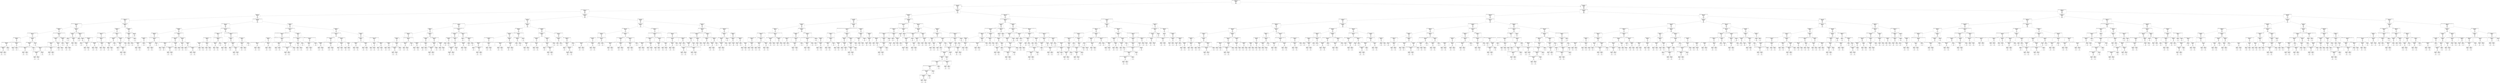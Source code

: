 digraph Tree {
node [shape=box] ;
0 [label="Fruit type (general)=dry & splits open <= 0.5\nentropy = 0.012\nsamples = 956\nvalue = [[955, 1]\n[955, 1]\n[955, 1]\n...\n[955, 1]\n[955, 1]\n[955, 1]]"] ;
1 [label="Fusion of sepals and petals=fused <= 0.5\nentropy = 0.011\nsamples = 491\nvalue = [[491, 0]\n[490, 1]\n[490, 1]\n...\n[491, 0]\n[490, 1]\n[490, 1]]"] ;
0 -> 1 [labeldistance=2.5, labelangle=45, headlabel="True"] ;
2 [label="Wings on fruit=no wings or with wings <= 0.5\nentropy = 0.01\nsamples = 264\nvalue = [[264, 0]\n[264, 0]\n[263, 1]\n...\n[264, 0]\n[263, 1]\n[263, 1]]"] ;
1 -> 2 ;
3 [label="Leaf type=simple <= 0.5\nentropy = 0.009\nsamples = 129\nvalue = [[129, 0]\n[129, 0]\n[128, 1]\n...\n[129, 0]\n[129, 0]\n[128, 1]]"] ;
2 -> 3 ;
4 [label="Calyx symmetry=radially symmetrical <= 0.5\nentropy = 0.008\nsamples = 61\nvalue = [[61, 0]\n[61, 0]\n[61, 0]\n...\n[61, 0]\n[61, 0]\n[60, 1]]"] ;
3 -> 4 ;
5 [label="Petal and sepal colors=blue to purple or pink to red <= 0.5\nentropy = 0.007\nsamples = 34\nvalue = [[34, 0]\n[34, 0]\n[34, 0]\n...\n[34, 0]\n[34, 0]\n[34, 0]]"] ;
4 -> 5 ;
6 [label="Leaf blade edges=entire <= 0.5\nentropy = 0.006\nsamples = 21\nvalue = [[21, 0]\n[21, 0]\n[21, 0]\n...\n[21, 0]\n[21, 0]\n[21, 0]]"] ;
5 -> 6 ;
7 [label="Flower description=superior ovary & hypanthium <= 0.5\nentropy = 0.005\nsamples = 11\nvalue = [[11, 0]\n[11, 0]\n[11, 0]\n...\n[11, 0]\n[11, 0]\n[11, 0]]"] ;
6 -> 7 ;
8 [label="Leaf blade edges=lobes or teeth <= 0.5\nentropy = 0.004\nsamples = 6\nvalue = [[6, 0]\n[6, 0]\n[6, 0]\n...\n[6, 0]\n[6, 0]\n[6, 0]]"] ;
7 -> 8 ;
9 [label="Petal and sepal colors=green to brown or white <= 0.5\nentropy = 0.003\nsamples = 3\nvalue = [[3, 0]\n[3, 0]\n[3, 0]\n...\n[3, 0]\n[3, 0]\n[3, 0]]"] ;
8 -> 9 ;
10 [label="Leaf blade edges=lobes <= 0.5\nentropy = 0.002\nsamples = 2\nvalue = [[2, 0]\n[2, 0]\n[2, 0]\n...\n[2, 0]\n[2, 0]\n[2, 0]]"] ;
9 -> 10 ;
11 [label="entropy = 0.0\nsamples = 1\nvalue = [[1, 0]\n[1, 0]\n[1, 0]\n...\n[1, 0]\n[1, 0]\n[1, 0]]"] ;
10 -> 11 ;
12 [label="entropy = 0.0\nsamples = 1\nvalue = [[1, 0]\n[1, 0]\n[1, 0]\n...\n[1, 0]\n[1, 0]\n[1, 0]]"] ;
10 -> 12 ;
13 [label="entropy = 0.0\nsamples = 1\nvalue = [[1, 0]\n[1, 0]\n[1, 0]\n...\n[1, 0]\n[1, 0]\n[1, 0]]"] ;
9 -> 13 ;
14 [label="Fringed petal edges=fringed or not fringed <= 0.5\nentropy = 0.003\nsamples = 3\nvalue = [[3, 0]\n[3, 0]\n[3, 0]\n...\n[3, 0]\n[3, 0]\n[3, 0]]"] ;
8 -> 14 ;
15 [label="entropy = 0.002\nsamples = 2\nvalue = [[2, 0]\n[2, 0]\n[2, 0]\n...\n[2, 0]\n[2, 0]\n[2, 0]]"] ;
14 -> 15 ;
16 [label="entropy = 0.0\nsamples = 1\nvalue = [[1, 0]\n[1, 0]\n[1, 0]\n...\n[1, 0]\n[1, 0]\n[1, 0]]"] ;
14 -> 16 ;
17 [label="Flower petal color=yellow <= 0.5\nentropy = 0.004\nsamples = 5\nvalue = [[5, 0]\n[5, 0]\n[5, 0]\n...\n[5, 0]\n[5, 0]\n[5, 0]]"] ;
7 -> 17 ;
18 [label="Leaf blade edges=teeth or entire <= 0.5\nentropy = 0.003\nsamples = 3\nvalue = [[3, 0]\n[3, 0]\n[3, 0]\n...\n[3, 0]\n[3, 0]\n[3, 0]]"] ;
17 -> 18 ;
19 [label="Fruit type (general)=dry & splits open or dry & doesn't split open <= 0.5\nentropy = 0.002\nsamples = 2\nvalue = [[2, 0]\n[2, 0]\n[2, 0]\n...\n[2, 0]\n[2, 0]\n[2, 0]]"] ;
18 -> 19 ;
20 [label="entropy = 0.0\nsamples = 1\nvalue = [[1, 0]\n[1, 0]\n[1, 0]\n...\n[1, 0]\n[1, 0]\n[1, 0]]"] ;
19 -> 20 ;
21 [label="entropy = 0.0\nsamples = 1\nvalue = [[1, 0]\n[1, 0]\n[1, 0]\n...\n[1, 0]\n[1, 0]\n[1, 0]]"] ;
19 -> 21 ;
22 [label="entropy = 0.0\nsamples = 1\nvalue = [[1, 0]\n[1, 0]\n[1, 0]\n...\n[1, 0]\n[1, 0]\n[1, 0]]"] ;
18 -> 22 ;
23 [label="entropy = 0.002\nsamples = 2\nvalue = [[2, 0]\n[2, 0]\n[2, 0]\n...\n[2, 0]\n[2, 0]\n[2, 0]]"] ;
17 -> 23 ;
24 [label="Petal and sepal colors=blue to purple or pink to red or white <= 0.5\nentropy = 0.005\nsamples = 10\nvalue = [[10, 0]\n[10, 0]\n[10, 0]\n...\n[10, 0]\n[10, 0]\n[10, 0]]"] ;
6 -> 24 ;
25 [label="Flower petal color=yellow <= 0.5\nentropy = 0.004\nsamples = 7\nvalue = [[7, 0]\n[7, 0]\n[7, 0]\n...\n[7, 0]\n[7, 0]\n[7, 0]]"] ;
24 -> 25 ;
26 [label="Growth form=subshrub or herb <= 0.5\nentropy = 0.004\nsamples = 5\nvalue = [[5, 0]\n[5, 0]\n[5, 0]\n...\n[5, 0]\n[5, 0]\n[5, 0]]"] ;
25 -> 26 ;
27 [label="Flower petal color=other or white or yellow <= 0.5\nentropy = 0.003\nsamples = 3\nvalue = [[3, 0]\n[3, 0]\n[3, 0]\n...\n[3, 0]\n[3, 0]\n[3, 0]]"] ;
26 -> 27 ;
28 [label="Flower petal color=white or yellow <= 0.5\nentropy = 0.002\nsamples = 2\nvalue = [[2, 0]\n[2, 0]\n[2, 0]\n...\n[2, 0]\n[2, 0]\n[2, 0]]"] ;
27 -> 28 ;
29 [label="entropy = 0.0\nsamples = 1\nvalue = [[1, 0]\n[1, 0]\n[1, 0]\n...\n[1, 0]\n[1, 0]\n[1, 0]]"] ;
28 -> 29 ;
30 [label="entropy = 0.0\nsamples = 1\nvalue = [[1, 0]\n[1, 0]\n[1, 0]\n...\n[1, 0]\n[1, 0]\n[1, 0]]"] ;
28 -> 30 ;
31 [label="entropy = 0.0\nsamples = 1\nvalue = [[1, 0]\n[1, 0]\n[1, 0]\n...\n[1, 0]\n[1, 0]\n[1, 0]]"] ;
27 -> 31 ;
32 [label="Petal and sepal colors=blue to purple or white or yellow <= 0.5\nentropy = 0.002\nsamples = 2\nvalue = [[2, 0]\n[2, 0]\n[2, 0]\n...\n[2, 0]\n[2, 0]\n[2, 0]]"] ;
26 -> 32 ;
33 [label="entropy = 0.0\nsamples = 1\nvalue = [[1, 0]\n[1, 0]\n[1, 0]\n...\n[1, 0]\n[1, 0]\n[1, 0]]"] ;
32 -> 33 ;
34 [label="entropy = 0.0\nsamples = 1\nvalue = [[1, 0]\n[1, 0]\n[1, 0]\n...\n[1, 0]\n[1, 0]\n[1, 0]]"] ;
32 -> 34 ;
35 [label="Stamen number=10 <= 0.5\nentropy = 0.002\nsamples = 2\nvalue = [[2, 0]\n[2, 0]\n[2, 0]\n...\n[2, 0]\n[2, 0]\n[2, 0]]"] ;
25 -> 35 ;
36 [label="entropy = 0.0\nsamples = 1\nvalue = [[1, 0]\n[1, 0]\n[1, 0]\n...\n[1, 0]\n[1, 0]\n[1, 0]]"] ;
35 -> 36 ;
37 [label="entropy = 0.0\nsamples = 1\nvalue = [[1, 0]\n[1, 0]\n[1, 0]\n...\n[1, 0]\n[1, 0]\n[1, 0]]"] ;
35 -> 37 ;
38 [label="Leaf arrangement=alternate <= 0.5\nentropy = 0.003\nsamples = 3\nvalue = [[3, 0]\n[3, 0]\n[3, 0]\n...\n[3, 0]\n[3, 0]\n[3, 0]]"] ;
24 -> 38 ;
39 [label="entropy = 0.0\nsamples = 1\nvalue = [[1, 0]\n[1, 0]\n[1, 0]\n...\n[1, 0]\n[1, 0]\n[1, 0]]"] ;
38 -> 39 ;
40 [label="Growth form=herb <= 0.5\nentropy = 0.002\nsamples = 2\nvalue = [[2, 0]\n[2, 0]\n[2, 0]\n...\n[2, 0]\n[2, 0]\n[2, 0]]"] ;
38 -> 40 ;
41 [label="entropy = 0.0\nsamples = 1\nvalue = [[1, 0]\n[1, 0]\n[1, 0]\n...\n[1, 0]\n[1, 0]\n[1, 0]]"] ;
40 -> 41 ;
42 [label="entropy = 0.0\nsamples = 1\nvalue = [[1, 0]\n[1, 0]\n[1, 0]\n...\n[1, 0]\n[1, 0]\n[1, 0]]"] ;
40 -> 42 ;
43 [label="Growth form=herb <= 0.5\nentropy = 0.005\nsamples = 13\nvalue = [[13, 0]\n[13, 0]\n[13, 0]\n...\n[13, 0]\n[13, 0]\n[13, 0]]"] ;
5 -> 43 ;
44 [label="Stamen number=10 <= 0.5\nentropy = 0.003\nsamples = 3\nvalue = [[3, 0]\n[3, 0]\n[3, 0]\n...\n[3, 0]\n[3, 0]\n[3, 0]]"] ;
43 -> 44 ;
45 [label="entropy = 0.0\nsamples = 1\nvalue = [[1, 0]\n[1, 0]\n[1, 0]\n...\n[1, 0]\n[1, 0]\n[1, 0]]"] ;
44 -> 45 ;
46 [label="Growth form=subshrub or herb <= 0.5\nentropy = 0.002\nsamples = 2\nvalue = [[2, 0]\n[2, 0]\n[2, 0]\n...\n[2, 0]\n[2, 0]\n[2, 0]]"] ;
44 -> 46 ;
47 [label="entropy = 0.0\nsamples = 1\nvalue = [[1, 0]\n[1, 0]\n[1, 0]\n...\n[1, 0]\n[1, 0]\n[1, 0]]"] ;
46 -> 47 ;
48 [label="entropy = 0.0\nsamples = 1\nvalue = [[1, 0]\n[1, 0]\n[1, 0]\n...\n[1, 0]\n[1, 0]\n[1, 0]]"] ;
46 -> 48 ;
49 [label="Calyx symmetry=bilaterally symmetrical <= 0.5\nentropy = 0.005\nsamples = 10\nvalue = [[10, 0]\n[10, 0]\n[10, 0]\n...\n[10, 0]\n[10, 0]\n[10, 0]]"] ;
43 -> 49 ;
50 [label="entropy = 0.0\nsamples = 1\nvalue = [[1, 0]\n[1, 0]\n[1, 0]\n...\n[1, 0]\n[1, 0]\n[1, 0]]"] ;
49 -> 50 ;
51 [label="entropy = 0.005\nsamples = 9\nvalue = [[9, 0]\n[9, 0]\n[9, 0]\n...\n[9, 0]\n[9, 0]\n[9, 0]]"] ;
49 -> 51 ;
52 [label="Leaf blade edges=teeth <= 0.5\nentropy = 0.006\nsamples = 27\nvalue = [[27, 0]\n[27, 0]\n[27, 0]\n...\n[27, 0]\n[27, 0]\n[26, 1]]"] ;
4 -> 52 ;
53 [label="Stamen number=6 <= 0.5\nentropy = 0.005\nsamples = 14\nvalue = [[14, 0]\n[14, 0]\n[14, 0]\n...\n[14, 0]\n[14, 0]\n[13, 1]]"] ;
52 -> 53 ;
54 [label="Number of sepals, petals or tepals=5 <= 0.5\nentropy = 0.004\nsamples = 7\nvalue = [[7, 0]\n[7, 0]\n[7, 0]\n...\n[7, 0]\n[7, 0]\n[6, 1]]"] ;
53 -> 54 ;
55 [label="Flower description=superior ovary <= 0.5\nentropy = 0.003\nsamples = 3\nvalue = [[3, 0]\n[3, 0]\n[3, 0]\n...\n[3, 0]\n[3, 0]\n[3, 0]]"] ;
54 -> 55 ;
56 [label="entropy = 0.0\nsamples = 1\nvalue = [[1, 0]\n[1, 0]\n[1, 0]\n...\n[1, 0]\n[1, 0]\n[1, 0]]"] ;
55 -> 56 ;
57 [label="Leaf type=compound or simple <= 0.5\nentropy = 0.002\nsamples = 2\nvalue = [[2, 0]\n[2, 0]\n[2, 0]\n...\n[2, 0]\n[2, 0]\n[2, 0]]"] ;
55 -> 57 ;
58 [label="entropy = 0.0\nsamples = 1\nvalue = [[1, 0]\n[1, 0]\n[1, 0]\n...\n[1, 0]\n[1, 0]\n[1, 0]]"] ;
57 -> 58 ;
59 [label="entropy = 0.0\nsamples = 1\nvalue = [[1, 0]\n[1, 0]\n[1, 0]\n...\n[1, 0]\n[1, 0]\n[1, 0]]"] ;
57 -> 59 ;
60 [label="Fringed petal edges=fringed or not fringed <= 0.5\nentropy = 0.003\nsamples = 4\nvalue = [[4, 0]\n[4, 0]\n[4, 0]\n...\n[4, 0]\n[4, 0]\n[3, 1]]"] ;
54 -> 60 ;
61 [label="Petal and sepal colors=pink to red <= 0.5\nentropy = 0.002\nsamples = 2\nvalue = [[2, 0]\n[2, 0]\n[2, 0]\n...\n[2, 0]\n[2, 0]\n[2, 0]]"] ;
60 -> 61 ;
62 [label="entropy = 0.0\nsamples = 1\nvalue = [[1, 0]\n[1, 0]\n[1, 0]\n...\n[1, 0]\n[1, 0]\n[1, 0]]"] ;
61 -> 62 ;
63 [label="entropy = 0.0\nsamples = 1\nvalue = [[1, 0]\n[1, 0]\n[1, 0]\n...\n[1, 0]\n[1, 0]\n[1, 0]]"] ;
61 -> 63 ;
64 [label="Flower petal color=white <= 0.5\nentropy = 0.002\nsamples = 2\nvalue = [[2, 0]\n[2, 0]\n[2, 0]\n...\n[2, 0]\n[2, 0]\n[1, 1]]"] ;
60 -> 64 ;
65 [label="entropy = 0.0\nsamples = 1\nvalue = [[1, 0]\n[1, 0]\n[1, 0]\n...\n[1, 0]\n[1, 0]\n[0, 1]]"] ;
64 -> 65 ;
66 [label="entropy = 0.0\nsamples = 1\nvalue = [[1, 0]\n[1, 0]\n[1, 0]\n...\n[1, 0]\n[1, 0]\n[1, 0]]"] ;
64 -> 66 ;
67 [label="Growth form=subshrub or vine or herb <= 0.5\nentropy = 0.004\nsamples = 7\nvalue = [[7, 0]\n[7, 0]\n[7, 0]\n...\n[7, 0]\n[7, 0]\n[7, 0]]"] ;
53 -> 67 ;
68 [label="Flower symmetry=asymmetrical <= 0.5\nentropy = 0.003\nsamples = 3\nvalue = [[3, 0]\n[3, 0]\n[3, 0]\n...\n[3, 0]\n[3, 0]\n[3, 0]]"] ;
67 -> 68 ;
69 [label="Leaf type=compound or simple <= 0.5\nentropy = 0.002\nsamples = 2\nvalue = [[2, 0]\n[2, 0]\n[2, 0]\n...\n[2, 0]\n[2, 0]\n[2, 0]]"] ;
68 -> 69 ;
70 [label="entropy = 0.0\nsamples = 1\nvalue = [[1, 0]\n[1, 0]\n[1, 0]\n...\n[1, 0]\n[1, 0]\n[1, 0]]"] ;
69 -> 70 ;
71 [label="entropy = 0.0\nsamples = 1\nvalue = [[1, 0]\n[1, 0]\n[1, 0]\n...\n[1, 0]\n[1, 0]\n[1, 0]]"] ;
69 -> 71 ;
72 [label="entropy = 0.0\nsamples = 1\nvalue = [[1, 0]\n[1, 0]\n[1, 0]\n...\n[1, 0]\n[1, 0]\n[1, 0]]"] ;
68 -> 72 ;
73 [label="Flower petal color=white <= 0.5\nentropy = 0.003\nsamples = 4\nvalue = [[4, 0]\n[4, 0]\n[4, 0]\n...\n[4, 0]\n[4, 0]\n[4, 0]]"] ;
67 -> 73 ;
74 [label="Leaf type=compound or simple <= 0.5\nentropy = 0.003\nsamples = 3\nvalue = [[3, 0]\n[3, 0]\n[3, 0]\n...\n[3, 0]\n[3, 0]\n[3, 0]]"] ;
73 -> 74 ;
75 [label="entropy = 0.0\nsamples = 1\nvalue = [[1, 0]\n[1, 0]\n[1, 0]\n...\n[1, 0]\n[1, 0]\n[1, 0]]"] ;
74 -> 75 ;
76 [label="Flower petal color=yellow <= 0.5\nentropy = 0.002\nsamples = 2\nvalue = [[2, 0]\n[2, 0]\n[2, 0]\n...\n[2, 0]\n[2, 0]\n[2, 0]]"] ;
74 -> 76 ;
77 [label="entropy = 0.0\nsamples = 1\nvalue = [[1, 0]\n[1, 0]\n[1, 0]\n...\n[1, 0]\n[1, 0]\n[1, 0]]"] ;
76 -> 77 ;
78 [label="entropy = 0.0\nsamples = 1\nvalue = [[1, 0]\n[1, 0]\n[1, 0]\n...\n[1, 0]\n[1, 0]\n[1, 0]]"] ;
76 -> 78 ;
79 [label="entropy = 0.0\nsamples = 1\nvalue = [[1, 0]\n[1, 0]\n[1, 0]\n...\n[1, 0]\n[1, 0]\n[1, 0]]"] ;
73 -> 79 ;
80 [label="Flower petal color=yellow <= 0.5\nentropy = 0.005\nsamples = 13\nvalue = [[13, 0]\n[13, 0]\n[13, 0]\n...\n[13, 0]\n[13, 0]\n[13, 0]]"] ;
52 -> 80 ;
81 [label="Fusion of sepals and petals=? <= 0.5\nentropy = 0.003\nsamples = 3\nvalue = [[3, 0]\n[3, 0]\n[3, 0]\n...\n[3, 0]\n[3, 0]\n[3, 0]]"] ;
80 -> 81 ;
82 [label="Number of sepals, petals or tepals=5 <= 0.5\nentropy = 0.002\nsamples = 2\nvalue = [[2, 0]\n[2, 0]\n[2, 0]\n...\n[2, 0]\n[2, 0]\n[2, 0]]"] ;
81 -> 82 ;
83 [label="entropy = 0.0\nsamples = 1\nvalue = [[1, 0]\n[1, 0]\n[1, 0]\n...\n[1, 0]\n[1, 0]\n[1, 0]]"] ;
82 -> 83 ;
84 [label="entropy = 0.0\nsamples = 1\nvalue = [[1, 0]\n[1, 0]\n[1, 0]\n...\n[1, 0]\n[1, 0]\n[1, 0]]"] ;
82 -> 84 ;
85 [label="entropy = 0.0\nsamples = 1\nvalue = [[1, 0]\n[1, 0]\n[1, 0]\n...\n[1, 0]\n[1, 0]\n[1, 0]]"] ;
81 -> 85 ;
86 [label="entropy = 0.005\nsamples = 10\nvalue = [[10, 0]\n[10, 0]\n[10, 0]\n...\n[10, 0]\n[10, 0]\n[10, 0]]"] ;
80 -> 86 ;
87 [label="Fusion of sepals and petals=unfused or fused <= 0.5\nentropy = 0.008\nsamples = 68\nvalue = [[68, 0]\n[68, 0]\n[67, 1]\n...\n[68, 0]\n[68, 0]\n[68, 0]]"] ;
3 -> 87 ;
88 [label="Growth form=subshrub or vine or herb <= 0.5\nentropy = 0.007\nsamples = 35\nvalue = [[35, 0]\n[35, 0]\n[35, 0]\n...\n[35, 0]\n[35, 0]\n[35, 0]]"] ;
87 -> 88 ;
89 [label="Leaf blade edges=entire <= 0.5\nentropy = 0.006\nsamples = 20\nvalue = [[20, 0]\n[20, 0]\n[20, 0]\n...\n[20, 0]\n[20, 0]\n[20, 0]]"] ;
88 -> 89 ;
90 [label="Leaf arrangement=opposite <= 0.5\nentropy = 0.005\nsamples = 9\nvalue = [[9, 0]\n[9, 0]\n[9, 0]\n...\n[9, 0]\n[9, 0]\n[9, 0]]"] ;
89 -> 90 ;
91 [label="Leaf blade edges=teeth <= 0.5\nentropy = 0.003\nsamples = 4\nvalue = [[4, 0]\n[4, 0]\n[4, 0]\n...\n[4, 0]\n[4, 0]\n[4, 0]]"] ;
90 -> 91 ;
92 [label="Petal and sepal colors=pink to red <= 0.5\nentropy = 0.002\nsamples = 2\nvalue = [[2, 0]\n[2, 0]\n[2, 0]\n...\n[2, 0]\n[2, 0]\n[2, 0]]"] ;
91 -> 92 ;
93 [label="entropy = 0.0\nsamples = 1\nvalue = [[1, 0]\n[1, 0]\n[1, 0]\n...\n[1, 0]\n[1, 0]\n[1, 0]]"] ;
92 -> 93 ;
94 [label="entropy = 0.0\nsamples = 1\nvalue = [[1, 0]\n[1, 0]\n[1, 0]\n...\n[1, 0]\n[1, 0]\n[1, 0]]"] ;
92 -> 94 ;
95 [label="entropy = 0.002\nsamples = 2\nvalue = [[2, 0]\n[2, 0]\n[2, 0]\n...\n[2, 0]\n[2, 0]\n[2, 0]]"] ;
91 -> 95 ;
96 [label="Flower petal color=blue to purple or pink to red <= 0.5\nentropy = 0.004\nsamples = 5\nvalue = [[5, 0]\n[5, 0]\n[5, 0]\n...\n[5, 0]\n[5, 0]\n[5, 0]]"] ;
90 -> 96 ;
97 [label="Petal and sepal colors=blue to purple <= 0.5\nentropy = 0.003\nsamples = 3\nvalue = [[3, 0]\n[3, 0]\n[3, 0]\n...\n[3, 0]\n[3, 0]\n[3, 0]]"] ;
96 -> 97 ;
98 [label="entropy = 0.0\nsamples = 1\nvalue = [[1, 0]\n[1, 0]\n[1, 0]\n...\n[1, 0]\n[1, 0]\n[1, 0]]"] ;
97 -> 98 ;
99 [label="entropy = 0.002\nsamples = 2\nvalue = [[2, 0]\n[2, 0]\n[2, 0]\n...\n[2, 0]\n[2, 0]\n[2, 0]]"] ;
97 -> 99 ;
100 [label="entropy = 0.002\nsamples = 2\nvalue = [[2, 0]\n[2, 0]\n[2, 0]\n...\n[2, 0]\n[2, 0]\n[2, 0]]"] ;
96 -> 100 ;
101 [label="Fringed petal edges=fringed or not fringed <= 0.5\nentropy = 0.005\nsamples = 11\nvalue = [[11, 0]\n[11, 0]\n[11, 0]\n...\n[11, 0]\n[11, 0]\n[11, 0]]"] ;
89 -> 101 ;
102 [label="Fringed petal edges=not fringed <= 0.5\nentropy = 0.004\nsamples = 6\nvalue = [[6, 0]\n[6, 0]\n[6, 0]\n...\n[6, 0]\n[6, 0]\n[6, 0]]"] ;
101 -> 102 ;
103 [label="Fruit type (general)=dry & splits open or dry & doesn't split open <= 0.5\nentropy = 0.003\nsamples = 3\nvalue = [[3, 0]\n[3, 0]\n[3, 0]\n...\n[3, 0]\n[3, 0]\n[3, 0]]"] ;
102 -> 103 ;
104 [label="entropy = 0.0\nsamples = 1\nvalue = [[1, 0]\n[1, 0]\n[1, 0]\n...\n[1, 0]\n[1, 0]\n[1, 0]]"] ;
103 -> 104 ;
105 [label="entropy = 0.002\nsamples = 2\nvalue = [[2, 0]\n[2, 0]\n[2, 0]\n...\n[2, 0]\n[2, 0]\n[2, 0]]"] ;
103 -> 105 ;
106 [label="Petal and sepal colors=yellow <= 0.5\nentropy = 0.003\nsamples = 3\nvalue = [[3, 0]\n[3, 0]\n[3, 0]\n...\n[3, 0]\n[3, 0]\n[3, 0]]"] ;
102 -> 106 ;
107 [label="Number of sepals, petals or tepals=4 <= 0.5\nentropy = 0.002\nsamples = 2\nvalue = [[2, 0]\n[2, 0]\n[2, 0]\n...\n[2, 0]\n[2, 0]\n[2, 0]]"] ;
106 -> 107 ;
108 [label="entropy = 0.0\nsamples = 1\nvalue = [[1, 0]\n[1, 0]\n[1, 0]\n...\n[1, 0]\n[1, 0]\n[1, 0]]"] ;
107 -> 108 ;
109 [label="entropy = 0.0\nsamples = 1\nvalue = [[1, 0]\n[1, 0]\n[1, 0]\n...\n[1, 0]\n[1, 0]\n[1, 0]]"] ;
107 -> 109 ;
110 [label="entropy = 0.0\nsamples = 1\nvalue = [[1, 0]\n[1, 0]\n[1, 0]\n...\n[1, 0]\n[1, 0]\n[1, 0]]"] ;
106 -> 110 ;
111 [label="Wings on fruit=no wings <= 0.5\nentropy = 0.004\nsamples = 5\nvalue = [[5, 0]\n[5, 0]\n[5, 0]\n...\n[5, 0]\n[5, 0]\n[5, 0]]"] ;
101 -> 111 ;
112 [label="Stamen number=9 <= 0.5\nentropy = 0.002\nsamples = 2\nvalue = [[2, 0]\n[2, 0]\n[2, 0]\n...\n[2, 0]\n[2, 0]\n[2, 0]]"] ;
111 -> 112 ;
113 [label="entropy = 0.0\nsamples = 1\nvalue = [[1, 0]\n[1, 0]\n[1, 0]\n...\n[1, 0]\n[1, 0]\n[1, 0]]"] ;
112 -> 113 ;
114 [label="entropy = 0.0\nsamples = 1\nvalue = [[1, 0]\n[1, 0]\n[1, 0]\n...\n[1, 0]\n[1, 0]\n[1, 0]]"] ;
112 -> 114 ;
115 [label="Stamen number=8 <= 0.5\nentropy = 0.003\nsamples = 3\nvalue = [[3, 0]\n[3, 0]\n[3, 0]\n...\n[3, 0]\n[3, 0]\n[3, 0]]"] ;
111 -> 115 ;
116 [label="entropy = 0.0\nsamples = 1\nvalue = [[1, 0]\n[1, 0]\n[1, 0]\n...\n[1, 0]\n[1, 0]\n[1, 0]]"] ;
115 -> 116 ;
117 [label="Petal and sepal colors=green to brown or white <= 0.5\nentropy = 0.002\nsamples = 2\nvalue = [[2, 0]\n[2, 0]\n[2, 0]\n...\n[2, 0]\n[2, 0]\n[2, 0]]"] ;
115 -> 117 ;
118 [label="entropy = 0.0\nsamples = 1\nvalue = [[1, 0]\n[1, 0]\n[1, 0]\n...\n[1, 0]\n[1, 0]\n[1, 0]]"] ;
117 -> 118 ;
119 [label="entropy = 0.0\nsamples = 1\nvalue = [[1, 0]\n[1, 0]\n[1, 0]\n...\n[1, 0]\n[1, 0]\n[1, 0]]"] ;
117 -> 119 ;
120 [label="Fruit type (general)=dry & doesn't split open <= 0.5\nentropy = 0.006\nsamples = 15\nvalue = [[15, 0]\n[15, 0]\n[15, 0]\n...\n[15, 0]\n[15, 0]\n[15, 0]]"] ;
88 -> 120 ;
121 [label="Leaf blade edges=teeth or entire <= 0.5\nentropy = 0.004\nsamples = 7\nvalue = [[7, 0]\n[7, 0]\n[7, 0]\n...\n[7, 0]\n[7, 0]\n[7, 0]]"] ;
120 -> 121 ;
122 [label="Flower description=inferior ovary <= 0.5\nentropy = 0.003\nsamples = 4\nvalue = [[4, 0]\n[4, 0]\n[4, 0]\n...\n[4, 0]\n[4, 0]\n[4, 0]]"] ;
121 -> 122 ;
123 [label="Stamen number=5 <= 0.5\nentropy = 0.002\nsamples = 2\nvalue = [[2, 0]\n[2, 0]\n[2, 0]\n...\n[2, 0]\n[2, 0]\n[2, 0]]"] ;
122 -> 123 ;
124 [label="entropy = 0.0\nsamples = 1\nvalue = [[1, 0]\n[1, 0]\n[1, 0]\n...\n[1, 0]\n[1, 0]\n[1, 0]]"] ;
123 -> 124 ;
125 [label="entropy = 0.0\nsamples = 1\nvalue = [[1, 0]\n[1, 0]\n[1, 0]\n...\n[1, 0]\n[1, 0]\n[1, 0]]"] ;
123 -> 125 ;
126 [label="Petal and sepal colors=pink to red or yellow <= 0.5\nentropy = 0.002\nsamples = 2\nvalue = [[2, 0]\n[2, 0]\n[2, 0]\n...\n[2, 0]\n[2, 0]\n[2, 0]]"] ;
122 -> 126 ;
127 [label="entropy = 0.0\nsamples = 1\nvalue = [[1, 0]\n[1, 0]\n[1, 0]\n...\n[1, 0]\n[1, 0]\n[1, 0]]"] ;
126 -> 127 ;
128 [label="entropy = 0.0\nsamples = 1\nvalue = [[1, 0]\n[1, 0]\n[1, 0]\n...\n[1, 0]\n[1, 0]\n[1, 0]]"] ;
126 -> 128 ;
129 [label="Flower symmetry=bilaterally symmetrical <= 0.5\nentropy = 0.003\nsamples = 3\nvalue = [[3, 0]\n[3, 0]\n[3, 0]\n...\n[3, 0]\n[3, 0]\n[3, 0]]"] ;
121 -> 129 ;
130 [label="Wings on fruit=no wings <= 0.5\nentropy = 0.002\nsamples = 2\nvalue = [[2, 0]\n[2, 0]\n[2, 0]\n...\n[2, 0]\n[2, 0]\n[2, 0]]"] ;
129 -> 130 ;
131 [label="entropy = 0.0\nsamples = 1\nvalue = [[1, 0]\n[1, 0]\n[1, 0]\n...\n[1, 0]\n[1, 0]\n[1, 0]]"] ;
130 -> 131 ;
132 [label="entropy = 0.0\nsamples = 1\nvalue = [[1, 0]\n[1, 0]\n[1, 0]\n...\n[1, 0]\n[1, 0]\n[1, 0]]"] ;
130 -> 132 ;
133 [label="entropy = 0.0\nsamples = 1\nvalue = [[1, 0]\n[1, 0]\n[1, 0]\n...\n[1, 0]\n[1, 0]\n[1, 0]]"] ;
129 -> 133 ;
134 [label="Flower symmetry=radially symmetrical or bilaterally symmetrical <= 0.5\nentropy = 0.005\nsamples = 8\nvalue = [[8, 0]\n[8, 0]\n[8, 0]\n...\n[8, 0]\n[8, 0]\n[8, 0]]"] ;
120 -> 134 ;
135 [label="Flower petal color=? <= 0.5\nentropy = 0.004\nsamples = 5\nvalue = [[5, 0]\n[5, 0]\n[5, 0]\n...\n[5, 0]\n[5, 0]\n[5, 0]]"] ;
134 -> 135 ;
136 [label="Flower petal color=yellow <= 0.5\nentropy = 0.002\nsamples = 2\nvalue = [[2, 0]\n[2, 0]\n[2, 0]\n...\n[2, 0]\n[2, 0]\n[2, 0]]"] ;
135 -> 136 ;
137 [label="entropy = 0.0\nsamples = 1\nvalue = [[1, 0]\n[1, 0]\n[1, 0]\n...\n[1, 0]\n[1, 0]\n[1, 0]]"] ;
136 -> 137 ;
138 [label="entropy = 0.0\nsamples = 1\nvalue = [[1, 0]\n[1, 0]\n[1, 0]\n...\n[1, 0]\n[1, 0]\n[1, 0]]"] ;
136 -> 138 ;
139 [label="Fusion of sepals and petals=unfused <= 0.5\nentropy = 0.003\nsamples = 3\nvalue = [[3, 0]\n[3, 0]\n[3, 0]\n...\n[3, 0]\n[3, 0]\n[3, 0]]"] ;
135 -> 139 ;
140 [label="entropy = 0.0\nsamples = 1\nvalue = [[1, 0]\n[1, 0]\n[1, 0]\n...\n[1, 0]\n[1, 0]\n[1, 0]]"] ;
139 -> 140 ;
141 [label="Stamen number=0 or 3 or 4 or 5 <= 0.5\nentropy = 0.002\nsamples = 2\nvalue = [[2, 0]\n[2, 0]\n[2, 0]\n...\n[2, 0]\n[2, 0]\n[2, 0]]"] ;
139 -> 141 ;
142 [label="entropy = 0.0\nsamples = 1\nvalue = [[1, 0]\n[1, 0]\n[1, 0]\n...\n[1, 0]\n[1, 0]\n[1, 0]]"] ;
141 -> 142 ;
143 [label="entropy = 0.0\nsamples = 1\nvalue = [[1, 0]\n[1, 0]\n[1, 0]\n...\n[1, 0]\n[1, 0]\n[1, 0]]"] ;
141 -> 143 ;
144 [label="Stamen number=0 or 5 <= 0.5\nentropy = 0.003\nsamples = 3\nvalue = [[3, 0]\n[3, 0]\n[3, 0]\n...\n[3, 0]\n[3, 0]\n[3, 0]]"] ;
134 -> 144 ;
145 [label="Number of sepals, petals or tepals=2 or 3 <= 0.5\nentropy = 0.002\nsamples = 2\nvalue = [[2, 0]\n[2, 0]\n[2, 0]\n...\n[2, 0]\n[2, 0]\n[2, 0]]"] ;
144 -> 145 ;
146 [label="entropy = 0.0\nsamples = 1\nvalue = [[1, 0]\n[1, 0]\n[1, 0]\n...\n[1, 0]\n[1, 0]\n[1, 0]]"] ;
145 -> 146 ;
147 [label="entropy = 0.0\nsamples = 1\nvalue = [[1, 0]\n[1, 0]\n[1, 0]\n...\n[1, 0]\n[1, 0]\n[1, 0]]"] ;
145 -> 147 ;
148 [label="entropy = 0.0\nsamples = 1\nvalue = [[1, 0]\n[1, 0]\n[1, 0]\n...\n[1, 0]\n[1, 0]\n[1, 0]]"] ;
144 -> 148 ;
149 [label="Flower petal color=? <= 0.5\nentropy = 0.007\nsamples = 33\nvalue = [[33, 0]\n[33, 0]\n[32, 1]\n...\n[33, 0]\n[33, 0]\n[33, 0]]"] ;
87 -> 149 ;
150 [label="Fruit type (general)=dry & doesn't split open <= 0.5\nentropy = 0.006\nsamples = 17\nvalue = [[17, 0]\n[17, 0]\n[16, 1]\n...\n[17, 0]\n[17, 0]\n[17, 0]]"] ;
149 -> 150 ;
151 [label="Fruit type (general)=dry & splits open or dry & doesn't split open or fleshy <= 0.5\nentropy = 0.005\nsamples = 9\nvalue = [[9, 0]\n[9, 0]\n[8, 1]\n...\n[9, 0]\n[9, 0]\n[9, 0]]"] ;
150 -> 151 ;
152 [label="Stamen number=13 <= 0.5\nentropy = 0.003\nsamples = 4\nvalue = [[4, 0]\n[4, 0]\n[3, 1]\n...\n[4, 0]\n[4, 0]\n[4, 0]]"] ;
151 -> 152 ;
153 [label="Number of sepals, petals or tepals=1 or 2 or 3 or 4 or 5 or 0 or 6 or 7 <= 0.5\nentropy = 0.002\nsamples = 2\nvalue = [[2, 0]\n[2, 0]\n[2, 0]\n...\n[2, 0]\n[2, 0]\n[2, 0]]"] ;
152 -> 153 ;
154 [label="entropy = 0.0\nsamples = 1\nvalue = [[1, 0]\n[1, 0]\n[1, 0]\n...\n[1, 0]\n[1, 0]\n[1, 0]]"] ;
153 -> 154 ;
155 [label="entropy = 0.0\nsamples = 1\nvalue = [[1, 0]\n[1, 0]\n[1, 0]\n...\n[1, 0]\n[1, 0]\n[1, 0]]"] ;
153 -> 155 ;
156 [label="Leaf blade edges=lobes or teeth <= 0.5\nentropy = 0.002\nsamples = 2\nvalue = [[2, 0]\n[2, 0]\n[1, 1]\n...\n[2, 0]\n[2, 0]\n[2, 0]]"] ;
152 -> 156 ;
157 [label="entropy = 0.0\nsamples = 1\nvalue = [[1, 0]\n[1, 0]\n[0, 1]\n...\n[1, 0]\n[1, 0]\n[1, 0]]"] ;
156 -> 157 ;
158 [label="entropy = 0.0\nsamples = 1\nvalue = [[1, 0]\n[1, 0]\n[1, 0]\n...\n[1, 0]\n[1, 0]\n[1, 0]]"] ;
156 -> 158 ;
159 [label="Stamen number=0 or 1 or 3 or 4 or 5 or 6 or 7 or 8 or 9 or 10 or 11 or 12 or 13 <= 0.5\nentropy = 0.004\nsamples = 5\nvalue = [[5, 0]\n[5, 0]\n[5, 0]\n...\n[5, 0]\n[5, 0]\n[5, 0]]"] ;
151 -> 159 ;
160 [label="Calyx symmetry=radially symmetrical or bilaterally symmetrical <= 0.5\nentropy = 0.002\nsamples = 2\nvalue = [[2, 0]\n[2, 0]\n[2, 0]\n...\n[2, 0]\n[2, 0]\n[2, 0]]"] ;
159 -> 160 ;
161 [label="entropy = 0.0\nsamples = 1\nvalue = [[1, 0]\n[1, 0]\n[1, 0]\n...\n[1, 0]\n[1, 0]\n[1, 0]]"] ;
160 -> 161 ;
162 [label="entropy = 0.0\nsamples = 1\nvalue = [[1, 0]\n[1, 0]\n[1, 0]\n...\n[1, 0]\n[1, 0]\n[1, 0]]"] ;
160 -> 162 ;
163 [label="Flower symmetry=bilaterally symmetrical <= 0.5\nentropy = 0.003\nsamples = 3\nvalue = [[3, 0]\n[3, 0]\n[3, 0]\n...\n[3, 0]\n[3, 0]\n[3, 0]]"] ;
159 -> 163 ;
164 [label="Flower petal color=blue to purple or pink to red <= 0.5\nentropy = 0.002\nsamples = 2\nvalue = [[2, 0]\n[2, 0]\n[2, 0]\n...\n[2, 0]\n[2, 0]\n[2, 0]]"] ;
163 -> 164 ;
165 [label="entropy = 0.0\nsamples = 1\nvalue = [[1, 0]\n[1, 0]\n[1, 0]\n...\n[1, 0]\n[1, 0]\n[1, 0]]"] ;
164 -> 165 ;
166 [label="entropy = 0.0\nsamples = 1\nvalue = [[1, 0]\n[1, 0]\n[1, 0]\n...\n[1, 0]\n[1, 0]\n[1, 0]]"] ;
164 -> 166 ;
167 [label="entropy = 0.0\nsamples = 1\nvalue = [[1, 0]\n[1, 0]\n[1, 0]\n...\n[1, 0]\n[1, 0]\n[1, 0]]"] ;
163 -> 167 ;
168 [label="Leaf blade edges=lobes <= 0.5\nentropy = 0.005\nsamples = 8\nvalue = [[8, 0]\n[8, 0]\n[8, 0]\n...\n[8, 0]\n[8, 0]\n[8, 0]]"] ;
150 -> 168 ;
169 [label="Petal and sepal colors=blue to purple or yellow <= 0.5\nentropy = 0.003\nsamples = 3\nvalue = [[3, 0]\n[3, 0]\n[3, 0]\n...\n[3, 0]\n[3, 0]\n[3, 0]]"] ;
168 -> 169 ;
170 [label="Stamen number=5 <= 0.5\nentropy = 0.002\nsamples = 2\nvalue = [[2, 0]\n[2, 0]\n[2, 0]\n...\n[2, 0]\n[2, 0]\n[2, 0]]"] ;
169 -> 170 ;
171 [label="entropy = 0.0\nsamples = 1\nvalue = [[1, 0]\n[1, 0]\n[1, 0]\n...\n[1, 0]\n[1, 0]\n[1, 0]]"] ;
170 -> 171 ;
172 [label="entropy = 0.0\nsamples = 1\nvalue = [[1, 0]\n[1, 0]\n[1, 0]\n...\n[1, 0]\n[1, 0]\n[1, 0]]"] ;
170 -> 172 ;
173 [label="entropy = 0.0\nsamples = 1\nvalue = [[1, 0]\n[1, 0]\n[1, 0]\n...\n[1, 0]\n[1, 0]\n[1, 0]]"] ;
169 -> 173 ;
174 [label="Petal and sepal colors=blue to purple or pink to red or white <= 0.5\nentropy = 0.004\nsamples = 5\nvalue = [[5, 0]\n[5, 0]\n[5, 0]\n...\n[5, 0]\n[5, 0]\n[5, 0]]"] ;
168 -> 174 ;
175 [label="Petal and sepal colors=pink to red or white <= 0.5\nentropy = 0.003\nsamples = 3\nvalue = [[3, 0]\n[3, 0]\n[3, 0]\n...\n[3, 0]\n[3, 0]\n[3, 0]]"] ;
174 -> 175 ;
176 [label="entropy = 0.0\nsamples = 1\nvalue = [[1, 0]\n[1, 0]\n[1, 0]\n...\n[1, 0]\n[1, 0]\n[1, 0]]"] ;
175 -> 176 ;
177 [label="entropy = 0.002\nsamples = 2\nvalue = [[2, 0]\n[2, 0]\n[2, 0]\n...\n[2, 0]\n[2, 0]\n[2, 0]]"] ;
175 -> 177 ;
178 [label="entropy = 0.002\nsamples = 2\nvalue = [[2, 0]\n[2, 0]\n[2, 0]\n...\n[2, 0]\n[2, 0]\n[2, 0]]"] ;
174 -> 178 ;
179 [label="Fringed petal edges=? <= 0.5\nentropy = 0.006\nsamples = 16\nvalue = [[16, 0]\n[16, 0]\n[16, 0]\n...\n[16, 0]\n[16, 0]\n[16, 0]]"] ;
149 -> 179 ;
180 [label="Fruit type (general)=dry & doesn't split open <= 0.5\nentropy = 0.005\nsamples = 8\nvalue = [[8, 0]\n[8, 0]\n[8, 0]\n...\n[8, 0]\n[8, 0]\n[8, 0]]"] ;
179 -> 180 ;
181 [label="Petal and sepal colors=green to brown <= 0.5\nentropy = 0.003\nsamples = 4\nvalue = [[4, 0]\n[4, 0]\n[4, 0]\n...\n[4, 0]\n[4, 0]\n[4, 0]]"] ;
180 -> 181 ;
182 [label="Leaf blade edges=teeth <= 0.5\nentropy = 0.002\nsamples = 2\nvalue = [[2, 0]\n[2, 0]\n[2, 0]\n...\n[2, 0]\n[2, 0]\n[2, 0]]"] ;
181 -> 182 ;
183 [label="entropy = 0.0\nsamples = 1\nvalue = [[1, 0]\n[1, 0]\n[1, 0]\n...\n[1, 0]\n[1, 0]\n[1, 0]]"] ;
182 -> 183 ;
184 [label="entropy = 0.0\nsamples = 1\nvalue = [[1, 0]\n[1, 0]\n[1, 0]\n...\n[1, 0]\n[1, 0]\n[1, 0]]"] ;
182 -> 184 ;
185 [label="Flower symmetry=radially symmetrical or bilaterally symmetrical <= 0.5\nentropy = 0.002\nsamples = 2\nvalue = [[2, 0]\n[2, 0]\n[2, 0]\n...\n[2, 0]\n[2, 0]\n[2, 0]]"] ;
181 -> 185 ;
186 [label="entropy = 0.0\nsamples = 1\nvalue = [[1, 0]\n[1, 0]\n[1, 0]\n...\n[1, 0]\n[1, 0]\n[1, 0]]"] ;
185 -> 186 ;
187 [label="entropy = 0.0\nsamples = 1\nvalue = [[1, 0]\n[1, 0]\n[1, 0]\n...\n[1, 0]\n[1, 0]\n[1, 0]]"] ;
185 -> 187 ;
188 [label="Leaf blade edges=teeth or entire <= 0.5\nentropy = 0.003\nsamples = 4\nvalue = [[4, 0]\n[4, 0]\n[4, 0]\n...\n[4, 0]\n[4, 0]\n[4, 0]]"] ;
180 -> 188 ;
189 [label="Leaf blade edges=lobes or teeth <= 0.5\nentropy = 0.002\nsamples = 2\nvalue = [[2, 0]\n[2, 0]\n[2, 0]\n...\n[2, 0]\n[2, 0]\n[2, 0]]"] ;
188 -> 189 ;
190 [label="entropy = 0.0\nsamples = 1\nvalue = [[1, 0]\n[1, 0]\n[1, 0]\n...\n[1, 0]\n[1, 0]\n[1, 0]]"] ;
189 -> 190 ;
191 [label="entropy = 0.0\nsamples = 1\nvalue = [[1, 0]\n[1, 0]\n[1, 0]\n...\n[1, 0]\n[1, 0]\n[1, 0]]"] ;
189 -> 191 ;
192 [label="Stamen number=0 or 1 <= 0.5\nentropy = 0.002\nsamples = 2\nvalue = [[2, 0]\n[2, 0]\n[2, 0]\n...\n[2, 0]\n[2, 0]\n[2, 0]]"] ;
188 -> 192 ;
193 [label="entropy = 0.0\nsamples = 1\nvalue = [[1, 0]\n[1, 0]\n[1, 0]\n...\n[1, 0]\n[1, 0]\n[1, 0]]"] ;
192 -> 193 ;
194 [label="entropy = 0.0\nsamples = 1\nvalue = [[1, 0]\n[1, 0]\n[1, 0]\n...\n[1, 0]\n[1, 0]\n[1, 0]]"] ;
192 -> 194 ;
195 [label="Stamen number=5 <= 0.5\nentropy = 0.005\nsamples = 8\nvalue = [[8, 0]\n[8, 0]\n[8, 0]\n...\n[8, 0]\n[8, 0]\n[8, 0]]"] ;
179 -> 195 ;
196 [label="Stamen number=0 or 4 <= 0.5\nentropy = 0.003\nsamples = 4\nvalue = [[4, 0]\n[4, 0]\n[4, 0]\n...\n[4, 0]\n[4, 0]\n[4, 0]]"] ;
195 -> 196 ;
197 [label="Flower description=superior ovary <= 0.5\nentropy = 0.002\nsamples = 2\nvalue = [[2, 0]\n[2, 0]\n[2, 0]\n...\n[2, 0]\n[2, 0]\n[2, 0]]"] ;
196 -> 197 ;
198 [label="entropy = 0.0\nsamples = 1\nvalue = [[1, 0]\n[1, 0]\n[1, 0]\n...\n[1, 0]\n[1, 0]\n[1, 0]]"] ;
197 -> 198 ;
199 [label="entropy = 0.0\nsamples = 1\nvalue = [[1, 0]\n[1, 0]\n[1, 0]\n...\n[1, 0]\n[1, 0]\n[1, 0]]"] ;
197 -> 199 ;
200 [label="Petal and sepal colors=green to brown or pink to red <= 0.5\nentropy = 0.002\nsamples = 2\nvalue = [[2, 0]\n[2, 0]\n[2, 0]\n...\n[2, 0]\n[2, 0]\n[2, 0]]"] ;
196 -> 200 ;
201 [label="entropy = 0.0\nsamples = 1\nvalue = [[1, 0]\n[1, 0]\n[1, 0]\n...\n[1, 0]\n[1, 0]\n[1, 0]]"] ;
200 -> 201 ;
202 [label="entropy = 0.0\nsamples = 1\nvalue = [[1, 0]\n[1, 0]\n[1, 0]\n...\n[1, 0]\n[1, 0]\n[1, 0]]"] ;
200 -> 202 ;
203 [label="Number of sepals, petals or tepals=5 or 0 <= 0.5\nentropy = 0.003\nsamples = 4\nvalue = [[4, 0]\n[4, 0]\n[4, 0]\n...\n[4, 0]\n[4, 0]\n[4, 0]]"] ;
195 -> 203 ;
204 [label="Growth form=herb <= 0.5\nentropy = 0.002\nsamples = 2\nvalue = [[2, 0]\n[2, 0]\n[2, 0]\n...\n[2, 0]\n[2, 0]\n[2, 0]]"] ;
203 -> 204 ;
205 [label="entropy = 0.0\nsamples = 1\nvalue = [[1, 0]\n[1, 0]\n[1, 0]\n...\n[1, 0]\n[1, 0]\n[1, 0]]"] ;
204 -> 205 ;
206 [label="entropy = 0.0\nsamples = 1\nvalue = [[1, 0]\n[1, 0]\n[1, 0]\n...\n[1, 0]\n[1, 0]\n[1, 0]]"] ;
204 -> 206 ;
207 [label="Leaf blade edges=teeth or entire <= 0.5\nentropy = 0.002\nsamples = 2\nvalue = [[2, 0]\n[2, 0]\n[2, 0]\n...\n[2, 0]\n[2, 0]\n[2, 0]]"] ;
203 -> 207 ;
208 [label="entropy = 0.0\nsamples = 1\nvalue = [[1, 0]\n[1, 0]\n[1, 0]\n...\n[1, 0]\n[1, 0]\n[1, 0]]"] ;
207 -> 208 ;
209 [label="entropy = 0.0\nsamples = 1\nvalue = [[1, 0]\n[1, 0]\n[1, 0]\n...\n[1, 0]\n[1, 0]\n[1, 0]]"] ;
207 -> 209 ;
210 [label="Stamen number=5 <= 0.5\nentropy = 0.009\nsamples = 135\nvalue = [[135, 0]\n[135, 0]\n[135, 0]\n...\n[135, 0]\n[134, 1]\n[135, 0]]"] ;
2 -> 210 ;
211 [label="Stamen number=13 <= 0.5\nentropy = 0.008\nsamples = 76\nvalue = [[76, 0]\n[76, 0]\n[76, 0]\n...\n[76, 0]\n[76, 0]\n[76, 0]]"] ;
210 -> 211 ;
212 [label="Stamen number=5 or 6 or 7 or 8 or 9 or 10 or 11 or 12 or 13 <= 0.5\nentropy = 0.007\nsamples = 36\nvalue = [[36, 0]\n[36, 0]\n[36, 0]\n...\n[36, 0]\n[36, 0]\n[36, 0]]"] ;
211 -> 212 ;
213 [label="Growth form=herb <= 0.5\nentropy = 0.006\nsamples = 19\nvalue = [[19, 0]\n[19, 0]\n[19, 0]\n...\n[19, 0]\n[19, 0]\n[19, 0]]"] ;
212 -> 213 ;
214 [label="Flower description=superior ovary <= 0.5\nentropy = 0.005\nsamples = 9\nvalue = [[9, 0]\n[9, 0]\n[9, 0]\n...\n[9, 0]\n[9, 0]\n[9, 0]]"] ;
213 -> 214 ;
215 [label="Stamen number=4 <= 0.5\nentropy = 0.004\nsamples = 5\nvalue = [[5, 0]\n[5, 0]\n[5, 0]\n...\n[5, 0]\n[5, 0]\n[5, 0]]"] ;
214 -> 215 ;
216 [label="Leaf type=compound or simple <= 0.5\nentropy = 0.002\nsamples = 2\nvalue = [[2, 0]\n[2, 0]\n[2, 0]\n...\n[2, 0]\n[2, 0]\n[2, 0]]"] ;
215 -> 216 ;
217 [label="entropy = 0.0\nsamples = 1\nvalue = [[1, 0]\n[1, 0]\n[1, 0]\n...\n[1, 0]\n[1, 0]\n[1, 0]]"] ;
216 -> 217 ;
218 [label="entropy = 0.0\nsamples = 1\nvalue = [[1, 0]\n[1, 0]\n[1, 0]\n...\n[1, 0]\n[1, 0]\n[1, 0]]"] ;
216 -> 218 ;
219 [label="Flower petal color=green to brown <= 0.5\nentropy = 0.003\nsamples = 3\nvalue = [[3, 0]\n[3, 0]\n[3, 0]\n...\n[3, 0]\n[3, 0]\n[3, 0]]"] ;
215 -> 219 ;
220 [label="Petal and sepal colors=white <= 0.5\nentropy = 0.002\nsamples = 2\nvalue = [[2, 0]\n[2, 0]\n[2, 0]\n...\n[2, 0]\n[2, 0]\n[2, 0]]"] ;
219 -> 220 ;
221 [label="entropy = 0.0\nsamples = 1\nvalue = [[1, 0]\n[1, 0]\n[1, 0]\n...\n[1, 0]\n[1, 0]\n[1, 0]]"] ;
220 -> 221 ;
222 [label="entropy = 0.0\nsamples = 1\nvalue = [[1, 0]\n[1, 0]\n[1, 0]\n...\n[1, 0]\n[1, 0]\n[1, 0]]"] ;
220 -> 222 ;
223 [label="entropy = 0.0\nsamples = 1\nvalue = [[1, 0]\n[1, 0]\n[1, 0]\n...\n[1, 0]\n[1, 0]\n[1, 0]]"] ;
219 -> 223 ;
224 [label="Petal and sepal colors=green to brown or white <= 0.5\nentropy = 0.003\nsamples = 4\nvalue = [[4, 0]\n[4, 0]\n[4, 0]\n...\n[4, 0]\n[4, 0]\n[4, 0]]"] ;
214 -> 224 ;
225 [label="Number of sepals, petals or tepals=5 <= 0.5\nentropy = 0.002\nsamples = 2\nvalue = [[2, 0]\n[2, 0]\n[2, 0]\n...\n[2, 0]\n[2, 0]\n[2, 0]]"] ;
224 -> 225 ;
226 [label="entropy = 0.0\nsamples = 1\nvalue = [[1, 0]\n[1, 0]\n[1, 0]\n...\n[1, 0]\n[1, 0]\n[1, 0]]"] ;
225 -> 226 ;
227 [label="entropy = 0.0\nsamples = 1\nvalue = [[1, 0]\n[1, 0]\n[1, 0]\n...\n[1, 0]\n[1, 0]\n[1, 0]]"] ;
225 -> 227 ;
228 [label="entropy = 0.002\nsamples = 2\nvalue = [[2, 0]\n[2, 0]\n[2, 0]\n...\n[2, 0]\n[2, 0]\n[2, 0]]"] ;
224 -> 228 ;
229 [label="Flower petal color=yellow <= 0.5\nentropy = 0.005\nsamples = 10\nvalue = [[10, 0]\n[10, 0]\n[10, 0]\n...\n[10, 0]\n[10, 0]\n[10, 0]]"] ;
213 -> 229 ;
230 [label="Fringed petal edges=? <= 0.5\nentropy = 0.004\nsamples = 5\nvalue = [[5, 0]\n[5, 0]\n[5, 0]\n...\n[5, 0]\n[5, 0]\n[5, 0]]"] ;
229 -> 230 ;
231 [label="Petal and sepal colors=white <= 0.5\nentropy = 0.003\nsamples = 3\nvalue = [[3, 0]\n[3, 0]\n[3, 0]\n...\n[3, 0]\n[3, 0]\n[3, 0]]"] ;
230 -> 231 ;
232 [label="entropy = 0.0\nsamples = 1\nvalue = [[1, 0]\n[1, 0]\n[1, 0]\n...\n[1, 0]\n[1, 0]\n[1, 0]]"] ;
231 -> 232 ;
233 [label="entropy = 0.002\nsamples = 2\nvalue = [[2, 0]\n[2, 0]\n[2, 0]\n...\n[2, 0]\n[2, 0]\n[2, 0]]"] ;
231 -> 233 ;
234 [label="Petal and sepal colors=green to brown or white <= 0.5\nentropy = 0.002\nsamples = 2\nvalue = [[2, 0]\n[2, 0]\n[2, 0]\n...\n[2, 0]\n[2, 0]\n[2, 0]]"] ;
230 -> 234 ;
235 [label="entropy = 0.0\nsamples = 1\nvalue = [[1, 0]\n[1, 0]\n[1, 0]\n...\n[1, 0]\n[1, 0]\n[1, 0]]"] ;
234 -> 235 ;
236 [label="entropy = 0.0\nsamples = 1\nvalue = [[1, 0]\n[1, 0]\n[1, 0]\n...\n[1, 0]\n[1, 0]\n[1, 0]]"] ;
234 -> 236 ;
237 [label="Number of sepals, petals or tepals=4 or 5 <= 0.5\nentropy = 0.004\nsamples = 5\nvalue = [[5, 0]\n[5, 0]\n[5, 0]\n...\n[5, 0]\n[5, 0]\n[5, 0]]"] ;
229 -> 237 ;
238 [label="Leaf blade edges=lobes <= 0.5\nentropy = 0.003\nsamples = 3\nvalue = [[3, 0]\n[3, 0]\n[3, 0]\n...\n[3, 0]\n[3, 0]\n[3, 0]]"] ;
237 -> 238 ;
239 [label="Leaf arrangement=alternate <= 0.5\nentropy = 0.002\nsamples = 2\nvalue = [[2, 0]\n[2, 0]\n[2, 0]\n...\n[2, 0]\n[2, 0]\n[2, 0]]"] ;
238 -> 239 ;
240 [label="entropy = 0.0\nsamples = 1\nvalue = [[1, 0]\n[1, 0]\n[1, 0]\n...\n[1, 0]\n[1, 0]\n[1, 0]]"] ;
239 -> 240 ;
241 [label="entropy = 0.0\nsamples = 1\nvalue = [[1, 0]\n[1, 0]\n[1, 0]\n...\n[1, 0]\n[1, 0]\n[1, 0]]"] ;
239 -> 241 ;
242 [label="entropy = 0.0\nsamples = 1\nvalue = [[1, 0]\n[1, 0]\n[1, 0]\n...\n[1, 0]\n[1, 0]\n[1, 0]]"] ;
238 -> 242 ;
243 [label="Leaf blade edges=teeth <= 0.5\nentropy = 0.002\nsamples = 2\nvalue = [[2, 0]\n[2, 0]\n[2, 0]\n...\n[2, 0]\n[2, 0]\n[2, 0]]"] ;
237 -> 243 ;
244 [label="entropy = 0.0\nsamples = 1\nvalue = [[1, 0]\n[1, 0]\n[1, 0]\n...\n[1, 0]\n[1, 0]\n[1, 0]]"] ;
243 -> 244 ;
245 [label="entropy = 0.0\nsamples = 1\nvalue = [[1, 0]\n[1, 0]\n[1, 0]\n...\n[1, 0]\n[1, 0]\n[1, 0]]"] ;
243 -> 245 ;
246 [label="Flower description=superior ovary & hypanthium <= 0.5\nentropy = 0.006\nsamples = 17\nvalue = [[17, 0]\n[17, 0]\n[17, 0]\n...\n[17, 0]\n[17, 0]\n[17, 0]]"] ;
212 -> 246 ;
247 [label="Leaf type=compound or simple <= 0.5\nentropy = 0.005\nsamples = 9\nvalue = [[9, 0]\n[9, 0]\n[9, 0]\n...\n[9, 0]\n[9, 0]\n[9, 0]]"] ;
246 -> 247 ;
248 [label="Leaf blade edges=teeth <= 0.5\nentropy = 0.002\nsamples = 2\nvalue = [[2, 0]\n[2, 0]\n[2, 0]\n...\n[2, 0]\n[2, 0]\n[2, 0]]"] ;
247 -> 248 ;
249 [label="entropy = 0.0\nsamples = 1\nvalue = [[1, 0]\n[1, 0]\n[1, 0]\n...\n[1, 0]\n[1, 0]\n[1, 0]]"] ;
248 -> 249 ;
250 [label="entropy = 0.0\nsamples = 1\nvalue = [[1, 0]\n[1, 0]\n[1, 0]\n...\n[1, 0]\n[1, 0]\n[1, 0]]"] ;
248 -> 250 ;
251 [label="Leaf blade edges=lobes <= 0.5\nentropy = 0.004\nsamples = 7\nvalue = [[7, 0]\n[7, 0]\n[7, 0]\n...\n[7, 0]\n[7, 0]\n[7, 0]]"] ;
247 -> 251 ;
252 [label="Leaf blade edges=lobes or teeth or entire <= 0.5\nentropy = 0.004\nsamples = 5\nvalue = [[5, 0]\n[5, 0]\n[5, 0]\n...\n[5, 0]\n[5, 0]\n[5, 0]]"] ;
251 -> 252 ;
253 [label="Leaf blade edges=teeth <= 0.5\nentropy = 0.003\nsamples = 3\nvalue = [[3, 0]\n[3, 0]\n[3, 0]\n...\n[3, 0]\n[3, 0]\n[3, 0]]"] ;
252 -> 253 ;
254 [label="entropy = 0.002\nsamples = 2\nvalue = [[2, 0]\n[2, 0]\n[2, 0]\n...\n[2, 0]\n[2, 0]\n[2, 0]]"] ;
253 -> 254 ;
255 [label="entropy = 0.0\nsamples = 1\nvalue = [[1, 0]\n[1, 0]\n[1, 0]\n...\n[1, 0]\n[1, 0]\n[1, 0]]"] ;
253 -> 255 ;
256 [label="entropy = 0.002\nsamples = 2\nvalue = [[2, 0]\n[2, 0]\n[2, 0]\n...\n[2, 0]\n[2, 0]\n[2, 0]]"] ;
252 -> 256 ;
257 [label="Leaf arrangement=alternate <= 0.5\nentropy = 0.002\nsamples = 2\nvalue = [[2, 0]\n[2, 0]\n[2, 0]\n...\n[2, 0]\n[2, 0]\n[2, 0]]"] ;
251 -> 257 ;
258 [label="entropy = 0.0\nsamples = 1\nvalue = [[1, 0]\n[1, 0]\n[1, 0]\n...\n[1, 0]\n[1, 0]\n[1, 0]]"] ;
257 -> 258 ;
259 [label="entropy = 0.0\nsamples = 1\nvalue = [[1, 0]\n[1, 0]\n[1, 0]\n...\n[1, 0]\n[1, 0]\n[1, 0]]"] ;
257 -> 259 ;
260 [label="Growth form=subshrub or vine or herb <= 0.5\nentropy = 0.005\nsamples = 8\nvalue = [[8, 0]\n[8, 0]\n[8, 0]\n...\n[8, 0]\n[8, 0]\n[8, 0]]"] ;
246 -> 260 ;
261 [label="entropy = 0.002\nsamples = 2\nvalue = [[2, 0]\n[2, 0]\n[2, 0]\n...\n[2, 0]\n[2, 0]\n[2, 0]]"] ;
260 -> 261 ;
262 [label="Calyx symmetry=radially symmetrical <= 0.5\nentropy = 0.004\nsamples = 6\nvalue = [[6, 0]\n[6, 0]\n[6, 0]\n...\n[6, 0]\n[6, 0]\n[6, 0]]"] ;
260 -> 262 ;
263 [label="entropy = 0.004\nsamples = 5\nvalue = [[5, 0]\n[5, 0]\n[5, 0]\n...\n[5, 0]\n[5, 0]\n[5, 0]]"] ;
262 -> 263 ;
264 [label="entropy = 0.0\nsamples = 1\nvalue = [[1, 0]\n[1, 0]\n[1, 0]\n...\n[1, 0]\n[1, 0]\n[1, 0]]"] ;
262 -> 264 ;
265 [label="Leaf type=compound <= 0.5\nentropy = 0.007\nsamples = 40\nvalue = [[40, 0]\n[40, 0]\n[40, 0]\n...\n[40, 0]\n[40, 0]\n[40, 0]]"] ;
211 -> 265 ;
266 [label="Leaf blade edges=lobes or teeth <= 0.5\nentropy = 0.006\nsamples = 15\nvalue = [[15, 0]\n[15, 0]\n[15, 0]\n...\n[15, 0]\n[15, 0]\n[15, 0]]"] ;
265 -> 266 ;
267 [label="Leaf blade edges=teeth <= 0.5\nentropy = 0.005\nsamples = 10\nvalue = [[10, 0]\n[10, 0]\n[10, 0]\n...\n[10, 0]\n[10, 0]\n[10, 0]]"] ;
266 -> 267 ;
268 [label="Fusion of sepals and petals=unfused or fused <= 0.5\nentropy = 0.004\nsamples = 5\nvalue = [[5, 0]\n[5, 0]\n[5, 0]\n...\n[5, 0]\n[5, 0]\n[5, 0]]"] ;
267 -> 268 ;
269 [label="Number of sepals, petals or tepals=5 <= 0.5\nentropy = 0.003\nsamples = 3\nvalue = [[3, 0]\n[3, 0]\n[3, 0]\n...\n[3, 0]\n[3, 0]\n[3, 0]]"] ;
268 -> 269 ;
270 [label="entropy = 0.0\nsamples = 1\nvalue = [[1, 0]\n[1, 0]\n[1, 0]\n...\n[1, 0]\n[1, 0]\n[1, 0]]"] ;
269 -> 270 ;
271 [label="Leaf blade edges=teeth or entire <= 0.5\nentropy = 0.002\nsamples = 2\nvalue = [[2, 0]\n[2, 0]\n[2, 0]\n...\n[2, 0]\n[2, 0]\n[2, 0]]"] ;
269 -> 271 ;
272 [label="entropy = 0.0\nsamples = 1\nvalue = [[1, 0]\n[1, 0]\n[1, 0]\n...\n[1, 0]\n[1, 0]\n[1, 0]]"] ;
271 -> 272 ;
273 [label="entropy = 0.0\nsamples = 1\nvalue = [[1, 0]\n[1, 0]\n[1, 0]\n...\n[1, 0]\n[1, 0]\n[1, 0]]"] ;
271 -> 273 ;
274 [label="Flower petal color=blue to purple or pink to red or white <= 0.5\nentropy = 0.002\nsamples = 2\nvalue = [[2, 0]\n[2, 0]\n[2, 0]\n...\n[2, 0]\n[2, 0]\n[2, 0]]"] ;
268 -> 274 ;
275 [label="entropy = 0.0\nsamples = 1\nvalue = [[1, 0]\n[1, 0]\n[1, 0]\n...\n[1, 0]\n[1, 0]\n[1, 0]]"] ;
274 -> 275 ;
276 [label="entropy = 0.0\nsamples = 1\nvalue = [[1, 0]\n[1, 0]\n[1, 0]\n...\n[1, 0]\n[1, 0]\n[1, 0]]"] ;
274 -> 276 ;
277 [label="Leaf type=simple <= 0.5\nentropy = 0.004\nsamples = 5\nvalue = [[5, 0]\n[5, 0]\n[5, 0]\n...\n[5, 0]\n[5, 0]\n[5, 0]]"] ;
267 -> 277 ;
278 [label="Flower description=superior ovary & hypanthium <= 0.5\nentropy = 0.002\nsamples = 2\nvalue = [[2, 0]\n[2, 0]\n[2, 0]\n...\n[2, 0]\n[2, 0]\n[2, 0]]"] ;
277 -> 278 ;
279 [label="entropy = 0.0\nsamples = 1\nvalue = [[1, 0]\n[1, 0]\n[1, 0]\n...\n[1, 0]\n[1, 0]\n[1, 0]]"] ;
278 -> 279 ;
280 [label="entropy = 0.0\nsamples = 1\nvalue = [[1, 0]\n[1, 0]\n[1, 0]\n...\n[1, 0]\n[1, 0]\n[1, 0]]"] ;
278 -> 280 ;
281 [label="Petal and sepal colors=orange or yellow <= 0.5\nentropy = 0.003\nsamples = 3\nvalue = [[3, 0]\n[3, 0]\n[3, 0]\n...\n[3, 0]\n[3, 0]\n[3, 0]]"] ;
277 -> 281 ;
282 [label="entropy = 0.002\nsamples = 2\nvalue = [[2, 0]\n[2, 0]\n[2, 0]\n...\n[2, 0]\n[2, 0]\n[2, 0]]"] ;
281 -> 282 ;
283 [label="entropy = 0.0\nsamples = 1\nvalue = [[1, 0]\n[1, 0]\n[1, 0]\n...\n[1, 0]\n[1, 0]\n[1, 0]]"] ;
281 -> 283 ;
284 [label="Petal and sepal colors=green to brown or white <= 0.5\nentropy = 0.004\nsamples = 5\nvalue = [[5, 0]\n[5, 0]\n[5, 0]\n...\n[5, 0]\n[5, 0]\n[5, 0]]"] ;
266 -> 284 ;
285 [label="Flower description=superior ovary <= 0.5\nentropy = 0.003\nsamples = 4\nvalue = [[4, 0]\n[4, 0]\n[4, 0]\n...\n[4, 0]\n[4, 0]\n[4, 0]]"] ;
284 -> 285 ;
286 [label="entropy = 0.0\nsamples = 1\nvalue = [[1, 0]\n[1, 0]\n[1, 0]\n...\n[1, 0]\n[1, 0]\n[1, 0]]"] ;
285 -> 286 ;
287 [label="entropy = 0.003\nsamples = 3\nvalue = [[3, 0]\n[3, 0]\n[3, 0]\n...\n[3, 0]\n[3, 0]\n[3, 0]]"] ;
285 -> 287 ;
288 [label="entropy = 0.0\nsamples = 1\nvalue = [[1, 0]\n[1, 0]\n[1, 0]\n...\n[1, 0]\n[1, 0]\n[1, 0]]"] ;
284 -> 288 ;
289 [label="Petal and sepal colors=yellow <= 0.5\nentropy = 0.006\nsamples = 25\nvalue = [[25, 0]\n[25, 0]\n[25, 0]\n...\n[25, 0]\n[25, 0]\n[25, 0]]"] ;
265 -> 289 ;
290 [label="Petal and sepal colors=white <= 0.5\nentropy = 0.005\nsamples = 9\nvalue = [[9, 0]\n[9, 0]\n[9, 0]\n...\n[9, 0]\n[9, 0]\n[9, 0]]"] ;
289 -> 290 ;
291 [label="Leaf blade edges=teeth <= 0.5\nentropy = 0.003\nsamples = 4\nvalue = [[4, 0]\n[4, 0]\n[4, 0]\n...\n[4, 0]\n[4, 0]\n[4, 0]]"] ;
290 -> 291 ;
292 [label="Petal and sepal colors=white or yellow <= 0.5\nentropy = 0.002\nsamples = 2\nvalue = [[2, 0]\n[2, 0]\n[2, 0]\n...\n[2, 0]\n[2, 0]\n[2, 0]]"] ;
291 -> 292 ;
293 [label="entropy = 0.0\nsamples = 1\nvalue = [[1, 0]\n[1, 0]\n[1, 0]\n...\n[1, 0]\n[1, 0]\n[1, 0]]"] ;
292 -> 293 ;
294 [label="entropy = 0.0\nsamples = 1\nvalue = [[1, 0]\n[1, 0]\n[1, 0]\n...\n[1, 0]\n[1, 0]\n[1, 0]]"] ;
292 -> 294 ;
295 [label="Petal and sepal colors=blue to purple or pink to red <= 0.5\nentropy = 0.002\nsamples = 2\nvalue = [[2, 0]\n[2, 0]\n[2, 0]\n...\n[2, 0]\n[2, 0]\n[2, 0]]"] ;
291 -> 295 ;
296 [label="entropy = 0.0\nsamples = 1\nvalue = [[1, 0]\n[1, 0]\n[1, 0]\n...\n[1, 0]\n[1, 0]\n[1, 0]]"] ;
295 -> 296 ;
297 [label="entropy = 0.0\nsamples = 1\nvalue = [[1, 0]\n[1, 0]\n[1, 0]\n...\n[1, 0]\n[1, 0]\n[1, 0]]"] ;
295 -> 297 ;
298 [label="Growth form=herb <= 0.5\nentropy = 0.004\nsamples = 5\nvalue = [[5, 0]\n[5, 0]\n[5, 0]\n...\n[5, 0]\n[5, 0]\n[5, 0]]"] ;
290 -> 298 ;
299 [label="Fruit type (general)=dry & doesn't split open <= 0.5\nentropy = 0.003\nsamples = 3\nvalue = [[3, 0]\n[3, 0]\n[3, 0]\n...\n[3, 0]\n[3, 0]\n[3, 0]]"] ;
298 -> 299 ;
300 [label="entropy = 0.0\nsamples = 1\nvalue = [[1, 0]\n[1, 0]\n[1, 0]\n...\n[1, 0]\n[1, 0]\n[1, 0]]"] ;
299 -> 300 ;
301 [label="Leaf blade edges=lobes or teeth <= 0.5\nentropy = 0.002\nsamples = 2\nvalue = [[2, 0]\n[2, 0]\n[2, 0]\n...\n[2, 0]\n[2, 0]\n[2, 0]]"] ;
299 -> 301 ;
302 [label="entropy = 0.0\nsamples = 1\nvalue = [[1, 0]\n[1, 0]\n[1, 0]\n...\n[1, 0]\n[1, 0]\n[1, 0]]"] ;
301 -> 302 ;
303 [label="entropy = 0.0\nsamples = 1\nvalue = [[1, 0]\n[1, 0]\n[1, 0]\n...\n[1, 0]\n[1, 0]\n[1, 0]]"] ;
301 -> 303 ;
304 [label="entropy = 0.002\nsamples = 2\nvalue = [[2, 0]\n[2, 0]\n[2, 0]\n...\n[2, 0]\n[2, 0]\n[2, 0]]"] ;
298 -> 304 ;
305 [label="Growth form=subshrub or vine or herb <= 0.5\nentropy = 0.006\nsamples = 16\nvalue = [[16, 0]\n[16, 0]\n[16, 0]\n...\n[16, 0]\n[16, 0]\n[16, 0]]"] ;
289 -> 305 ;
306 [label="Leaf blade edges=teeth <= 0.5\nentropy = 0.002\nsamples = 2\nvalue = [[2, 0]\n[2, 0]\n[2, 0]\n...\n[2, 0]\n[2, 0]\n[2, 0]]"] ;
305 -> 306 ;
307 [label="entropy = 0.0\nsamples = 1\nvalue = [[1, 0]\n[1, 0]\n[1, 0]\n...\n[1, 0]\n[1, 0]\n[1, 0]]"] ;
306 -> 307 ;
308 [label="entropy = 0.0\nsamples = 1\nvalue = [[1, 0]\n[1, 0]\n[1, 0]\n...\n[1, 0]\n[1, 0]\n[1, 0]]"] ;
306 -> 308 ;
309 [label="Flower description=superior ovary <= 0.5\nentropy = 0.005\nsamples = 14\nvalue = [[14, 0]\n[14, 0]\n[14, 0]\n...\n[14, 0]\n[14, 0]\n[14, 0]]"] ;
305 -> 309 ;
310 [label="Number of sepals, petals or tepals=5 <= 0.5\nentropy = 0.005\nsamples = 12\nvalue = [[12, 0]\n[12, 0]\n[12, 0]\n...\n[12, 0]\n[12, 0]\n[12, 0]]"] ;
309 -> 310 ;
311 [label="entropy = 0.0\nsamples = 1\nvalue = [[1, 0]\n[1, 0]\n[1, 0]\n...\n[1, 0]\n[1, 0]\n[1, 0]]"] ;
310 -> 311 ;
312 [label="Fruit type (general)=fleshy <= 0.5\nentropy = 0.005\nsamples = 11\nvalue = [[11, 0]\n[11, 0]\n[11, 0]\n...\n[11, 0]\n[11, 0]\n[11, 0]]"] ;
310 -> 312 ;
313 [label="entropy = 0.005\nsamples = 10\nvalue = [[10, 0]\n[10, 0]\n[10, 0]\n...\n[10, 0]\n[10, 0]\n[10, 0]]"] ;
312 -> 313 ;
314 [label="entropy = 0.0\nsamples = 1\nvalue = [[1, 0]\n[1, 0]\n[1, 0]\n...\n[1, 0]\n[1, 0]\n[1, 0]]"] ;
312 -> 314 ;
315 [label="entropy = 0.002\nsamples = 2\nvalue = [[2, 0]\n[2, 0]\n[2, 0]\n...\n[2, 0]\n[2, 0]\n[2, 0]]"] ;
309 -> 315 ;
316 [label="Flower petal color=white <= 0.5\nentropy = 0.008\nsamples = 59\nvalue = [[59, 0]\n[59, 0]\n[59, 0]\n...\n[59, 0]\n[58, 1]\n[59, 0]]"] ;
210 -> 316 ;
317 [label="Leaf type=compound <= 0.5\nentropy = 0.006\nsamples = 27\nvalue = [[27, 0]\n[27, 0]\n[27, 0]\n...\n[27, 0]\n[26, 1]\n[27, 0]]"] ;
316 -> 317 ;
318 [label="Leaf type=compound or simple <= 0.5\nentropy = 0.005\nsamples = 13\nvalue = [[13, 0]\n[13, 0]\n[13, 0]\n...\n[13, 0]\n[12, 1]\n[13, 0]]"] ;
317 -> 318 ;
319 [label="Flower petal color=blue to purple <= 0.5\nentropy = 0.004\nsamples = 6\nvalue = [[6, 0]\n[6, 0]\n[6, 0]\n...\n[6, 0]\n[6, 0]\n[6, 0]]"] ;
318 -> 319 ;
320 [label="Leaf blade edges=teeth <= 0.5\nentropy = 0.003\nsamples = 4\nvalue = [[4, 0]\n[4, 0]\n[4, 0]\n...\n[4, 0]\n[4, 0]\n[4, 0]]"] ;
319 -> 320 ;
321 [label="Petal and sepal colors=blue to purple or pink to red or white <= 0.5\nentropy = 0.002\nsamples = 2\nvalue = [[2, 0]\n[2, 0]\n[2, 0]\n...\n[2, 0]\n[2, 0]\n[2, 0]]"] ;
320 -> 321 ;
322 [label="entropy = 0.0\nsamples = 1\nvalue = [[1, 0]\n[1, 0]\n[1, 0]\n...\n[1, 0]\n[1, 0]\n[1, 0]]"] ;
321 -> 322 ;
323 [label="entropy = 0.0\nsamples = 1\nvalue = [[1, 0]\n[1, 0]\n[1, 0]\n...\n[1, 0]\n[1, 0]\n[1, 0]]"] ;
321 -> 323 ;
324 [label="Fringed petal edges=fringed or not fringed <= 0.5\nentropy = 0.002\nsamples = 2\nvalue = [[2, 0]\n[2, 0]\n[2, 0]\n...\n[2, 0]\n[2, 0]\n[2, 0]]"] ;
320 -> 324 ;
325 [label="entropy = 0.0\nsamples = 1\nvalue = [[1, 0]\n[1, 0]\n[1, 0]\n...\n[1, 0]\n[1, 0]\n[1, 0]]"] ;
324 -> 325 ;
326 [label="entropy = 0.0\nsamples = 1\nvalue = [[1, 0]\n[1, 0]\n[1, 0]\n...\n[1, 0]\n[1, 0]\n[1, 0]]"] ;
324 -> 326 ;
327 [label="Leaf blade edges=lobes or teeth or entire <= 0.5\nentropy = 0.002\nsamples = 2\nvalue = [[2, 0]\n[2, 0]\n[2, 0]\n...\n[2, 0]\n[2, 0]\n[2, 0]]"] ;
319 -> 327 ;
328 [label="entropy = 0.0\nsamples = 1\nvalue = [[1, 0]\n[1, 0]\n[1, 0]\n...\n[1, 0]\n[1, 0]\n[1, 0]]"] ;
327 -> 328 ;
329 [label="entropy = 0.0\nsamples = 1\nvalue = [[1, 0]\n[1, 0]\n[1, 0]\n...\n[1, 0]\n[1, 0]\n[1, 0]]"] ;
327 -> 329 ;
330 [label="Leaf blade edges=lobes or teeth <= 0.5\nentropy = 0.004\nsamples = 7\nvalue = [[7, 0]\n[7, 0]\n[7, 0]\n...\n[7, 0]\n[6, 1]\n[7, 0]]"] ;
318 -> 330 ;
331 [label="Flower symmetry=radially symmetrical <= 0.5\nentropy = 0.003\nsamples = 4\nvalue = [[4, 0]\n[4, 0]\n[4, 0]\n...\n[4, 0]\n[3, 1]\n[4, 0]]"] ;
330 -> 331 ;
332 [label="Flower petal color=blue to purple or pink to red or white <= 0.5\nentropy = 0.002\nsamples = 2\nvalue = [[2, 0]\n[2, 0]\n[2, 0]\n...\n[2, 0]\n[2, 0]\n[2, 0]]"] ;
331 -> 332 ;
333 [label="entropy = 0.0\nsamples = 1\nvalue = [[1, 0]\n[1, 0]\n[1, 0]\n...\n[1, 0]\n[1, 0]\n[1, 0]]"] ;
332 -> 333 ;
334 [label="entropy = 0.0\nsamples = 1\nvalue = [[1, 0]\n[1, 0]\n[1, 0]\n...\n[1, 0]\n[1, 0]\n[1, 0]]"] ;
332 -> 334 ;
335 [label="Calyx symmetry=radially symmetrical <= 0.5\nentropy = 0.002\nsamples = 2\nvalue = [[2, 0]\n[2, 0]\n[2, 0]\n...\n[2, 0]\n[1, 1]\n[2, 0]]"] ;
331 -> 335 ;
336 [label="entropy = 0.0\nsamples = 1\nvalue = [[1, 0]\n[1, 0]\n[1, 0]\n...\n[1, 0]\n[1, 0]\n[1, 0]]"] ;
335 -> 336 ;
337 [label="entropy = 0.0\nsamples = 1\nvalue = [[1, 0]\n[1, 0]\n[1, 0]\n...\n[1, 0]\n[0, 1]\n[1, 0]]"] ;
335 -> 337 ;
338 [label="Flower petal color=pink to red or white <= 0.5\nentropy = 0.003\nsamples = 3\nvalue = [[3, 0]\n[3, 0]\n[3, 0]\n...\n[3, 0]\n[3, 0]\n[3, 0]]"] ;
330 -> 338 ;
339 [label="Flower petal color=green to brown or yellow <= 0.5\nentropy = 0.002\nsamples = 2\nvalue = [[2, 0]\n[2, 0]\n[2, 0]\n...\n[2, 0]\n[2, 0]\n[2, 0]]"] ;
338 -> 339 ;
340 [label="entropy = 0.0\nsamples = 1\nvalue = [[1, 0]\n[1, 0]\n[1, 0]\n...\n[1, 0]\n[1, 0]\n[1, 0]]"] ;
339 -> 340 ;
341 [label="entropy = 0.0\nsamples = 1\nvalue = [[1, 0]\n[1, 0]\n[1, 0]\n...\n[1, 0]\n[1, 0]\n[1, 0]]"] ;
339 -> 341 ;
342 [label="entropy = 0.0\nsamples = 1\nvalue = [[1, 0]\n[1, 0]\n[1, 0]\n...\n[1, 0]\n[1, 0]\n[1, 0]]"] ;
338 -> 342 ;
343 [label="Leaf blade edges=lobes or teeth <= 0.5\nentropy = 0.005\nsamples = 14\nvalue = [[14, 0]\n[14, 0]\n[14, 0]\n...\n[14, 0]\n[14, 0]\n[14, 0]]"] ;
317 -> 343 ;
344 [label="Calyx symmetry=radially symmetrical or bilaterally symmetrical <= 0.5\nentropy = 0.005\nsamples = 8\nvalue = [[8, 0]\n[8, 0]\n[8, 0]\n...\n[8, 0]\n[8, 0]\n[8, 0]]"] ;
343 -> 344 ;
345 [label="Calyx symmetry=radially symmetrical <= 0.5\nentropy = 0.003\nsamples = 4\nvalue = [[4, 0]\n[4, 0]\n[4, 0]\n...\n[4, 0]\n[4, 0]\n[4, 0]]"] ;
344 -> 345 ;
346 [label="Petal and sepal colors=yellow <= 0.5\nentropy = 0.002\nsamples = 2\nvalue = [[2, 0]\n[2, 0]\n[2, 0]\n...\n[2, 0]\n[2, 0]\n[2, 0]]"] ;
345 -> 346 ;
347 [label="entropy = 0.0\nsamples = 1\nvalue = [[1, 0]\n[1, 0]\n[1, 0]\n...\n[1, 0]\n[1, 0]\n[1, 0]]"] ;
346 -> 347 ;
348 [label="entropy = 0.0\nsamples = 1\nvalue = [[1, 0]\n[1, 0]\n[1, 0]\n...\n[1, 0]\n[1, 0]\n[1, 0]]"] ;
346 -> 348 ;
349 [label="Petal and sepal colors=pink to red or white <= 0.5\nentropy = 0.002\nsamples = 2\nvalue = [[2, 0]\n[2, 0]\n[2, 0]\n...\n[2, 0]\n[2, 0]\n[2, 0]]"] ;
345 -> 349 ;
350 [label="entropy = 0.0\nsamples = 1\nvalue = [[1, 0]\n[1, 0]\n[1, 0]\n...\n[1, 0]\n[1, 0]\n[1, 0]]"] ;
349 -> 350 ;
351 [label="entropy = 0.0\nsamples = 1\nvalue = [[1, 0]\n[1, 0]\n[1, 0]\n...\n[1, 0]\n[1, 0]\n[1, 0]]"] ;
349 -> 351 ;
352 [label="Petal and sepal colors=green to brown or white <= 0.5\nentropy = 0.003\nsamples = 4\nvalue = [[4, 0]\n[4, 0]\n[4, 0]\n...\n[4, 0]\n[4, 0]\n[4, 0]]"] ;
344 -> 352 ;
353 [label="Leaf blade edges=lobes <= 0.5\nentropy = 0.002\nsamples = 2\nvalue = [[2, 0]\n[2, 0]\n[2, 0]\n...\n[2, 0]\n[2, 0]\n[2, 0]]"] ;
352 -> 353 ;
354 [label="entropy = 0.0\nsamples = 1\nvalue = [[1, 0]\n[1, 0]\n[1, 0]\n...\n[1, 0]\n[1, 0]\n[1, 0]]"] ;
353 -> 354 ;
355 [label="entropy = 0.0\nsamples = 1\nvalue = [[1, 0]\n[1, 0]\n[1, 0]\n...\n[1, 0]\n[1, 0]\n[1, 0]]"] ;
353 -> 355 ;
356 [label="Growth form=subshrub or herb <= 0.5\nentropy = 0.002\nsamples = 2\nvalue = [[2, 0]\n[2, 0]\n[2, 0]\n...\n[2, 0]\n[2, 0]\n[2, 0]]"] ;
352 -> 356 ;
357 [label="entropy = 0.0\nsamples = 1\nvalue = [[1, 0]\n[1, 0]\n[1, 0]\n...\n[1, 0]\n[1, 0]\n[1, 0]]"] ;
356 -> 357 ;
358 [label="entropy = 0.0\nsamples = 1\nvalue = [[1, 0]\n[1, 0]\n[1, 0]\n...\n[1, 0]\n[1, 0]\n[1, 0]]"] ;
356 -> 358 ;
359 [label="Flower petal color=green to brown or white <= 0.5\nentropy = 0.004\nsamples = 6\nvalue = [[6, 0]\n[6, 0]\n[6, 0]\n...\n[6, 0]\n[6, 0]\n[6, 0]]"] ;
343 -> 359 ;
360 [label="Flower petal color=blue to purple or pink to red or white <= 0.5\nentropy = 0.003\nsamples = 3\nvalue = [[3, 0]\n[3, 0]\n[3, 0]\n...\n[3, 0]\n[3, 0]\n[3, 0]]"] ;
359 -> 360 ;
361 [label="Calyx symmetry=? <= 0.5\nentropy = 0.002\nsamples = 2\nvalue = [[2, 0]\n[2, 0]\n[2, 0]\n...\n[2, 0]\n[2, 0]\n[2, 0]]"] ;
360 -> 361 ;
362 [label="entropy = 0.0\nsamples = 1\nvalue = [[1, 0]\n[1, 0]\n[1, 0]\n...\n[1, 0]\n[1, 0]\n[1, 0]]"] ;
361 -> 362 ;
363 [label="entropy = 0.0\nsamples = 1\nvalue = [[1, 0]\n[1, 0]\n[1, 0]\n...\n[1, 0]\n[1, 0]\n[1, 0]]"] ;
361 -> 363 ;
364 [label="entropy = 0.0\nsamples = 1\nvalue = [[1, 0]\n[1, 0]\n[1, 0]\n...\n[1, 0]\n[1, 0]\n[1, 0]]"] ;
360 -> 364 ;
365 [label="Calyx symmetry=radially symmetrical <= 0.5\nentropy = 0.003\nsamples = 3\nvalue = [[3, 0]\n[3, 0]\n[3, 0]\n...\n[3, 0]\n[3, 0]\n[3, 0]]"] ;
359 -> 365 ;
366 [label="entropy = 0.002\nsamples = 2\nvalue = [[2, 0]\n[2, 0]\n[2, 0]\n...\n[2, 0]\n[2, 0]\n[2, 0]]"] ;
365 -> 366 ;
367 [label="entropy = 0.0\nsamples = 1\nvalue = [[1, 0]\n[1, 0]\n[1, 0]\n...\n[1, 0]\n[1, 0]\n[1, 0]]"] ;
365 -> 367 ;
368 [label="Calyx symmetry=? <= 0.5\nentropy = 0.007\nsamples = 32\nvalue = [[32, 0]\n[32, 0]\n[32, 0]\n...\n[32, 0]\n[32, 0]\n[32, 0]]"] ;
316 -> 368 ;
369 [label="Calyx symmetry=radially symmetrical <= 0.5\nentropy = 0.006\nsamples = 16\nvalue = [[16, 0]\n[16, 0]\n[16, 0]\n...\n[16, 0]\n[16, 0]\n[16, 0]]"] ;
368 -> 369 ;
370 [label="Flower symmetry=radially symmetrical or bilaterally symmetrical <= 0.5\nentropy = 0.005\nsamples = 10\nvalue = [[10, 0]\n[10, 0]\n[10, 0]\n...\n[10, 0]\n[10, 0]\n[10, 0]]"] ;
369 -> 370 ;
371 [label="Leaf type=simple <= 0.5\nentropy = 0.004\nsamples = 7\nvalue = [[7, 0]\n[7, 0]\n[7, 0]\n...\n[7, 0]\n[7, 0]\n[7, 0]]"] ;
370 -> 371 ;
372 [label="Leaf blade edges=teeth <= 0.5\nentropy = 0.003\nsamples = 4\nvalue = [[4, 0]\n[4, 0]\n[4, 0]\n...\n[4, 0]\n[4, 0]\n[4, 0]]"] ;
371 -> 372 ;
373 [label="Bulbils=with bulbils <= 0.5\nentropy = 0.002\nsamples = 2\nvalue = [[2, 0]\n[2, 0]\n[2, 0]\n...\n[2, 0]\n[2, 0]\n[2, 0]]"] ;
372 -> 373 ;
374 [label="entropy = 0.0\nsamples = 1\nvalue = [[1, 0]\n[1, 0]\n[1, 0]\n...\n[1, 0]\n[1, 0]\n[1, 0]]"] ;
373 -> 374 ;
375 [label="entropy = 0.0\nsamples = 1\nvalue = [[1, 0]\n[1, 0]\n[1, 0]\n...\n[1, 0]\n[1, 0]\n[1, 0]]"] ;
373 -> 375 ;
376 [label="Inflorescence type=one flower or branched umbel or corymb or raceme <= 0.5\nentropy = 0.002\nsamples = 2\nvalue = [[2, 0]\n[2, 0]\n[2, 0]\n...\n[2, 0]\n[2, 0]\n[2, 0]]"] ;
372 -> 376 ;
377 [label="entropy = 0.0\nsamples = 1\nvalue = [[1, 0]\n[1, 0]\n[1, 0]\n...\n[1, 0]\n[1, 0]\n[1, 0]]"] ;
376 -> 377 ;
378 [label="entropy = 0.0\nsamples = 1\nvalue = [[1, 0]\n[1, 0]\n[1, 0]\n...\n[1, 0]\n[1, 0]\n[1, 0]]"] ;
376 -> 378 ;
379 [label="entropy = 0.003\nsamples = 3\nvalue = [[3, 0]\n[3, 0]\n[3, 0]\n...\n[3, 0]\n[3, 0]\n[3, 0]]"] ;
371 -> 379 ;
380 [label="Leaf blade edges=lobes or entire <= 0.5\nentropy = 0.003\nsamples = 3\nvalue = [[3, 0]\n[3, 0]\n[3, 0]\n...\n[3, 0]\n[3, 0]\n[3, 0]]"] ;
370 -> 380 ;
381 [label="entropy = 0.002\nsamples = 2\nvalue = [[2, 0]\n[2, 0]\n[2, 0]\n...\n[2, 0]\n[2, 0]\n[2, 0]]"] ;
380 -> 381 ;
382 [label="entropy = 0.0\nsamples = 1\nvalue = [[1, 0]\n[1, 0]\n[1, 0]\n...\n[1, 0]\n[1, 0]\n[1, 0]]"] ;
380 -> 382 ;
383 [label="Leaf blade edges=lobes or teeth <= 0.5\nentropy = 0.004\nsamples = 6\nvalue = [[6, 0]\n[6, 0]\n[6, 0]\n...\n[6, 0]\n[6, 0]\n[6, 0]]"] ;
369 -> 383 ;
384 [label="Flower symmetry=radially symmetrical <= 0.5\nentropy = 0.003\nsamples = 3\nvalue = [[3, 0]\n[3, 0]\n[3, 0]\n...\n[3, 0]\n[3, 0]\n[3, 0]]"] ;
383 -> 384 ;
385 [label="entropy = 0.002\nsamples = 2\nvalue = [[2, 0]\n[2, 0]\n[2, 0]\n...\n[2, 0]\n[2, 0]\n[2, 0]]"] ;
384 -> 385 ;
386 [label="entropy = 0.0\nsamples = 1\nvalue = [[1, 0]\n[1, 0]\n[1, 0]\n...\n[1, 0]\n[1, 0]\n[1, 0]]"] ;
384 -> 386 ;
387 [label="Leaf type=compound <= 0.5\nentropy = 0.003\nsamples = 3\nvalue = [[3, 0]\n[3, 0]\n[3, 0]\n...\n[3, 0]\n[3, 0]\n[3, 0]]"] ;
383 -> 387 ;
388 [label="Leaf type=simple <= 0.5\nentropy = 0.002\nsamples = 2\nvalue = [[2, 0]\n[2, 0]\n[2, 0]\n...\n[2, 0]\n[2, 0]\n[2, 0]]"] ;
387 -> 388 ;
389 [label="entropy = 0.0\nsamples = 1\nvalue = [[1, 0]\n[1, 0]\n[1, 0]\n...\n[1, 0]\n[1, 0]\n[1, 0]]"] ;
388 -> 389 ;
390 [label="entropy = 0.0\nsamples = 1\nvalue = [[1, 0]\n[1, 0]\n[1, 0]\n...\n[1, 0]\n[1, 0]\n[1, 0]]"] ;
388 -> 390 ;
391 [label="entropy = 0.0\nsamples = 1\nvalue = [[1, 0]\n[1, 0]\n[1, 0]\n...\n[1, 0]\n[1, 0]\n[1, 0]]"] ;
387 -> 391 ;
392 [label="Flower symmetry=radially symmetrical <= 0.5\nentropy = 0.006\nsamples = 16\nvalue = [[16, 0]\n[16, 0]\n[16, 0]\n...\n[16, 0]\n[16, 0]\n[16, 0]]"] ;
368 -> 392 ;
393 [label="Leaf blade edges=lobes <= 0.5\nentropy = 0.004\nsamples = 7\nvalue = [[7, 0]\n[7, 0]\n[7, 0]\n...\n[7, 0]\n[7, 0]\n[7, 0]]"] ;
392 -> 393 ;
394 [label="Leaf blade edges=lobes or entire <= 0.5\nentropy = 0.003\nsamples = 3\nvalue = [[3, 0]\n[3, 0]\n[3, 0]\n...\n[3, 0]\n[3, 0]\n[3, 0]]"] ;
393 -> 394 ;
395 [label="Leaf blade edges=teeth <= 0.5\nentropy = 0.002\nsamples = 2\nvalue = [[2, 0]\n[2, 0]\n[2, 0]\n...\n[2, 0]\n[2, 0]\n[2, 0]]"] ;
394 -> 395 ;
396 [label="entropy = 0.0\nsamples = 1\nvalue = [[1, 0]\n[1, 0]\n[1, 0]\n...\n[1, 0]\n[1, 0]\n[1, 0]]"] ;
395 -> 396 ;
397 [label="entropy = 0.0\nsamples = 1\nvalue = [[1, 0]\n[1, 0]\n[1, 0]\n...\n[1, 0]\n[1, 0]\n[1, 0]]"] ;
395 -> 397 ;
398 [label="entropy = 0.0\nsamples = 1\nvalue = [[1, 0]\n[1, 0]\n[1, 0]\n...\n[1, 0]\n[1, 0]\n[1, 0]]"] ;
394 -> 398 ;
399 [label="entropy = 0.003\nsamples = 4\nvalue = [[4, 0]\n[4, 0]\n[4, 0]\n...\n[4, 0]\n[4, 0]\n[4, 0]]"] ;
393 -> 399 ;
400 [label="Leaf type=simple <= 0.5\nentropy = 0.005\nsamples = 9\nvalue = [[9, 0]\n[9, 0]\n[9, 0]\n...\n[9, 0]\n[9, 0]\n[9, 0]]"] ;
392 -> 400 ;
401 [label="Leaf blade edges=lobes or teeth <= 0.5\nentropy = 0.004\nsamples = 5\nvalue = [[5, 0]\n[5, 0]\n[5, 0]\n...\n[5, 0]\n[5, 0]\n[5, 0]]"] ;
400 -> 401 ;
402 [label="entropy = 0.002\nsamples = 2\nvalue = [[2, 0]\n[2, 0]\n[2, 0]\n...\n[2, 0]\n[2, 0]\n[2, 0]]"] ;
401 -> 402 ;
403 [label="entropy = 0.003\nsamples = 3\nvalue = [[3, 0]\n[3, 0]\n[3, 0]\n...\n[3, 0]\n[3, 0]\n[3, 0]]"] ;
401 -> 403 ;
404 [label="Leaf arrangement=basal <= 0.5\nentropy = 0.003\nsamples = 4\nvalue = [[4, 0]\n[4, 0]\n[4, 0]\n...\n[4, 0]\n[4, 0]\n[4, 0]]"] ;
400 -> 404 ;
405 [label="entropy = 0.003\nsamples = 3\nvalue = [[3, 0]\n[3, 0]\n[3, 0]\n...\n[3, 0]\n[3, 0]\n[3, 0]]"] ;
404 -> 405 ;
406 [label="entropy = 0.0\nsamples = 1\nvalue = [[1, 0]\n[1, 0]\n[1, 0]\n...\n[1, 0]\n[1, 0]\n[1, 0]]"] ;
404 -> 406 ;
407 [label="Growth form=herb <= 0.5\nentropy = 0.01\nsamples = 227\nvalue = [[227, 0]\n[226, 1]\n[227, 0]\n...\n[227, 0]\n[227, 0]\n[227, 0]]"] ;
1 -> 407 ;
408 [label="Leaf blade edges=entire <= 0.5\nentropy = 0.009\nsamples = 117\nvalue = [[117, 0]\n[116, 1]\n[117, 0]\n...\n[117, 0]\n[117, 0]\n[117, 0]]"] ;
407 -> 408 ;
409 [label="Fruit type (general)=fleshy <= 0.5\nentropy = 0.008\nsamples = 58\nvalue = [[58, 0]\n[57, 1]\n[58, 0]\n...\n[58, 0]\n[58, 0]\n[58, 0]]"] ;
408 -> 409 ;
410 [label="Stamen number=5 <= 0.5\nentropy = 0.007\nsamples = 29\nvalue = [[29, 0]\n[28, 1]\n[29, 0]\n...\n[29, 0]\n[29, 0]\n[29, 0]]"] ;
409 -> 410 ;
411 [label="Stamen number=0 or 5 <= 0.5\nentropy = 0.005\nsamples = 14\nvalue = [[14, 0]\n[13, 1]\n[14, 0]\n...\n[14, 0]\n[14, 0]\n[14, 0]]"] ;
410 -> 411 ;
412 [label="Number of sepals, petals or tepals=5 <= 0.5\nentropy = 0.005\nsamples = 8\nvalue = [[8, 0]\n[7, 1]\n[8, 0]\n...\n[8, 0]\n[8, 0]\n[8, 0]]"] ;
411 -> 412 ;
413 [label="Number of sepals, petals or tepals=3 <= 0.5\nentropy = 0.003\nsamples = 4\nvalue = [[4, 0]\n[4, 0]\n[4, 0]\n...\n[4, 0]\n[4, 0]\n[4, 0]]"] ;
412 -> 413 ;
414 [label="Stamen number=1 or 3 <= 0.5\nentropy = 0.002\nsamples = 2\nvalue = [[2, 0]\n[2, 0]\n[2, 0]\n...\n[2, 0]\n[2, 0]\n[2, 0]]"] ;
413 -> 414 ;
415 [label="entropy = 0.0\nsamples = 1\nvalue = [[1, 0]\n[1, 0]\n[1, 0]\n...\n[1, 0]\n[1, 0]\n[1, 0]]"] ;
414 -> 415 ;
416 [label="entropy = 0.0\nsamples = 1\nvalue = [[1, 0]\n[1, 0]\n[1, 0]\n...\n[1, 0]\n[1, 0]\n[1, 0]]"] ;
414 -> 416 ;
417 [label="Leaf blade edges=teeth <= 0.5\nentropy = 0.002\nsamples = 2\nvalue = [[2, 0]\n[2, 0]\n[2, 0]\n...\n[2, 0]\n[2, 0]\n[2, 0]]"] ;
413 -> 417 ;
418 [label="entropy = 0.0\nsamples = 1\nvalue = [[1, 0]\n[1, 0]\n[1, 0]\n...\n[1, 0]\n[1, 0]\n[1, 0]]"] ;
417 -> 418 ;
419 [label="entropy = 0.0\nsamples = 1\nvalue = [[1, 0]\n[1, 0]\n[1, 0]\n...\n[1, 0]\n[1, 0]\n[1, 0]]"] ;
417 -> 419 ;
420 [label="Leaf blade edges=teeth or entire <= 0.5\nentropy = 0.003\nsamples = 4\nvalue = [[4, 0]\n[3, 1]\n[4, 0]\n...\n[4, 0]\n[4, 0]\n[4, 0]]"] ;
412 -> 420 ;
421 [label="Flower petal color=white or yellow <= 0.5\nentropy = 0.002\nsamples = 2\nvalue = [[2, 0]\n[1, 1]\n[2, 0]\n...\n[2, 0]\n[2, 0]\n[2, 0]]"] ;
420 -> 421 ;
422 [label="entropy = 0.0\nsamples = 1\nvalue = [[1, 0]\n[0, 1]\n[1, 0]\n...\n[1, 0]\n[1, 0]\n[1, 0]]"] ;
421 -> 422 ;
423 [label="entropy = 0.0\nsamples = 1\nvalue = [[1, 0]\n[1, 0]\n[1, 0]\n...\n[1, 0]\n[1, 0]\n[1, 0]]"] ;
421 -> 423 ;
424 [label="Stamen number=1 <= 0.5\nentropy = 0.002\nsamples = 2\nvalue = [[2, 0]\n[2, 0]\n[2, 0]\n...\n[2, 0]\n[2, 0]\n[2, 0]]"] ;
420 -> 424 ;
425 [label="entropy = 0.0\nsamples = 1\nvalue = [[1, 0]\n[1, 0]\n[1, 0]\n...\n[1, 0]\n[1, 0]\n[1, 0]]"] ;
424 -> 425 ;
426 [label="entropy = 0.0\nsamples = 1\nvalue = [[1, 0]\n[1, 0]\n[1, 0]\n...\n[1, 0]\n[1, 0]\n[1, 0]]"] ;
424 -> 426 ;
427 [label="Number of sepals, petals or tepals=1 or 2 or 3 or 4 or 5 or 0 or 6 or 7 <= 0.5\nentropy = 0.004\nsamples = 6\nvalue = [[6, 0]\n[6, 0]\n[6, 0]\n...\n[6, 0]\n[6, 0]\n[6, 0]]"] ;
411 -> 427 ;
428 [label="Number of sepals, petals or tepals=5 or 0 <= 0.5\nentropy = 0.003\nsamples = 3\nvalue = [[3, 0]\n[3, 0]\n[3, 0]\n...\n[3, 0]\n[3, 0]\n[3, 0]]"] ;
427 -> 428 ;
429 [label="entropy = 0.0\nsamples = 1\nvalue = [[1, 0]\n[1, 0]\n[1, 0]\n...\n[1, 0]\n[1, 0]\n[1, 0]]"] ;
428 -> 429 ;
430 [label="entropy = 0.002\nsamples = 2\nvalue = [[2, 0]\n[2, 0]\n[2, 0]\n...\n[2, 0]\n[2, 0]\n[2, 0]]"] ;
428 -> 430 ;
431 [label="Leaf arrangement=alternate <= 0.5\nentropy = 0.003\nsamples = 3\nvalue = [[3, 0]\n[3, 0]\n[3, 0]\n...\n[3, 0]\n[3, 0]\n[3, 0]]"] ;
427 -> 431 ;
432 [label="entropy = 0.002\nsamples = 2\nvalue = [[2, 0]\n[2, 0]\n[2, 0]\n...\n[2, 0]\n[2, 0]\n[2, 0]]"] ;
431 -> 432 ;
433 [label="entropy = 0.0\nsamples = 1\nvalue = [[1, 0]\n[1, 0]\n[1, 0]\n...\n[1, 0]\n[1, 0]\n[1, 0]]"] ;
431 -> 433 ;
434 [label="Leaf blade edges=teeth or entire <= 0.5\nentropy = 0.006\nsamples = 15\nvalue = [[15, 0]\n[15, 0]\n[15, 0]\n...\n[15, 0]\n[15, 0]\n[15, 0]]"] ;
410 -> 434 ;
435 [label="Leaf blade edges=teeth <= 0.5\nentropy = 0.004\nsamples = 6\nvalue = [[6, 0]\n[6, 0]\n[6, 0]\n...\n[6, 0]\n[6, 0]\n[6, 0]]"] ;
434 -> 435 ;
436 [label="Number of sepals, petals or tepals=5 <= 0.5\nentropy = 0.002\nsamples = 2\nvalue = [[2, 0]\n[2, 0]\n[2, 0]\n...\n[2, 0]\n[2, 0]\n[2, 0]]"] ;
435 -> 436 ;
437 [label="entropy = 0.0\nsamples = 1\nvalue = [[1, 0]\n[1, 0]\n[1, 0]\n...\n[1, 0]\n[1, 0]\n[1, 0]]"] ;
436 -> 437 ;
438 [label="entropy = 0.0\nsamples = 1\nvalue = [[1, 0]\n[1, 0]\n[1, 0]\n...\n[1, 0]\n[1, 0]\n[1, 0]]"] ;
436 -> 438 ;
439 [label="Number of sepals, petals or tepals=5 or 0 <= 0.5\nentropy = 0.003\nsamples = 4\nvalue = [[4, 0]\n[4, 0]\n[4, 0]\n...\n[4, 0]\n[4, 0]\n[4, 0]]"] ;
435 -> 439 ;
440 [label="Flower petal color=blue to purple or pink to red <= 0.5\nentropy = 0.003\nsamples = 3\nvalue = [[3, 0]\n[3, 0]\n[3, 0]\n...\n[3, 0]\n[3, 0]\n[3, 0]]"] ;
439 -> 440 ;
441 [label="entropy = 0.002\nsamples = 2\nvalue = [[2, 0]\n[2, 0]\n[2, 0]\n...\n[2, 0]\n[2, 0]\n[2, 0]]"] ;
440 -> 441 ;
442 [label="entropy = 0.0\nsamples = 1\nvalue = [[1, 0]\n[1, 0]\n[1, 0]\n...\n[1, 0]\n[1, 0]\n[1, 0]]"] ;
440 -> 442 ;
443 [label="entropy = 0.0\nsamples = 1\nvalue = [[1, 0]\n[1, 0]\n[1, 0]\n...\n[1, 0]\n[1, 0]\n[1, 0]]"] ;
439 -> 443 ;
444 [label="Petal and sepal colors=green to brown <= 0.5\nentropy = 0.005\nsamples = 9\nvalue = [[9, 0]\n[9, 0]\n[9, 0]\n...\n[9, 0]\n[9, 0]\n[9, 0]]"] ;
434 -> 444 ;
445 [label="Calyx symmetry=radially symmetrical or bilaterally symmetrical <= 0.5\nentropy = 0.003\nsamples = 3\nvalue = [[3, 0]\n[3, 0]\n[3, 0]\n...\n[3, 0]\n[3, 0]\n[3, 0]]"] ;
444 -> 445 ;
446 [label="Petal and sepal colors=white <= 0.5\nentropy = 0.002\nsamples = 2\nvalue = [[2, 0]\n[2, 0]\n[2, 0]\n...\n[2, 0]\n[2, 0]\n[2, 0]]"] ;
445 -> 446 ;
447 [label="entropy = 0.0\nsamples = 1\nvalue = [[1, 0]\n[1, 0]\n[1, 0]\n...\n[1, 0]\n[1, 0]\n[1, 0]]"] ;
446 -> 447 ;
448 [label="entropy = 0.0\nsamples = 1\nvalue = [[1, 0]\n[1, 0]\n[1, 0]\n...\n[1, 0]\n[1, 0]\n[1, 0]]"] ;
446 -> 448 ;
449 [label="entropy = 0.0\nsamples = 1\nvalue = [[1, 0]\n[1, 0]\n[1, 0]\n...\n[1, 0]\n[1, 0]\n[1, 0]]"] ;
445 -> 449 ;
450 [label="entropy = 0.004\nsamples = 6\nvalue = [[6, 0]\n[6, 0]\n[6, 0]\n...\n[6, 0]\n[6, 0]\n[6, 0]]"] ;
444 -> 450 ;
451 [label="Flower petal color=yellow <= 0.5\nentropy = 0.007\nsamples = 29\nvalue = [[29, 0]\n[29, 0]\n[29, 0]\n...\n[29, 0]\n[29, 0]\n[29, 0]]"] ;
409 -> 451 ;
452 [label="Petal and sepal colors=blue to purple or green to brown or orange or other or pink to red or white or yellow <= 0.5\nentropy = 0.006\nsamples = 17\nvalue = [[17, 0]\n[17, 0]\n[17, 0]\n...\n[17, 0]\n[17, 0]\n[17, 0]]"] ;
451 -> 452 ;
453 [label="Flower petal color=white or yellow <= 0.5\nentropy = 0.004\nsamples = 7\nvalue = [[7, 0]\n[7, 0]\n[7, 0]\n...\n[7, 0]\n[7, 0]\n[7, 0]]"] ;
452 -> 453 ;
454 [label="Stamen number=5 <= 0.5\nentropy = 0.003\nsamples = 3\nvalue = [[3, 0]\n[3, 0]\n[3, 0]\n...\n[3, 0]\n[3, 0]\n[3, 0]]"] ;
453 -> 454 ;
455 [label="entropy = 0.0\nsamples = 1\nvalue = [[1, 0]\n[1, 0]\n[1, 0]\n...\n[1, 0]\n[1, 0]\n[1, 0]]"] ;
454 -> 455 ;
456 [label="Flower petal color=white <= 0.5\nentropy = 0.002\nsamples = 2\nvalue = [[2, 0]\n[2, 0]\n[2, 0]\n...\n[2, 0]\n[2, 0]\n[2, 0]]"] ;
454 -> 456 ;
457 [label="entropy = 0.0\nsamples = 1\nvalue = [[1, 0]\n[1, 0]\n[1, 0]\n...\n[1, 0]\n[1, 0]\n[1, 0]]"] ;
456 -> 457 ;
458 [label="entropy = 0.0\nsamples = 1\nvalue = [[1, 0]\n[1, 0]\n[1, 0]\n...\n[1, 0]\n[1, 0]\n[1, 0]]"] ;
456 -> 458 ;
459 [label="Flower description=superior ovary <= 0.5\nentropy = 0.003\nsamples = 4\nvalue = [[4, 0]\n[4, 0]\n[4, 0]\n...\n[4, 0]\n[4, 0]\n[4, 0]]"] ;
453 -> 459 ;
460 [label="Leaf blade edges=lobes or teeth <= 0.5\nentropy = 0.002\nsamples = 2\nvalue = [[2, 0]\n[2, 0]\n[2, 0]\n...\n[2, 0]\n[2, 0]\n[2, 0]]"] ;
459 -> 460 ;
461 [label="entropy = 0.0\nsamples = 1\nvalue = [[1, 0]\n[1, 0]\n[1, 0]\n...\n[1, 0]\n[1, 0]\n[1, 0]]"] ;
460 -> 461 ;
462 [label="entropy = 0.0\nsamples = 1\nvalue = [[1, 0]\n[1, 0]\n[1, 0]\n...\n[1, 0]\n[1, 0]\n[1, 0]]"] ;
460 -> 462 ;
463 [label="entropy = 0.002\nsamples = 2\nvalue = [[2, 0]\n[2, 0]\n[2, 0]\n...\n[2, 0]\n[2, 0]\n[2, 0]]"] ;
459 -> 463 ;
464 [label="Flower petal color=white <= 0.5\nentropy = 0.005\nsamples = 10\nvalue = [[10, 0]\n[10, 0]\n[10, 0]\n...\n[10, 0]\n[10, 0]\n[10, 0]]"] ;
452 -> 464 ;
465 [label="Leaf type=simple <= 0.5\nentropy = 0.004\nsamples = 5\nvalue = [[5, 0]\n[5, 0]\n[5, 0]\n...\n[5, 0]\n[5, 0]\n[5, 0]]"] ;
464 -> 465 ;
466 [label="Leaf type=compound <= 0.5\nentropy = 0.002\nsamples = 2\nvalue = [[2, 0]\n[2, 0]\n[2, 0]\n...\n[2, 0]\n[2, 0]\n[2, 0]]"] ;
465 -> 466 ;
467 [label="entropy = 0.0\nsamples = 1\nvalue = [[1, 0]\n[1, 0]\n[1, 0]\n...\n[1, 0]\n[1, 0]\n[1, 0]]"] ;
466 -> 467 ;
468 [label="entropy = 0.0\nsamples = 1\nvalue = [[1, 0]\n[1, 0]\n[1, 0]\n...\n[1, 0]\n[1, 0]\n[1, 0]]"] ;
466 -> 468 ;
469 [label="Leaf blade edges=lobes <= 0.5\nentropy = 0.003\nsamples = 3\nvalue = [[3, 0]\n[3, 0]\n[3, 0]\n...\n[3, 0]\n[3, 0]\n[3, 0]]"] ;
465 -> 469 ;
470 [label="entropy = 0.0\nsamples = 1\nvalue = [[1, 0]\n[1, 0]\n[1, 0]\n...\n[1, 0]\n[1, 0]\n[1, 0]]"] ;
469 -> 470 ;
471 [label="entropy = 0.002\nsamples = 2\nvalue = [[2, 0]\n[2, 0]\n[2, 0]\n...\n[2, 0]\n[2, 0]\n[2, 0]]"] ;
469 -> 471 ;
472 [label="Leaf blade edges=lobes or entire <= 0.5\nentropy = 0.004\nsamples = 5\nvalue = [[5, 0]\n[5, 0]\n[5, 0]\n...\n[5, 0]\n[5, 0]\n[5, 0]]"] ;
464 -> 472 ;
473 [label="Leaf blade edges=lobes <= 0.5\nentropy = 0.003\nsamples = 3\nvalue = [[3, 0]\n[3, 0]\n[3, 0]\n...\n[3, 0]\n[3, 0]\n[3, 0]]"] ;
472 -> 473 ;
474 [label="Leaf blade edges=teeth <= 0.5\nentropy = 0.002\nsamples = 2\nvalue = [[2, 0]\n[2, 0]\n[2, 0]\n...\n[2, 0]\n[2, 0]\n[2, 0]]"] ;
473 -> 474 ;
475 [label="entropy = 0.0\nsamples = 1\nvalue = [[1, 0]\n[1, 0]\n[1, 0]\n...\n[1, 0]\n[1, 0]\n[1, 0]]"] ;
474 -> 475 ;
476 [label="entropy = 0.0\nsamples = 1\nvalue = [[1, 0]\n[1, 0]\n[1, 0]\n...\n[1, 0]\n[1, 0]\n[1, 0]]"] ;
474 -> 476 ;
477 [label="entropy = 0.0\nsamples = 1\nvalue = [[1, 0]\n[1, 0]\n[1, 0]\n...\n[1, 0]\n[1, 0]\n[1, 0]]"] ;
473 -> 477 ;
478 [label="entropy = 0.002\nsamples = 2\nvalue = [[2, 0]\n[2, 0]\n[2, 0]\n...\n[2, 0]\n[2, 0]\n[2, 0]]"] ;
472 -> 478 ;
479 [label="Stamen number=5 <= 0.5\nentropy = 0.005\nsamples = 12\nvalue = [[12, 0]\n[12, 0]\n[12, 0]\n...\n[12, 0]\n[12, 0]\n[12, 0]]"] ;
451 -> 479 ;
480 [label="Leaf blade edges=lobes <= 0.5\nentropy = 0.004\nsamples = 6\nvalue = [[6, 0]\n[6, 0]\n[6, 0]\n...\n[6, 0]\n[6, 0]\n[6, 0]]"] ;
479 -> 480 ;
481 [label="Leaf blade edges=lobes or teeth <= 0.5\nentropy = 0.002\nsamples = 2\nvalue = [[2, 0]\n[2, 0]\n[2, 0]\n...\n[2, 0]\n[2, 0]\n[2, 0]]"] ;
480 -> 481 ;
482 [label="entropy = 0.0\nsamples = 1\nvalue = [[1, 0]\n[1, 0]\n[1, 0]\n...\n[1, 0]\n[1, 0]\n[1, 0]]"] ;
481 -> 482 ;
483 [label="entropy = 0.0\nsamples = 1\nvalue = [[1, 0]\n[1, 0]\n[1, 0]\n...\n[1, 0]\n[1, 0]\n[1, 0]]"] ;
481 -> 483 ;
484 [label="entropy = 0.003\nsamples = 4\nvalue = [[4, 0]\n[4, 0]\n[4, 0]\n...\n[4, 0]\n[4, 0]\n[4, 0]]"] ;
480 -> 484 ;
485 [label="Leaf blade edges=teeth <= 0.5\nentropy = 0.004\nsamples = 6\nvalue = [[6, 0]\n[6, 0]\n[6, 0]\n...\n[6, 0]\n[6, 0]\n[6, 0]]"] ;
479 -> 485 ;
486 [label="Leaf type=compound <= 0.5\nentropy = 0.003\nsamples = 3\nvalue = [[3, 0]\n[3, 0]\n[3, 0]\n...\n[3, 0]\n[3, 0]\n[3, 0]]"] ;
485 -> 486 ;
487 [label="entropy = 0.002\nsamples = 2\nvalue = [[2, 0]\n[2, 0]\n[2, 0]\n...\n[2, 0]\n[2, 0]\n[2, 0]]"] ;
486 -> 487 ;
488 [label="entropy = 0.0\nsamples = 1\nvalue = [[1, 0]\n[1, 0]\n[1, 0]\n...\n[1, 0]\n[1, 0]\n[1, 0]]"] ;
486 -> 488 ;
489 [label="Flower description=superior ovary <= 0.5\nentropy = 0.003\nsamples = 3\nvalue = [[3, 0]\n[3, 0]\n[3, 0]\n...\n[3, 0]\n[3, 0]\n[3, 0]]"] ;
485 -> 489 ;
490 [label="entropy = 0.0\nsamples = 1\nvalue = [[1, 0]\n[1, 0]\n[1, 0]\n...\n[1, 0]\n[1, 0]\n[1, 0]]"] ;
489 -> 490 ;
491 [label="entropy = 0.002\nsamples = 2\nvalue = [[2, 0]\n[2, 0]\n[2, 0]\n...\n[2, 0]\n[2, 0]\n[2, 0]]"] ;
489 -> 491 ;
492 [label="Calyx symmetry=radially symmetrical <= 0.5\nentropy = 0.008\nsamples = 59\nvalue = [[59, 0]\n[59, 0]\n[59, 0]\n...\n[59, 0]\n[59, 0]\n[59, 0]]"] ;
408 -> 492 ;
493 [label="Flower petal color=blue to purple or pink to red <= 0.5\nentropy = 0.006\nsamples = 17\nvalue = [[17, 0]\n[17, 0]\n[17, 0]\n...\n[17, 0]\n[17, 0]\n[17, 0]]"] ;
492 -> 493 ;
494 [label="Petal and sepal colors=blue to purple <= 0.5\nentropy = 0.005\nsamples = 12\nvalue = [[12, 0]\n[12, 0]\n[12, 0]\n...\n[12, 0]\n[12, 0]\n[12, 0]]"] ;
493 -> 494 ;
495 [label="Petal and sepal colors=blue to purple or white <= 0.5\nentropy = 0.005\nsamples = 8\nvalue = [[8, 0]\n[8, 0]\n[8, 0]\n...\n[8, 0]\n[8, 0]\n[8, 0]]"] ;
494 -> 495 ;
496 [label="Flower petal color=yellow <= 0.5\nentropy = 0.004\nsamples = 5\nvalue = [[5, 0]\n[5, 0]\n[5, 0]\n...\n[5, 0]\n[5, 0]\n[5, 0]]"] ;
495 -> 496 ;
497 [label="Leaf arrangement=alternate or opposite <= 0.5\nentropy = 0.003\nsamples = 3\nvalue = [[3, 0]\n[3, 0]\n[3, 0]\n...\n[3, 0]\n[3, 0]\n[3, 0]]"] ;
496 -> 497 ;
498 [label="Flower petal color=orange or yellow <= 0.5\nentropy = 0.002\nsamples = 2\nvalue = [[2, 0]\n[2, 0]\n[2, 0]\n...\n[2, 0]\n[2, 0]\n[2, 0]]"] ;
497 -> 498 ;
499 [label="entropy = 0.0\nsamples = 1\nvalue = [[1, 0]\n[1, 0]\n[1, 0]\n...\n[1, 0]\n[1, 0]\n[1, 0]]"] ;
498 -> 499 ;
500 [label="entropy = 0.0\nsamples = 1\nvalue = [[1, 0]\n[1, 0]\n[1, 0]\n...\n[1, 0]\n[1, 0]\n[1, 0]]"] ;
498 -> 500 ;
501 [label="entropy = 0.0\nsamples = 1\nvalue = [[1, 0]\n[1, 0]\n[1, 0]\n...\n[1, 0]\n[1, 0]\n[1, 0]]"] ;
497 -> 501 ;
502 [label="entropy = 0.002\nsamples = 2\nvalue = [[2, 0]\n[2, 0]\n[2, 0]\n...\n[2, 0]\n[2, 0]\n[2, 0]]"] ;
496 -> 502 ;
503 [label="entropy = 0.003\nsamples = 3\nvalue = [[3, 0]\n[3, 0]\n[3, 0]\n...\n[3, 0]\n[3, 0]\n[3, 0]]"] ;
495 -> 503 ;
504 [label="Flower symmetry=bilaterally symmetrical <= 0.5\nentropy = 0.003\nsamples = 4\nvalue = [[4, 0]\n[4, 0]\n[4, 0]\n...\n[4, 0]\n[4, 0]\n[4, 0]]"] ;
494 -> 504 ;
505 [label="entropy = 0.002\nsamples = 2\nvalue = [[2, 0]\n[2, 0]\n[2, 0]\n...\n[2, 0]\n[2, 0]\n[2, 0]]"] ;
504 -> 505 ;
506 [label="Stamen number=4 <= 0.5\nentropy = 0.002\nsamples = 2\nvalue = [[2, 0]\n[2, 0]\n[2, 0]\n...\n[2, 0]\n[2, 0]\n[2, 0]]"] ;
504 -> 506 ;
507 [label="entropy = 0.0\nsamples = 1\nvalue = [[1, 0]\n[1, 0]\n[1, 0]\n...\n[1, 0]\n[1, 0]\n[1, 0]]"] ;
506 -> 507 ;
508 [label="entropy = 0.0\nsamples = 1\nvalue = [[1, 0]\n[1, 0]\n[1, 0]\n...\n[1, 0]\n[1, 0]\n[1, 0]]"] ;
506 -> 508 ;
509 [label="Flower symmetry=radially symmetrical <= 0.5\nentropy = 0.004\nsamples = 5\nvalue = [[5, 0]\n[5, 0]\n[5, 0]\n...\n[5, 0]\n[5, 0]\n[5, 0]]"] ;
493 -> 509 ;
510 [label="entropy = 0.002\nsamples = 2\nvalue = [[2, 0]\n[2, 0]\n[2, 0]\n...\n[2, 0]\n[2, 0]\n[2, 0]]"] ;
509 -> 510 ;
511 [label="entropy = 0.003\nsamples = 3\nvalue = [[3, 0]\n[3, 0]\n[3, 0]\n...\n[3, 0]\n[3, 0]\n[3, 0]]"] ;
509 -> 511 ;
512 [label="Fruit type (general)=dry & doesn't split open <= 0.5\nentropy = 0.007\nsamples = 42\nvalue = [[42, 0]\n[42, 0]\n[42, 0]\n...\n[42, 0]\n[42, 0]\n[42, 0]]"] ;
492 -> 512 ;
513 [label="Petal and sepal colors=white <= 0.5\nentropy = 0.006\nsamples = 16\nvalue = [[16, 0]\n[16, 0]\n[16, 0]\n...\n[16, 0]\n[16, 0]\n[16, 0]]"] ;
512 -> 513 ;
514 [label="Flower symmetry=radially symmetrical or bilaterally symmetrical <= 0.5\nentropy = 0.005\nsamples = 8\nvalue = [[8, 0]\n[8, 0]\n[8, 0]\n...\n[8, 0]\n[8, 0]\n[8, 0]]"] ;
513 -> 514 ;
515 [label="Number of sepals, petals or tepals=5 <= 0.5\nentropy = 0.004\nsamples = 6\nvalue = [[6, 0]\n[6, 0]\n[6, 0]\n...\n[6, 0]\n[6, 0]\n[6, 0]]"] ;
514 -> 515 ;
516 [label="entropy = 0.0\nsamples = 1\nvalue = [[1, 0]\n[1, 0]\n[1, 0]\n...\n[1, 0]\n[1, 0]\n[1, 0]]"] ;
515 -> 516 ;
517 [label="Flower petal color=white or yellow <= 0.5\nentropy = 0.004\nsamples = 5\nvalue = [[5, 0]\n[5, 0]\n[5, 0]\n...\n[5, 0]\n[5, 0]\n[5, 0]]"] ;
515 -> 517 ;
518 [label="entropy = 0.003\nsamples = 4\nvalue = [[4, 0]\n[4, 0]\n[4, 0]\n...\n[4, 0]\n[4, 0]\n[4, 0]]"] ;
517 -> 518 ;
519 [label="entropy = 0.0\nsamples = 1\nvalue = [[1, 0]\n[1, 0]\n[1, 0]\n...\n[1, 0]\n[1, 0]\n[1, 0]]"] ;
517 -> 519 ;
520 [label="entropy = 0.002\nsamples = 2\nvalue = [[2, 0]\n[2, 0]\n[2, 0]\n...\n[2, 0]\n[2, 0]\n[2, 0]]"] ;
514 -> 520 ;
521 [label="Stamen number=4 or 5 <= 0.5\nentropy = 0.005\nsamples = 8\nvalue = [[8, 0]\n[8, 0]\n[8, 0]\n...\n[8, 0]\n[8, 0]\n[8, 0]]"] ;
513 -> 521 ;
522 [label="Stamen number=5 <= 0.5\nentropy = 0.003\nsamples = 4\nvalue = [[4, 0]\n[4, 0]\n[4, 0]\n...\n[4, 0]\n[4, 0]\n[4, 0]]"] ;
521 -> 522 ;
523 [label="Growth form=subshrub <= 0.5\nentropy = 0.002\nsamples = 2\nvalue = [[2, 0]\n[2, 0]\n[2, 0]\n...\n[2, 0]\n[2, 0]\n[2, 0]]"] ;
522 -> 523 ;
524 [label="entropy = 0.0\nsamples = 1\nvalue = [[1, 0]\n[1, 0]\n[1, 0]\n...\n[1, 0]\n[1, 0]\n[1, 0]]"] ;
523 -> 524 ;
525 [label="entropy = 0.0\nsamples = 1\nvalue = [[1, 0]\n[1, 0]\n[1, 0]\n...\n[1, 0]\n[1, 0]\n[1, 0]]"] ;
523 -> 525 ;
526 [label="entropy = 0.002\nsamples = 2\nvalue = [[2, 0]\n[2, 0]\n[2, 0]\n...\n[2, 0]\n[2, 0]\n[2, 0]]"] ;
522 -> 526 ;
527 [label="Number of sepals, petals or tepals=4 or 5 <= 0.5\nentropy = 0.003\nsamples = 4\nvalue = [[4, 0]\n[4, 0]\n[4, 0]\n...\n[4, 0]\n[4, 0]\n[4, 0]]"] ;
521 -> 527 ;
528 [label="entropy = 0.0\nsamples = 1\nvalue = [[1, 0]\n[1, 0]\n[1, 0]\n...\n[1, 0]\n[1, 0]\n[1, 0]]"] ;
527 -> 528 ;
529 [label="entropy = 0.003\nsamples = 3\nvalue = [[3, 0]\n[3, 0]\n[3, 0]\n...\n[3, 0]\n[3, 0]\n[3, 0]]"] ;
527 -> 529 ;
530 [label="Stamen number=5 <= 0.5\nentropy = 0.006\nsamples = 26\nvalue = [[26, 0]\n[26, 0]\n[26, 0]\n...\n[26, 0]\n[26, 0]\n[26, 0]]"] ;
512 -> 530 ;
531 [label="Growth form=subshrub or vine or herb <= 0.5\nentropy = 0.004\nsamples = 6\nvalue = [[6, 0]\n[6, 0]\n[6, 0]\n...\n[6, 0]\n[6, 0]\n[6, 0]]"] ;
530 -> 531 ;
532 [label="Growth form=vine <= 0.5\nentropy = 0.003\nsamples = 3\nvalue = [[3, 0]\n[3, 0]\n[3, 0]\n...\n[3, 0]\n[3, 0]\n[3, 0]]"] ;
531 -> 532 ;
533 [label="entropy = 0.0\nsamples = 1\nvalue = [[1, 0]\n[1, 0]\n[1, 0]\n...\n[1, 0]\n[1, 0]\n[1, 0]]"] ;
532 -> 533 ;
534 [label="Stamen number=8 <= 0.5\nentropy = 0.002\nsamples = 2\nvalue = [[2, 0]\n[2, 0]\n[2, 0]\n...\n[2, 0]\n[2, 0]\n[2, 0]]"] ;
532 -> 534 ;
535 [label="entropy = 0.0\nsamples = 1\nvalue = [[1, 0]\n[1, 0]\n[1, 0]\n...\n[1, 0]\n[1, 0]\n[1, 0]]"] ;
534 -> 535 ;
536 [label="entropy = 0.0\nsamples = 1\nvalue = [[1, 0]\n[1, 0]\n[1, 0]\n...\n[1, 0]\n[1, 0]\n[1, 0]]"] ;
534 -> 536 ;
537 [label="Stamen number=0 or 1 or 3 or 4 or 5 or 6 or 7 or 8 or 9 or 10 or 11 or 12 or 13 <= 0.5\nentropy = 0.003\nsamples = 3\nvalue = [[3, 0]\n[3, 0]\n[3, 0]\n...\n[3, 0]\n[3, 0]\n[3, 0]]"] ;
531 -> 537 ;
538 [label="Leaf arrangement=alternate <= 0.5\nentropy = 0.002\nsamples = 2\nvalue = [[2, 0]\n[2, 0]\n[2, 0]\n...\n[2, 0]\n[2, 0]\n[2, 0]]"] ;
537 -> 538 ;
539 [label="entropy = 0.0\nsamples = 1\nvalue = [[1, 0]\n[1, 0]\n[1, 0]\n...\n[1, 0]\n[1, 0]\n[1, 0]]"] ;
538 -> 539 ;
540 [label="entropy = 0.0\nsamples = 1\nvalue = [[1, 0]\n[1, 0]\n[1, 0]\n...\n[1, 0]\n[1, 0]\n[1, 0]]"] ;
538 -> 540 ;
541 [label="entropy = 0.0\nsamples = 1\nvalue = [[1, 0]\n[1, 0]\n[1, 0]\n...\n[1, 0]\n[1, 0]\n[1, 0]]"] ;
537 -> 541 ;
542 [label="Petal and sepal colors=blue to purple or pink to red <= 0.5\nentropy = 0.006\nsamples = 20\nvalue = [[20, 0]\n[20, 0]\n[20, 0]\n...\n[20, 0]\n[20, 0]\n[20, 0]]"] ;
530 -> 542 ;
543 [label="Petal and sepal colors=blue to purple <= 0.5\nentropy = 0.006\nsamples = 17\nvalue = [[17, 0]\n[17, 0]\n[17, 0]\n...\n[17, 0]\n[17, 0]\n[17, 0]]"] ;
542 -> 543 ;
544 [label="Flower petal color=white <= 0.5\nentropy = 0.005\nsamples = 14\nvalue = [[14, 0]\n[14, 0]\n[14, 0]\n...\n[14, 0]\n[14, 0]\n[14, 0]]"] ;
543 -> 544 ;
545 [label="Petal and sepal colors=blue to purple or white <= 0.5\nentropy = 0.005\nsamples = 11\nvalue = [[11, 0]\n[11, 0]\n[11, 0]\n...\n[11, 0]\n[11, 0]\n[11, 0]]"] ;
544 -> 545 ;
546 [label="Flower petal color=white or yellow <= 0.5\nentropy = 0.005\nsamples = 9\nvalue = [[9, 0]\n[9, 0]\n[9, 0]\n...\n[9, 0]\n[9, 0]\n[9, 0]]"] ;
545 -> 546 ;
547 [label="Flower petal color=? <= 0.5\nentropy = 0.004\nsamples = 7\nvalue = [[7, 0]\n[7, 0]\n[7, 0]\n...\n[7, 0]\n[7, 0]\n[7, 0]]"] ;
546 -> 547 ;
548 [label="Flower petal color=blue to purple or white or yellow <= 0.5\nentropy = 0.004\nsamples = 5\nvalue = [[5, 0]\n[5, 0]\n[5, 0]\n...\n[5, 0]\n[5, 0]\n[5, 0]]"] ;
547 -> 548 ;
549 [label="Petal and sepal colors=blue to purple or green to brown or pink to red <= 0.5\nentropy = 0.003\nsamples = 4\nvalue = [[4, 0]\n[4, 0]\n[4, 0]\n...\n[4, 0]\n[4, 0]\n[4, 0]]"] ;
548 -> 549 ;
550 [label="Flower petal color=green to brown or white <= 0.5\nentropy = 0.003\nsamples = 3\nvalue = [[3, 0]\n[3, 0]\n[3, 0]\n...\n[3, 0]\n[3, 0]\n[3, 0]]"] ;
549 -> 550 ;
551 [label="Flower petal color=orange or yellow <= 0.5\nentropy = 0.002\nsamples = 2\nvalue = [[2, 0]\n[2, 0]\n[2, 0]\n...\n[2, 0]\n[2, 0]\n[2, 0]]"] ;
550 -> 551 ;
552 [label="entropy = 0.0\nsamples = 1\nvalue = [[1, 0]\n[1, 0]\n[1, 0]\n...\n[1, 0]\n[1, 0]\n[1, 0]]"] ;
551 -> 552 ;
553 [label="entropy = 0.0\nsamples = 1\nvalue = [[1, 0]\n[1, 0]\n[1, 0]\n...\n[1, 0]\n[1, 0]\n[1, 0]]"] ;
551 -> 553 ;
554 [label="entropy = 0.0\nsamples = 1\nvalue = [[1, 0]\n[1, 0]\n[1, 0]\n...\n[1, 0]\n[1, 0]\n[1, 0]]"] ;
550 -> 554 ;
555 [label="entropy = 0.0\nsamples = 1\nvalue = [[1, 0]\n[1, 0]\n[1, 0]\n...\n[1, 0]\n[1, 0]\n[1, 0]]"] ;
549 -> 555 ;
556 [label="entropy = 0.0\nsamples = 1\nvalue = [[1, 0]\n[1, 0]\n[1, 0]\n...\n[1, 0]\n[1, 0]\n[1, 0]]"] ;
548 -> 556 ;
557 [label="Flower symmetry=radially symmetrical <= 0.5\nentropy = 0.002\nsamples = 2\nvalue = [[2, 0]\n[2, 0]\n[2, 0]\n...\n[2, 0]\n[2, 0]\n[2, 0]]"] ;
547 -> 557 ;
558 [label="entropy = 0.0\nsamples = 1\nvalue = [[1, 0]\n[1, 0]\n[1, 0]\n...\n[1, 0]\n[1, 0]\n[1, 0]]"] ;
557 -> 558 ;
559 [label="entropy = 0.0\nsamples = 1\nvalue = [[1, 0]\n[1, 0]\n[1, 0]\n...\n[1, 0]\n[1, 0]\n[1, 0]]"] ;
557 -> 559 ;
560 [label="entropy = 0.002\nsamples = 2\nvalue = [[2, 0]\n[2, 0]\n[2, 0]\n...\n[2, 0]\n[2, 0]\n[2, 0]]"] ;
546 -> 560 ;
561 [label="entropy = 0.002\nsamples = 2\nvalue = [[2, 0]\n[2, 0]\n[2, 0]\n...\n[2, 0]\n[2, 0]\n[2, 0]]"] ;
545 -> 561 ;
562 [label="Leaf arrangement=alternate <= 0.5\nentropy = 0.003\nsamples = 3\nvalue = [[3, 0]\n[3, 0]\n[3, 0]\n...\n[3, 0]\n[3, 0]\n[3, 0]]"] ;
544 -> 562 ;
563 [label="entropy = 0.002\nsamples = 2\nvalue = [[2, 0]\n[2, 0]\n[2, 0]\n...\n[2, 0]\n[2, 0]\n[2, 0]]"] ;
562 -> 563 ;
564 [label="entropy = 0.0\nsamples = 1\nvalue = [[1, 0]\n[1, 0]\n[1, 0]\n...\n[1, 0]\n[1, 0]\n[1, 0]]"] ;
562 -> 564 ;
565 [label="entropy = 0.003\nsamples = 3\nvalue = [[3, 0]\n[3, 0]\n[3, 0]\n...\n[3, 0]\n[3, 0]\n[3, 0]]"] ;
543 -> 565 ;
566 [label="entropy = 0.003\nsamples = 3\nvalue = [[3, 0]\n[3, 0]\n[3, 0]\n...\n[3, 0]\n[3, 0]\n[3, 0]]"] ;
542 -> 566 ;
567 [label="Number of sepals, petals or tepals=5 <= 0.5\nentropy = 0.009\nsamples = 110\nvalue = [[110, 0]\n[110, 0]\n[110, 0]\n...\n[110, 0]\n[110, 0]\n[110, 0]]"] ;
407 -> 567 ;
568 [label="Flower description=superior ovary & hypanthium <= 0.5\nentropy = 0.008\nsamples = 57\nvalue = [[57, 0]\n[57, 0]\n[57, 0]\n...\n[57, 0]\n[57, 0]\n[57, 0]]"] ;
567 -> 568 ;
569 [label="Stamen number=6 <= 0.5\nentropy = 0.007\nsamples = 29\nvalue = [[29, 0]\n[29, 0]\n[29, 0]\n...\n[29, 0]\n[29, 0]\n[29, 0]]"] ;
568 -> 569 ;
570 [label="Flower petal color=green to brown or pink to red or white <= 0.5\nentropy = 0.005\nsamples = 12\nvalue = [[12, 0]\n[12, 0]\n[12, 0]\n...\n[12, 0]\n[12, 0]\n[12, 0]]"] ;
569 -> 570 ;
571 [label="Leaf blade edges=teeth or entire <= 0.5\nentropy = 0.004\nsamples = 6\nvalue = [[6, 0]\n[6, 0]\n[6, 0]\n...\n[6, 0]\n[6, 0]\n[6, 0]]"] ;
570 -> 571 ;
572 [label="Leaf type=simple <= 0.5\nentropy = 0.003\nsamples = 3\nvalue = [[3, 0]\n[3, 0]\n[3, 0]\n...\n[3, 0]\n[3, 0]\n[3, 0]]"] ;
571 -> 572 ;
573 [label="entropy = 0.0\nsamples = 1\nvalue = [[1, 0]\n[1, 0]\n[1, 0]\n...\n[1, 0]\n[1, 0]\n[1, 0]]"] ;
572 -> 573 ;
574 [label="Calyx symmetry=radially symmetrical <= 0.5\nentropy = 0.002\nsamples = 2\nvalue = [[2, 0]\n[2, 0]\n[2, 0]\n...\n[2, 0]\n[2, 0]\n[2, 0]]"] ;
572 -> 574 ;
575 [label="entropy = 0.0\nsamples = 1\nvalue = [[1, 0]\n[1, 0]\n[1, 0]\n...\n[1, 0]\n[1, 0]\n[1, 0]]"] ;
574 -> 575 ;
576 [label="entropy = 0.0\nsamples = 1\nvalue = [[1, 0]\n[1, 0]\n[1, 0]\n...\n[1, 0]\n[1, 0]\n[1, 0]]"] ;
574 -> 576 ;
577 [label="Flower petal color=? <= 0.5\nentropy = 0.003\nsamples = 3\nvalue = [[3, 0]\n[3, 0]\n[3, 0]\n...\n[3, 0]\n[3, 0]\n[3, 0]]"] ;
571 -> 577 ;
578 [label="Fruit type (general)=dry & splits open or dry & doesn't split open or fleshy <= 0.5\nentropy = 0.002\nsamples = 2\nvalue = [[2, 0]\n[2, 0]\n[2, 0]\n...\n[2, 0]\n[2, 0]\n[2, 0]]"] ;
577 -> 578 ;
579 [label="entropy = 0.0\nsamples = 1\nvalue = [[1, 0]\n[1, 0]\n[1, 0]\n...\n[1, 0]\n[1, 0]\n[1, 0]]"] ;
578 -> 579 ;
580 [label="entropy = 0.0\nsamples = 1\nvalue = [[1, 0]\n[1, 0]\n[1, 0]\n...\n[1, 0]\n[1, 0]\n[1, 0]]"] ;
578 -> 580 ;
581 [label="entropy = 0.0\nsamples = 1\nvalue = [[1, 0]\n[1, 0]\n[1, 0]\n...\n[1, 0]\n[1, 0]\n[1, 0]]"] ;
577 -> 581 ;
582 [label="Fringed petal edges=not fringed <= 0.5\nentropy = 0.004\nsamples = 6\nvalue = [[6, 0]\n[6, 0]\n[6, 0]\n...\n[6, 0]\n[6, 0]\n[6, 0]]"] ;
570 -> 582 ;
583 [label="Petal and sepal colors=green to brown <= 0.5\nentropy = 0.002\nsamples = 2\nvalue = [[2, 0]\n[2, 0]\n[2, 0]\n...\n[2, 0]\n[2, 0]\n[2, 0]]"] ;
582 -> 583 ;
584 [label="entropy = 0.0\nsamples = 1\nvalue = [[1, 0]\n[1, 0]\n[1, 0]\n...\n[1, 0]\n[1, 0]\n[1, 0]]"] ;
583 -> 584 ;
585 [label="entropy = 0.0\nsamples = 1\nvalue = [[1, 0]\n[1, 0]\n[1, 0]\n...\n[1, 0]\n[1, 0]\n[1, 0]]"] ;
583 -> 585 ;
586 [label="Flower description=superior ovary <= 0.5\nentropy = 0.003\nsamples = 4\nvalue = [[4, 0]\n[4, 0]\n[4, 0]\n...\n[4, 0]\n[4, 0]\n[4, 0]]"] ;
582 -> 586 ;
587 [label="entropy = 0.0\nsamples = 1\nvalue = [[1, 0]\n[1, 0]\n[1, 0]\n...\n[1, 0]\n[1, 0]\n[1, 0]]"] ;
586 -> 587 ;
588 [label="Stamen number=6 or 7 or 8 <= 0.5\nentropy = 0.003\nsamples = 3\nvalue = [[3, 0]\n[3, 0]\n[3, 0]\n...\n[3, 0]\n[3, 0]\n[3, 0]]"] ;
586 -> 588 ;
589 [label="Stamen number=5 or 6 <= 0.5\nentropy = 0.002\nsamples = 2\nvalue = [[2, 0]\n[2, 0]\n[2, 0]\n...\n[2, 0]\n[2, 0]\n[2, 0]]"] ;
588 -> 589 ;
590 [label="entropy = 0.0\nsamples = 1\nvalue = [[1, 0]\n[1, 0]\n[1, 0]\n...\n[1, 0]\n[1, 0]\n[1, 0]]"] ;
589 -> 590 ;
591 [label="entropy = 0.0\nsamples = 1\nvalue = [[1, 0]\n[1, 0]\n[1, 0]\n...\n[1, 0]\n[1, 0]\n[1, 0]]"] ;
589 -> 591 ;
592 [label="entropy = 0.0\nsamples = 1\nvalue = [[1, 0]\n[1, 0]\n[1, 0]\n...\n[1, 0]\n[1, 0]\n[1, 0]]"] ;
588 -> 592 ;
593 [label="Fringed petal edges=not fringed <= 0.5\nentropy = 0.006\nsamples = 17\nvalue = [[17, 0]\n[17, 0]\n[17, 0]\n...\n[17, 0]\n[17, 0]\n[17, 0]]"] ;
569 -> 593 ;
594 [label="entropy = 0.005\nsamples = 14\nvalue = [[14, 0]\n[14, 0]\n[14, 0]\n...\n[14, 0]\n[14, 0]\n[14, 0]]"] ;
593 -> 594 ;
595 [label="entropy = 0.003\nsamples = 3\nvalue = [[3, 0]\n[3, 0]\n[3, 0]\n...\n[3, 0]\n[3, 0]\n[3, 0]]"] ;
593 -> 595 ;
596 [label="Leaf blade edges=teeth <= 0.5\nentropy = 0.007\nsamples = 28\nvalue = [[28, 0]\n[28, 0]\n[28, 0]\n...\n[28, 0]\n[28, 0]\n[28, 0]]"] ;
568 -> 596 ;
597 [label="Petal and sepal colors=blue to purple <= 0.5\nentropy = 0.005\nsamples = 14\nvalue = [[14, 0]\n[14, 0]\n[14, 0]\n...\n[14, 0]\n[14, 0]\n[14, 0]]"] ;
596 -> 597 ;
598 [label="Flower petal color=pink to red or white <= 0.5\nentropy = 0.005\nsamples = 9\nvalue = [[9, 0]\n[9, 0]\n[9, 0]\n...\n[9, 0]\n[9, 0]\n[9, 0]]"] ;
597 -> 598 ;
599 [label="Calyx symmetry=radially symmetrical <= 0.5\nentropy = 0.004\nsamples = 6\nvalue = [[6, 0]\n[6, 0]\n[6, 0]\n...\n[6, 0]\n[6, 0]\n[6, 0]]"] ;
598 -> 599 ;
600 [label="Flower petal color=blue to purple or white <= 0.5\nentropy = 0.003\nsamples = 4\nvalue = [[4, 0]\n[4, 0]\n[4, 0]\n...\n[4, 0]\n[4, 0]\n[4, 0]]"] ;
599 -> 600 ;
601 [label="Petal and sepal colors=blue to purple or white or yellow <= 0.5\nentropy = 0.003\nsamples = 3\nvalue = [[3, 0]\n[3, 0]\n[3, 0]\n...\n[3, 0]\n[3, 0]\n[3, 0]]"] ;
600 -> 601 ;
602 [label="Flower petal color=pink to red or yellow <= 0.5\nentropy = 0.002\nsamples = 2\nvalue = [[2, 0]\n[2, 0]\n[2, 0]\n...\n[2, 0]\n[2, 0]\n[2, 0]]"] ;
601 -> 602 ;
603 [label="entropy = 0.0\nsamples = 1\nvalue = [[1, 0]\n[1, 0]\n[1, 0]\n...\n[1, 0]\n[1, 0]\n[1, 0]]"] ;
602 -> 603 ;
604 [label="entropy = 0.0\nsamples = 1\nvalue = [[1, 0]\n[1, 0]\n[1, 0]\n...\n[1, 0]\n[1, 0]\n[1, 0]]"] ;
602 -> 604 ;
605 [label="entropy = 0.0\nsamples = 1\nvalue = [[1, 0]\n[1, 0]\n[1, 0]\n...\n[1, 0]\n[1, 0]\n[1, 0]]"] ;
601 -> 605 ;
606 [label="entropy = 0.0\nsamples = 1\nvalue = [[1, 0]\n[1, 0]\n[1, 0]\n...\n[1, 0]\n[1, 0]\n[1, 0]]"] ;
600 -> 606 ;
607 [label="Stamen number=10 <= 0.5\nentropy = 0.002\nsamples = 2\nvalue = [[2, 0]\n[2, 0]\n[2, 0]\n...\n[2, 0]\n[2, 0]\n[2, 0]]"] ;
599 -> 607 ;
608 [label="entropy = 0.0\nsamples = 1\nvalue = [[1, 0]\n[1, 0]\n[1, 0]\n...\n[1, 0]\n[1, 0]\n[1, 0]]"] ;
607 -> 608 ;
609 [label="entropy = 0.0\nsamples = 1\nvalue = [[1, 0]\n[1, 0]\n[1, 0]\n...\n[1, 0]\n[1, 0]\n[1, 0]]"] ;
607 -> 609 ;
610 [label="entropy = 0.003\nsamples = 3\nvalue = [[3, 0]\n[3, 0]\n[3, 0]\n...\n[3, 0]\n[3, 0]\n[3, 0]]"] ;
598 -> 610 ;
611 [label="Flower petal color=blue to purple or pink to red <= 0.5\nentropy = 0.004\nsamples = 5\nvalue = [[5, 0]\n[5, 0]\n[5, 0]\n...\n[5, 0]\n[5, 0]\n[5, 0]]"] ;
597 -> 611 ;
612 [label="entropy = 0.003\nsamples = 3\nvalue = [[3, 0]\n[3, 0]\n[3, 0]\n...\n[3, 0]\n[3, 0]\n[3, 0]]"] ;
611 -> 612 ;
613 [label="entropy = 0.002\nsamples = 2\nvalue = [[2, 0]\n[2, 0]\n[2, 0]\n...\n[2, 0]\n[2, 0]\n[2, 0]]"] ;
611 -> 613 ;
614 [label="Fruit type (general)=dry & splits open or dry & doesn't split open <= 0.5\nentropy = 0.005\nsamples = 14\nvalue = [[14, 0]\n[14, 0]\n[14, 0]\n...\n[14, 0]\n[14, 0]\n[14, 0]]"] ;
596 -> 614 ;
615 [label="Calyx symmetry=bilaterally symmetrical <= 0.5\nentropy = 0.003\nsamples = 4\nvalue = [[4, 0]\n[4, 0]\n[4, 0]\n...\n[4, 0]\n[4, 0]\n[4, 0]]"] ;
614 -> 615 ;
616 [label="Petal and sepal colors=blue to purple or white <= 0.5\nentropy = 0.002\nsamples = 2\nvalue = [[2, 0]\n[2, 0]\n[2, 0]\n...\n[2, 0]\n[2, 0]\n[2, 0]]"] ;
615 -> 616 ;
617 [label="entropy = 0.0\nsamples = 1\nvalue = [[1, 0]\n[1, 0]\n[1, 0]\n...\n[1, 0]\n[1, 0]\n[1, 0]]"] ;
616 -> 617 ;
618 [label="entropy = 0.0\nsamples = 1\nvalue = [[1, 0]\n[1, 0]\n[1, 0]\n...\n[1, 0]\n[1, 0]\n[1, 0]]"] ;
616 -> 618 ;
619 [label="Flower petal color=white <= 0.5\nentropy = 0.002\nsamples = 2\nvalue = [[2, 0]\n[2, 0]\n[2, 0]\n...\n[2, 0]\n[2, 0]\n[2, 0]]"] ;
615 -> 619 ;
620 [label="entropy = 0.0\nsamples = 1\nvalue = [[1, 0]\n[1, 0]\n[1, 0]\n...\n[1, 0]\n[1, 0]\n[1, 0]]"] ;
619 -> 620 ;
621 [label="entropy = 0.0\nsamples = 1\nvalue = [[1, 0]\n[1, 0]\n[1, 0]\n...\n[1, 0]\n[1, 0]\n[1, 0]]"] ;
619 -> 621 ;
622 [label="Flower petal color=blue to purple or pink to red <= 0.5\nentropy = 0.005\nsamples = 10\nvalue = [[10, 0]\n[10, 0]\n[10, 0]\n...\n[10, 0]\n[10, 0]\n[10, 0]]"] ;
614 -> 622 ;
623 [label="Flower petal color=pink to red or white <= 0.5\nentropy = 0.004\nsamples = 7\nvalue = [[7, 0]\n[7, 0]\n[7, 0]\n...\n[7, 0]\n[7, 0]\n[7, 0]]"] ;
622 -> 623 ;
624 [label="Petal and sepal colors=pink to red <= 0.5\nentropy = 0.003\nsamples = 4\nvalue = [[4, 0]\n[4, 0]\n[4, 0]\n...\n[4, 0]\n[4, 0]\n[4, 0]]"] ;
623 -> 624 ;
625 [label="Flower petal color=blue to purple or white or yellow <= 0.5\nentropy = 0.003\nsamples = 3\nvalue = [[3, 0]\n[3, 0]\n[3, 0]\n...\n[3, 0]\n[3, 0]\n[3, 0]]"] ;
624 -> 625 ;
626 [label="Flower petal color=blue to purple or white <= 0.5\nentropy = 0.002\nsamples = 2\nvalue = [[2, 0]\n[2, 0]\n[2, 0]\n...\n[2, 0]\n[2, 0]\n[2, 0]]"] ;
625 -> 626 ;
627 [label="entropy = 0.0\nsamples = 1\nvalue = [[1, 0]\n[1, 0]\n[1, 0]\n...\n[1, 0]\n[1, 0]\n[1, 0]]"] ;
626 -> 627 ;
628 [label="entropy = 0.0\nsamples = 1\nvalue = [[1, 0]\n[1, 0]\n[1, 0]\n...\n[1, 0]\n[1, 0]\n[1, 0]]"] ;
626 -> 628 ;
629 [label="entropy = 0.0\nsamples = 1\nvalue = [[1, 0]\n[1, 0]\n[1, 0]\n...\n[1, 0]\n[1, 0]\n[1, 0]]"] ;
625 -> 629 ;
630 [label="entropy = 0.0\nsamples = 1\nvalue = [[1, 0]\n[1, 0]\n[1, 0]\n...\n[1, 0]\n[1, 0]\n[1, 0]]"] ;
624 -> 630 ;
631 [label="entropy = 0.003\nsamples = 3\nvalue = [[3, 0]\n[3, 0]\n[3, 0]\n...\n[3, 0]\n[3, 0]\n[3, 0]]"] ;
623 -> 631 ;
632 [label="Petal and sepal colors=blue to purple <= 0.5\nentropy = 0.003\nsamples = 3\nvalue = [[3, 0]\n[3, 0]\n[3, 0]\n...\n[3, 0]\n[3, 0]\n[3, 0]]"] ;
622 -> 632 ;
633 [label="entropy = 0.002\nsamples = 2\nvalue = [[2, 0]\n[2, 0]\n[2, 0]\n...\n[2, 0]\n[2, 0]\n[2, 0]]"] ;
632 -> 633 ;
634 [label="entropy = 0.0\nsamples = 1\nvalue = [[1, 0]\n[1, 0]\n[1, 0]\n...\n[1, 0]\n[1, 0]\n[1, 0]]"] ;
632 -> 634 ;
635 [label="Flower petal color=green to brown or pink to red or white <= 0.5\nentropy = 0.007\nsamples = 53\nvalue = [[53, 0]\n[53, 0]\n[53, 0]\n...\n[53, 0]\n[53, 0]\n[53, 0]]"] ;
567 -> 635 ;
636 [label="Stamen number=5 <= 0.5\nentropy = 0.007\nsamples = 36\nvalue = [[36, 0]\n[36, 0]\n[36, 0]\n...\n[36, 0]\n[36, 0]\n[36, 0]]"] ;
635 -> 636 ;
637 [label="Stamen number=5 or 6 or 7 or 8 <= 0.5\nentropy = 0.006\nsamples = 19\nvalue = [[19, 0]\n[19, 0]\n[19, 0]\n...\n[19, 0]\n[19, 0]\n[19, 0]]"] ;
636 -> 637 ;
638 [label="Petal and sepal colors=green to brown or white <= 0.5\nentropy = 0.005\nsamples = 14\nvalue = [[14, 0]\n[14, 0]\n[14, 0]\n...\n[14, 0]\n[14, 0]\n[14, 0]]"] ;
637 -> 638 ;
639 [label="Fruit type (general)=dry & doesn't split open <= 0.5\nentropy = 0.005\nsamples = 10\nvalue = [[10, 0]\n[10, 0]\n[10, 0]\n...\n[10, 0]\n[10, 0]\n[10, 0]]"] ;
638 -> 639 ;
640 [label="Petal and sepal colors=white or yellow <= 0.5\nentropy = 0.003\nsamples = 4\nvalue = [[4, 0]\n[4, 0]\n[4, 0]\n...\n[4, 0]\n[4, 0]\n[4, 0]]"] ;
639 -> 640 ;
641 [label="Fruit type (general)=dry & splits open or dry & doesn't split open <= 0.5\nentropy = 0.002\nsamples = 2\nvalue = [[2, 0]\n[2, 0]\n[2, 0]\n...\n[2, 0]\n[2, 0]\n[2, 0]]"] ;
640 -> 641 ;
642 [label="entropy = 0.0\nsamples = 1\nvalue = [[1, 0]\n[1, 0]\n[1, 0]\n...\n[1, 0]\n[1, 0]\n[1, 0]]"] ;
641 -> 642 ;
643 [label="entropy = 0.0\nsamples = 1\nvalue = [[1, 0]\n[1, 0]\n[1, 0]\n...\n[1, 0]\n[1, 0]\n[1, 0]]"] ;
641 -> 643 ;
644 [label="Calyx symmetry=radially symmetrical <= 0.5\nentropy = 0.002\nsamples = 2\nvalue = [[2, 0]\n[2, 0]\n[2, 0]\n...\n[2, 0]\n[2, 0]\n[2, 0]]"] ;
640 -> 644 ;
645 [label="entropy = 0.0\nsamples = 1\nvalue = [[1, 0]\n[1, 0]\n[1, 0]\n...\n[1, 0]\n[1, 0]\n[1, 0]]"] ;
644 -> 645 ;
646 [label="entropy = 0.0\nsamples = 1\nvalue = [[1, 0]\n[1, 0]\n[1, 0]\n...\n[1, 0]\n[1, 0]\n[1, 0]]"] ;
644 -> 646 ;
647 [label="Stamen number=5 or 8 <= 0.5\nentropy = 0.004\nsamples = 6\nvalue = [[6, 0]\n[6, 0]\n[6, 0]\n...\n[6, 0]\n[6, 0]\n[6, 0]]"] ;
639 -> 647 ;
648 [label="Stamen number=8 <= 0.5\nentropy = 0.003\nsamples = 3\nvalue = [[3, 0]\n[3, 0]\n[3, 0]\n...\n[3, 0]\n[3, 0]\n[3, 0]]"] ;
647 -> 648 ;
649 [label="Stamen number=5 or 6 <= 0.5\nentropy = 0.002\nsamples = 2\nvalue = [[2, 0]\n[2, 0]\n[2, 0]\n...\n[2, 0]\n[2, 0]\n[2, 0]]"] ;
648 -> 649 ;
650 [label="entropy = 0.0\nsamples = 1\nvalue = [[1, 0]\n[1, 0]\n[1, 0]\n...\n[1, 0]\n[1, 0]\n[1, 0]]"] ;
649 -> 650 ;
651 [label="entropy = 0.0\nsamples = 1\nvalue = [[1, 0]\n[1, 0]\n[1, 0]\n...\n[1, 0]\n[1, 0]\n[1, 0]]"] ;
649 -> 651 ;
652 [label="entropy = 0.0\nsamples = 1\nvalue = [[1, 0]\n[1, 0]\n[1, 0]\n...\n[1, 0]\n[1, 0]\n[1, 0]]"] ;
648 -> 652 ;
653 [label="Flower petal color=blue to purple or pink to red <= 0.5\nentropy = 0.003\nsamples = 3\nvalue = [[3, 0]\n[3, 0]\n[3, 0]\n...\n[3, 0]\n[3, 0]\n[3, 0]]"] ;
647 -> 653 ;
654 [label="Flower petal color=pink to red <= 0.5\nentropy = 0.002\nsamples = 2\nvalue = [[2, 0]\n[2, 0]\n[2, 0]\n...\n[2, 0]\n[2, 0]\n[2, 0]]"] ;
653 -> 654 ;
655 [label="entropy = 0.0\nsamples = 1\nvalue = [[1, 0]\n[1, 0]\n[1, 0]\n...\n[1, 0]\n[1, 0]\n[1, 0]]"] ;
654 -> 655 ;
656 [label="entropy = 0.0\nsamples = 1\nvalue = [[1, 0]\n[1, 0]\n[1, 0]\n...\n[1, 0]\n[1, 0]\n[1, 0]]"] ;
654 -> 656 ;
657 [label="entropy = 0.0\nsamples = 1\nvalue = [[1, 0]\n[1, 0]\n[1, 0]\n...\n[1, 0]\n[1, 0]\n[1, 0]]"] ;
653 -> 657 ;
658 [label="Flower description=superior ovary <= 0.5\nentropy = 0.003\nsamples = 4\nvalue = [[4, 0]\n[4, 0]\n[4, 0]\n...\n[4, 0]\n[4, 0]\n[4, 0]]"] ;
638 -> 658 ;
659 [label="entropy = 0.0\nsamples = 1\nvalue = [[1, 0]\n[1, 0]\n[1, 0]\n...\n[1, 0]\n[1, 0]\n[1, 0]]"] ;
658 -> 659 ;
660 [label="Stamen number=6 or 7 or 8 <= 0.5\nentropy = 0.003\nsamples = 3\nvalue = [[3, 0]\n[3, 0]\n[3, 0]\n...\n[3, 0]\n[3, 0]\n[3, 0]]"] ;
658 -> 660 ;
661 [label="entropy = 0.0\nsamples = 1\nvalue = [[1, 0]\n[1, 0]\n[1, 0]\n...\n[1, 0]\n[1, 0]\n[1, 0]]"] ;
660 -> 661 ;
662 [label="entropy = 0.002\nsamples = 2\nvalue = [[2, 0]\n[2, 0]\n[2, 0]\n...\n[2, 0]\n[2, 0]\n[2, 0]]"] ;
660 -> 662 ;
663 [label="Petal and sepal colors=pink to red <= 0.5\nentropy = 0.004\nsamples = 5\nvalue = [[5, 0]\n[5, 0]\n[5, 0]\n...\n[5, 0]\n[5, 0]\n[5, 0]]"] ;
637 -> 663 ;
664 [label="Leaf blade edges=entire <= 0.5\nentropy = 0.003\nsamples = 3\nvalue = [[3, 0]\n[3, 0]\n[3, 0]\n...\n[3, 0]\n[3, 0]\n[3, 0]]"] ;
663 -> 664 ;
665 [label="entropy = 0.0\nsamples = 1\nvalue = [[1, 0]\n[1, 0]\n[1, 0]\n...\n[1, 0]\n[1, 0]\n[1, 0]]"] ;
664 -> 665 ;
666 [label="Flower petal color=green to brown or pink to red or yellow <= 0.5\nentropy = 0.002\nsamples = 2\nvalue = [[2, 0]\n[2, 0]\n[2, 0]\n...\n[2, 0]\n[2, 0]\n[2, 0]]"] ;
664 -> 666 ;
667 [label="entropy = 0.0\nsamples = 1\nvalue = [[1, 0]\n[1, 0]\n[1, 0]\n...\n[1, 0]\n[1, 0]\n[1, 0]]"] ;
666 -> 667 ;
668 [label="entropy = 0.0\nsamples = 1\nvalue = [[1, 0]\n[1, 0]\n[1, 0]\n...\n[1, 0]\n[1, 0]\n[1, 0]]"] ;
666 -> 668 ;
669 [label="Calyx symmetry=radially symmetrical or bilaterally symmetrical <= 0.5\nentropy = 0.002\nsamples = 2\nvalue = [[2, 0]\n[2, 0]\n[2, 0]\n...\n[2, 0]\n[2, 0]\n[2, 0]]"] ;
663 -> 669 ;
670 [label="entropy = 0.0\nsamples = 1\nvalue = [[1, 0]\n[1, 0]\n[1, 0]\n...\n[1, 0]\n[1, 0]\n[1, 0]]"] ;
669 -> 670 ;
671 [label="entropy = 0.0\nsamples = 1\nvalue = [[1, 0]\n[1, 0]\n[1, 0]\n...\n[1, 0]\n[1, 0]\n[1, 0]]"] ;
669 -> 671 ;
672 [label="Fringed petal edges=not fringed <= 0.5\nentropy = 0.006\nsamples = 17\nvalue = [[17, 0]\n[17, 0]\n[17, 0]\n...\n[17, 0]\n[17, 0]\n[17, 0]]"] ;
636 -> 672 ;
673 [label="Leaf blade edges=entire <= 0.5\nentropy = 0.004\nsamples = 7\nvalue = [[7, 0]\n[7, 0]\n[7, 0]\n...\n[7, 0]\n[7, 0]\n[7, 0]]"] ;
672 -> 673 ;
674 [label="Flower petal color=yellow <= 0.5\nentropy = 0.003\nsamples = 4\nvalue = [[4, 0]\n[4, 0]\n[4, 0]\n...\n[4, 0]\n[4, 0]\n[4, 0]]"] ;
673 -> 674 ;
675 [label="Leaf blade edges=teeth or entire <= 0.5\nentropy = 0.002\nsamples = 2\nvalue = [[2, 0]\n[2, 0]\n[2, 0]\n...\n[2, 0]\n[2, 0]\n[2, 0]]"] ;
674 -> 675 ;
676 [label="entropy = 0.0\nsamples = 1\nvalue = [[1, 0]\n[1, 0]\n[1, 0]\n...\n[1, 0]\n[1, 0]\n[1, 0]]"] ;
675 -> 676 ;
677 [label="entropy = 0.0\nsamples = 1\nvalue = [[1, 0]\n[1, 0]\n[1, 0]\n...\n[1, 0]\n[1, 0]\n[1, 0]]"] ;
675 -> 677 ;
678 [label="Leaf type=simple <= 0.5\nentropy = 0.002\nsamples = 2\nvalue = [[2, 0]\n[2, 0]\n[2, 0]\n...\n[2, 0]\n[2, 0]\n[2, 0]]"] ;
674 -> 678 ;
679 [label="entropy = 0.0\nsamples = 1\nvalue = [[1, 0]\n[1, 0]\n[1, 0]\n...\n[1, 0]\n[1, 0]\n[1, 0]]"] ;
678 -> 679 ;
680 [label="entropy = 0.0\nsamples = 1\nvalue = [[1, 0]\n[1, 0]\n[1, 0]\n...\n[1, 0]\n[1, 0]\n[1, 0]]"] ;
678 -> 680 ;
681 [label="Petal and sepal colors=green to brown or white <= 0.5\nentropy = 0.003\nsamples = 3\nvalue = [[3, 0]\n[3, 0]\n[3, 0]\n...\n[3, 0]\n[3, 0]\n[3, 0]]"] ;
673 -> 681 ;
682 [label="Parasitism=not parasitic <= 0.5\nentropy = 0.002\nsamples = 2\nvalue = [[2, 0]\n[2, 0]\n[2, 0]\n...\n[2, 0]\n[2, 0]\n[2, 0]]"] ;
681 -> 682 ;
683 [label="entropy = 0.0\nsamples = 1\nvalue = [[1, 0]\n[1, 0]\n[1, 0]\n...\n[1, 0]\n[1, 0]\n[1, 0]]"] ;
682 -> 683 ;
684 [label="entropy = 0.0\nsamples = 1\nvalue = [[1, 0]\n[1, 0]\n[1, 0]\n...\n[1, 0]\n[1, 0]\n[1, 0]]"] ;
682 -> 684 ;
685 [label="entropy = 0.0\nsamples = 1\nvalue = [[1, 0]\n[1, 0]\n[1, 0]\n...\n[1, 0]\n[1, 0]\n[1, 0]]"] ;
681 -> 685 ;
686 [label="Flower petal color=blue to purple or pink to red or white <= 0.5\nentropy = 0.005\nsamples = 10\nvalue = [[10, 0]\n[10, 0]\n[10, 0]\n...\n[10, 0]\n[10, 0]\n[10, 0]]"] ;
672 -> 686 ;
687 [label="Petal and sepal colors=pink to red <= 0.5\nentropy = 0.005\nsamples = 8\nvalue = [[8, 0]\n[8, 0]\n[8, 0]\n...\n[8, 0]\n[8, 0]\n[8, 0]]"] ;
686 -> 687 ;
688 [label="Flower petal color=blue to purple or white <= 0.5\nentropy = 0.004\nsamples = 6\nvalue = [[6, 0]\n[6, 0]\n[6, 0]\n...\n[6, 0]\n[6, 0]\n[6, 0]]"] ;
687 -> 688 ;
689 [label="Calyx symmetry=radially symmetrical or bilaterally symmetrical <= 0.5\nentropy = 0.003\nsamples = 4\nvalue = [[4, 0]\n[4, 0]\n[4, 0]\n...\n[4, 0]\n[4, 0]\n[4, 0]]"] ;
688 -> 689 ;
690 [label="Petal and sepal colors=green to brown or pink to red <= 0.5\nentropy = 0.003\nsamples = 3\nvalue = [[3, 0]\n[3, 0]\n[3, 0]\n...\n[3, 0]\n[3, 0]\n[3, 0]]"] ;
689 -> 690 ;
691 [label="Petal and sepal colors=blue to purple or white or yellow <= 0.5\nentropy = 0.002\nsamples = 2\nvalue = [[2, 0]\n[2, 0]\n[2, 0]\n...\n[2, 0]\n[2, 0]\n[2, 0]]"] ;
690 -> 691 ;
692 [label="entropy = 0.0\nsamples = 1\nvalue = [[1, 0]\n[1, 0]\n[1, 0]\n...\n[1, 0]\n[1, 0]\n[1, 0]]"] ;
691 -> 692 ;
693 [label="entropy = 0.0\nsamples = 1\nvalue = [[1, 0]\n[1, 0]\n[1, 0]\n...\n[1, 0]\n[1, 0]\n[1, 0]]"] ;
691 -> 693 ;
694 [label="entropy = 0.0\nsamples = 1\nvalue = [[1, 0]\n[1, 0]\n[1, 0]\n...\n[1, 0]\n[1, 0]\n[1, 0]]"] ;
690 -> 694 ;
695 [label="entropy = 0.0\nsamples = 1\nvalue = [[1, 0]\n[1, 0]\n[1, 0]\n...\n[1, 0]\n[1, 0]\n[1, 0]]"] ;
689 -> 695 ;
696 [label="entropy = 0.002\nsamples = 2\nvalue = [[2, 0]\n[2, 0]\n[2, 0]\n...\n[2, 0]\n[2, 0]\n[2, 0]]"] ;
688 -> 696 ;
697 [label="entropy = 0.002\nsamples = 2\nvalue = [[2, 0]\n[2, 0]\n[2, 0]\n...\n[2, 0]\n[2, 0]\n[2, 0]]"] ;
687 -> 697 ;
698 [label="Flower symmetry=bilaterally symmetrical <= 0.5\nentropy = 0.002\nsamples = 2\nvalue = [[2, 0]\n[2, 0]\n[2, 0]\n...\n[2, 0]\n[2, 0]\n[2, 0]]"] ;
686 -> 698 ;
699 [label="entropy = 0.0\nsamples = 1\nvalue = [[1, 0]\n[1, 0]\n[1, 0]\n...\n[1, 0]\n[1, 0]\n[1, 0]]"] ;
698 -> 699 ;
700 [label="entropy = 0.0\nsamples = 1\nvalue = [[1, 0]\n[1, 0]\n[1, 0]\n...\n[1, 0]\n[1, 0]\n[1, 0]]"] ;
698 -> 700 ;
701 [label="Stamen number=8 <= 0.5\nentropy = 0.006\nsamples = 17\nvalue = [[17, 0]\n[17, 0]\n[17, 0]\n...\n[17, 0]\n[17, 0]\n[17, 0]]"] ;
635 -> 701 ;
702 [label="Fringed petal edges=not fringed <= 0.5\nentropy = 0.004\nsamples = 7\nvalue = [[7, 0]\n[7, 0]\n[7, 0]\n...\n[7, 0]\n[7, 0]\n[7, 0]]"] ;
701 -> 702 ;
703 [label="Stamen number=5 or 6 or 7 or 8 <= 0.5\nentropy = 0.004\nsamples = 5\nvalue = [[5, 0]\n[5, 0]\n[5, 0]\n...\n[5, 0]\n[5, 0]\n[5, 0]]"] ;
702 -> 703 ;
704 [label="Stamen number=3 or 4 or 5 or 6 or 7 or 8 <= 0.5\nentropy = 0.003\nsamples = 3\nvalue = [[3, 0]\n[3, 0]\n[3, 0]\n...\n[3, 0]\n[3, 0]\n[3, 0]]"] ;
703 -> 704 ;
705 [label="entropy = 0.0\nsamples = 1\nvalue = [[1, 0]\n[1, 0]\n[1, 0]\n...\n[1, 0]\n[1, 0]\n[1, 0]]"] ;
704 -> 705 ;
706 [label="entropy = 0.002\nsamples = 2\nvalue = [[2, 0]\n[2, 0]\n[2, 0]\n...\n[2, 0]\n[2, 0]\n[2, 0]]"] ;
704 -> 706 ;
707 [label="Calyx symmetry=radially symmetrical or bilaterally symmetrical <= 0.5\nentropy = 0.002\nsamples = 2\nvalue = [[2, 0]\n[2, 0]\n[2, 0]\n...\n[2, 0]\n[2, 0]\n[2, 0]]"] ;
703 -> 707 ;
708 [label="entropy = 0.0\nsamples = 1\nvalue = [[1, 0]\n[1, 0]\n[1, 0]\n...\n[1, 0]\n[1, 0]\n[1, 0]]"] ;
707 -> 708 ;
709 [label="entropy = 0.0\nsamples = 1\nvalue = [[1, 0]\n[1, 0]\n[1, 0]\n...\n[1, 0]\n[1, 0]\n[1, 0]]"] ;
707 -> 709 ;
710 [label="entropy = 0.002\nsamples = 2\nvalue = [[2, 0]\n[2, 0]\n[2, 0]\n...\n[2, 0]\n[2, 0]\n[2, 0]]"] ;
702 -> 710 ;
711 [label="Flower description=superior ovary <= 0.5\nentropy = 0.005\nsamples = 10\nvalue = [[10, 0]\n[10, 0]\n[10, 0]\n...\n[10, 0]\n[10, 0]\n[10, 0]]"] ;
701 -> 711 ;
712 [label="entropy = 0.002\nsamples = 2\nvalue = [[2, 0]\n[2, 0]\n[2, 0]\n...\n[2, 0]\n[2, 0]\n[2, 0]]"] ;
711 -> 712 ;
713 [label="Leaf blade edges=entire <= 0.5\nentropy = 0.005\nsamples = 8\nvalue = [[8, 0]\n[8, 0]\n[8, 0]\n...\n[8, 0]\n[8, 0]\n[8, 0]]"] ;
711 -> 713 ;
714 [label="Leaf blade edges=teeth <= 0.5\nentropy = 0.002\nsamples = 2\nvalue = [[2, 0]\n[2, 0]\n[2, 0]\n...\n[2, 0]\n[2, 0]\n[2, 0]]"] ;
713 -> 714 ;
715 [label="entropy = 0.0\nsamples = 1\nvalue = [[1, 0]\n[1, 0]\n[1, 0]\n...\n[1, 0]\n[1, 0]\n[1, 0]]"] ;
714 -> 715 ;
716 [label="entropy = 0.0\nsamples = 1\nvalue = [[1, 0]\n[1, 0]\n[1, 0]\n...\n[1, 0]\n[1, 0]\n[1, 0]]"] ;
714 -> 716 ;
717 [label="Fringed petal edges=not fringed <= 0.5\nentropy = 0.004\nsamples = 6\nvalue = [[6, 0]\n[6, 0]\n[6, 0]\n...\n[6, 0]\n[6, 0]\n[6, 0]]"] ;
713 -> 717 ;
718 [label="entropy = 0.004\nsamples = 5\nvalue = [[5, 0]\n[5, 0]\n[5, 0]\n...\n[5, 0]\n[5, 0]\n[5, 0]]"] ;
717 -> 718 ;
719 [label="entropy = 0.0\nsamples = 1\nvalue = [[1, 0]\n[1, 0]\n[1, 0]\n...\n[1, 0]\n[1, 0]\n[1, 0]]"] ;
717 -> 719 ;
720 [label="Leaf blade edges=entire <= 0.5\nentropy = 0.011\nsamples = 465\nvalue = [[464, 1]\n[465, 0]\n[465, 0]\n...\n[464, 1]\n[465, 0]\n[465, 0]]"] ;
0 -> 720 [labeldistance=2.5, labelangle=-45, headlabel="False"] ;
721 [label="Fusion of sepals and petals=unfused <= 0.5\nentropy = 0.01\nsamples = 260\nvalue = [[259, 1]\n[260, 0]\n[260, 0]\n...\n[259, 1]\n[260, 0]\n[260, 0]]"] ;
720 -> 721 ;
722 [label="Flower symmetry=radially symmetrical <= 0.5\nentropy = 0.009\nsamples = 126\nvalue = [[125, 1]\n[126, 0]\n[126, 0]\n...\n[126, 0]\n[126, 0]\n[126, 0]]"] ;
721 -> 722 ;
723 [label="Calyx symmetry=radially symmetrical <= 0.5\nentropy = 0.008\nsamples = 61\nvalue = [[61, 0]\n[61, 0]\n[61, 0]\n...\n[61, 0]\n[61, 0]\n[61, 0]]"] ;
722 -> 723 ;
724 [label="Calyx symmetry=bilaterally symmetrical <= 0.5\nentropy = 0.007\nsamples = 32\nvalue = [[32, 0]\n[32, 0]\n[32, 0]\n...\n[32, 0]\n[32, 0]\n[32, 0]]"] ;
723 -> 724 ;
725 [label="Number of sepals, petals or tepals=4 <= 0.5\nentropy = 0.006\nsamples = 18\nvalue = [[18, 0]\n[18, 0]\n[18, 0]\n...\n[18, 0]\n[18, 0]\n[18, 0]]"] ;
724 -> 725 ;
726 [label="Flower petal color=blue to purple <= 0.5\nentropy = 0.005\nsamples = 9\nvalue = [[9, 0]\n[9, 0]\n[9, 0]\n...\n[9, 0]\n[9, 0]\n[9, 0]]"] ;
725 -> 726 ;
727 [label="Leaf blade edges=lobes <= 0.5\nentropy = 0.003\nsamples = 4\nvalue = [[4, 0]\n[4, 0]\n[4, 0]\n...\n[4, 0]\n[4, 0]\n[4, 0]]"] ;
726 -> 727 ;
728 [label="Stamen number=13 <= 0.5\nentropy = 0.002\nsamples = 2\nvalue = [[2, 0]\n[2, 0]\n[2, 0]\n...\n[2, 0]\n[2, 0]\n[2, 0]]"] ;
727 -> 728 ;
729 [label="entropy = 0.0\nsamples = 1\nvalue = [[1, 0]\n[1, 0]\n[1, 0]\n...\n[1, 0]\n[1, 0]\n[1, 0]]"] ;
728 -> 729 ;
730 [label="entropy = 0.0\nsamples = 1\nvalue = [[1, 0]\n[1, 0]\n[1, 0]\n...\n[1, 0]\n[1, 0]\n[1, 0]]"] ;
728 -> 730 ;
731 [label="Petal and sepal colors=yellow <= 0.5\nentropy = 0.002\nsamples = 2\nvalue = [[2, 0]\n[2, 0]\n[2, 0]\n...\n[2, 0]\n[2, 0]\n[2, 0]]"] ;
727 -> 731 ;
732 [label="entropy = 0.0\nsamples = 1\nvalue = [[1, 0]\n[1, 0]\n[1, 0]\n...\n[1, 0]\n[1, 0]\n[1, 0]]"] ;
731 -> 732 ;
733 [label="entropy = 0.0\nsamples = 1\nvalue = [[1, 0]\n[1, 0]\n[1, 0]\n...\n[1, 0]\n[1, 0]\n[1, 0]]"] ;
731 -> 733 ;
734 [label="Wings on fruit=no wings <= 0.5\nentropy = 0.004\nsamples = 5\nvalue = [[5, 0]\n[5, 0]\n[5, 0]\n...\n[5, 0]\n[5, 0]\n[5, 0]]"] ;
726 -> 734 ;
735 [label="Leaf arrangement=alternate or opposite <= 0.5\nentropy = 0.002\nsamples = 2\nvalue = [[2, 0]\n[2, 0]\n[2, 0]\n...\n[2, 0]\n[2, 0]\n[2, 0]]"] ;
734 -> 735 ;
736 [label="entropy = 0.0\nsamples = 1\nvalue = [[1, 0]\n[1, 0]\n[1, 0]\n...\n[1, 0]\n[1, 0]\n[1, 0]]"] ;
735 -> 736 ;
737 [label="entropy = 0.0\nsamples = 1\nvalue = [[1, 0]\n[1, 0]\n[1, 0]\n...\n[1, 0]\n[1, 0]\n[1, 0]]"] ;
735 -> 737 ;
738 [label="Leaf blade edges=teeth or entire <= 0.5\nentropy = 0.003\nsamples = 3\nvalue = [[3, 0]\n[3, 0]\n[3, 0]\n...\n[3, 0]\n[3, 0]\n[3, 0]]"] ;
734 -> 738 ;
739 [label="Leaf arrangement=alternate or opposite or whorled <= 0.5\nentropy = 0.002\nsamples = 2\nvalue = [[2, 0]\n[2, 0]\n[2, 0]\n...\n[2, 0]\n[2, 0]\n[2, 0]]"] ;
738 -> 739 ;
740 [label="entropy = 0.0\nsamples = 1\nvalue = [[1, 0]\n[1, 0]\n[1, 0]\n...\n[1, 0]\n[1, 0]\n[1, 0]]"] ;
739 -> 740 ;
741 [label="entropy = 0.0\nsamples = 1\nvalue = [[1, 0]\n[1, 0]\n[1, 0]\n...\n[1, 0]\n[1, 0]\n[1, 0]]"] ;
739 -> 741 ;
742 [label="entropy = 0.0\nsamples = 1\nvalue = [[1, 0]\n[1, 0]\n[1, 0]\n...\n[1, 0]\n[1, 0]\n[1, 0]]"] ;
738 -> 742 ;
743 [label="Leaf blade edges=lobes <= 0.5\nentropy = 0.005\nsamples = 9\nvalue = [[9, 0]\n[9, 0]\n[9, 0]\n...\n[9, 0]\n[9, 0]\n[9, 0]]"] ;
725 -> 743 ;
744 [label="Wings on fruit=no wings or with wings <= 0.5\nentropy = 0.004\nsamples = 5\nvalue = [[5, 0]\n[5, 0]\n[5, 0]\n...\n[5, 0]\n[5, 0]\n[5, 0]]"] ;
743 -> 744 ;
745 [label="Leaf blade edges=lobes or entire <= 0.5\nentropy = 0.002\nsamples = 2\nvalue = [[2, 0]\n[2, 0]\n[2, 0]\n...\n[2, 0]\n[2, 0]\n[2, 0]]"] ;
744 -> 745 ;
746 [label="entropy = 0.0\nsamples = 1\nvalue = [[1, 0]\n[1, 0]\n[1, 0]\n...\n[1, 0]\n[1, 0]\n[1, 0]]"] ;
745 -> 746 ;
747 [label="entropy = 0.0\nsamples = 1\nvalue = [[1, 0]\n[1, 0]\n[1, 0]\n...\n[1, 0]\n[1, 0]\n[1, 0]]"] ;
745 -> 747 ;
748 [label="Petal and sepal colors=blue to purple <= 0.5\nentropy = 0.003\nsamples = 3\nvalue = [[3, 0]\n[3, 0]\n[3, 0]\n...\n[3, 0]\n[3, 0]\n[3, 0]]"] ;
744 -> 748 ;
749 [label="Leaf arrangement=alternate or opposite <= 0.5\nentropy = 0.002\nsamples = 2\nvalue = [[2, 0]\n[2, 0]\n[2, 0]\n...\n[2, 0]\n[2, 0]\n[2, 0]]"] ;
748 -> 749 ;
750 [label="entropy = 0.0\nsamples = 1\nvalue = [[1, 0]\n[1, 0]\n[1, 0]\n...\n[1, 0]\n[1, 0]\n[1, 0]]"] ;
749 -> 750 ;
751 [label="entropy = 0.0\nsamples = 1\nvalue = [[1, 0]\n[1, 0]\n[1, 0]\n...\n[1, 0]\n[1, 0]\n[1, 0]]"] ;
749 -> 751 ;
752 [label="entropy = 0.0\nsamples = 1\nvalue = [[1, 0]\n[1, 0]\n[1, 0]\n...\n[1, 0]\n[1, 0]\n[1, 0]]"] ;
748 -> 752 ;
753 [label="Fusion of sepals and petals=fused <= 0.5\nentropy = 0.003\nsamples = 4\nvalue = [[4, 0]\n[4, 0]\n[4, 0]\n...\n[4, 0]\n[4, 0]\n[4, 0]]"] ;
743 -> 753 ;
754 [label="Flower petal color=yellow <= 0.5\nentropy = 0.002\nsamples = 2\nvalue = [[2, 0]\n[2, 0]\n[2, 0]\n...\n[2, 0]\n[2, 0]\n[2, 0]]"] ;
753 -> 754 ;
755 [label="entropy = 0.0\nsamples = 1\nvalue = [[1, 0]\n[1, 0]\n[1, 0]\n...\n[1, 0]\n[1, 0]\n[1, 0]]"] ;
754 -> 755 ;
756 [label="entropy = 0.0\nsamples = 1\nvalue = [[1, 0]\n[1, 0]\n[1, 0]\n...\n[1, 0]\n[1, 0]\n[1, 0]]"] ;
754 -> 756 ;
757 [label="Flower symmetry=asymmetrical <= 0.5\nentropy = 0.002\nsamples = 2\nvalue = [[2, 0]\n[2, 0]\n[2, 0]\n...\n[2, 0]\n[2, 0]\n[2, 0]]"] ;
753 -> 757 ;
758 [label="entropy = 0.0\nsamples = 1\nvalue = [[1, 0]\n[1, 0]\n[1, 0]\n...\n[1, 0]\n[1, 0]\n[1, 0]]"] ;
757 -> 758 ;
759 [label="entropy = 0.0\nsamples = 1\nvalue = [[1, 0]\n[1, 0]\n[1, 0]\n...\n[1, 0]\n[1, 0]\n[1, 0]]"] ;
757 -> 759 ;
760 [label="Stamen number=4 <= 0.5\nentropy = 0.005\nsamples = 14\nvalue = [[14, 0]\n[14, 0]\n[14, 0]\n...\n[14, 0]\n[14, 0]\n[14, 0]]"] ;
724 -> 760 ;
761 [label="Leaf type=simple <= 0.5\nentropy = 0.004\nsamples = 7\nvalue = [[7, 0]\n[7, 0]\n[7, 0]\n...\n[7, 0]\n[7, 0]\n[7, 0]]"] ;
760 -> 761 ;
762 [label="Flower petal color=yellow <= 0.5\nentropy = 0.003\nsamples = 4\nvalue = [[4, 0]\n[4, 0]\n[4, 0]\n...\n[4, 0]\n[4, 0]\n[4, 0]]"] ;
761 -> 762 ;
763 [label="Stamen number=10 <= 0.5\nentropy = 0.002\nsamples = 2\nvalue = [[2, 0]\n[2, 0]\n[2, 0]\n...\n[2, 0]\n[2, 0]\n[2, 0]]"] ;
762 -> 763 ;
764 [label="entropy = 0.0\nsamples = 1\nvalue = [[1, 0]\n[1, 0]\n[1, 0]\n...\n[1, 0]\n[1, 0]\n[1, 0]]"] ;
763 -> 764 ;
765 [label="entropy = 0.0\nsamples = 1\nvalue = [[1, 0]\n[1, 0]\n[1, 0]\n...\n[1, 0]\n[1, 0]\n[1, 0]]"] ;
763 -> 765 ;
766 [label="Leaf blade edges=? <= 0.5\nentropy = 0.002\nsamples = 2\nvalue = [[2, 0]\n[2, 0]\n[2, 0]\n...\n[2, 0]\n[2, 0]\n[2, 0]]"] ;
762 -> 766 ;
767 [label="entropy = 0.0\nsamples = 1\nvalue = [[1, 0]\n[1, 0]\n[1, 0]\n...\n[1, 0]\n[1, 0]\n[1, 0]]"] ;
766 -> 767 ;
768 [label="entropy = 0.0\nsamples = 1\nvalue = [[1, 0]\n[1, 0]\n[1, 0]\n...\n[1, 0]\n[1, 0]\n[1, 0]]"] ;
766 -> 768 ;
769 [label="Flower petal color=white or yellow <= 0.5\nentropy = 0.003\nsamples = 3\nvalue = [[3, 0]\n[3, 0]\n[3, 0]\n...\n[3, 0]\n[3, 0]\n[3, 0]]"] ;
761 -> 769 ;
770 [label="Petal and sepal colors=white <= 0.5\nentropy = 0.002\nsamples = 2\nvalue = [[2, 0]\n[2, 0]\n[2, 0]\n...\n[2, 0]\n[2, 0]\n[2, 0]]"] ;
769 -> 770 ;
771 [label="entropy = 0.0\nsamples = 1\nvalue = [[1, 0]\n[1, 0]\n[1, 0]\n...\n[1, 0]\n[1, 0]\n[1, 0]]"] ;
770 -> 771 ;
772 [label="entropy = 0.0\nsamples = 1\nvalue = [[1, 0]\n[1, 0]\n[1, 0]\n...\n[1, 0]\n[1, 0]\n[1, 0]]"] ;
770 -> 772 ;
773 [label="entropy = 0.0\nsamples = 1\nvalue = [[1, 0]\n[1, 0]\n[1, 0]\n...\n[1, 0]\n[1, 0]\n[1, 0]]"] ;
769 -> 773 ;
774 [label="Number of sepals, petals or tepals=2 or 4 <= 0.5\nentropy = 0.004\nsamples = 7\nvalue = [[7, 0]\n[7, 0]\n[7, 0]\n...\n[7, 0]\n[7, 0]\n[7, 0]]"] ;
760 -> 774 ;
775 [label="Parasitism=not parasitic or parasitic on other plants <= 0.5\nentropy = 0.003\nsamples = 4\nvalue = [[4, 0]\n[4, 0]\n[4, 0]\n...\n[4, 0]\n[4, 0]\n[4, 0]]"] ;
774 -> 775 ;
776 [label="Parasitism=parasitic on other plants <= 0.5\nentropy = 0.002\nsamples = 2\nvalue = [[2, 0]\n[2, 0]\n[2, 0]\n...\n[2, 0]\n[2, 0]\n[2, 0]]"] ;
775 -> 776 ;
777 [label="entropy = 0.0\nsamples = 1\nvalue = [[1, 0]\n[1, 0]\n[1, 0]\n...\n[1, 0]\n[1, 0]\n[1, 0]]"] ;
776 -> 777 ;
778 [label="entropy = 0.0\nsamples = 1\nvalue = [[1, 0]\n[1, 0]\n[1, 0]\n...\n[1, 0]\n[1, 0]\n[1, 0]]"] ;
776 -> 778 ;
779 [label="Flower petal color=blue to purple or pink to red or white <= 0.5\nentropy = 0.002\nsamples = 2\nvalue = [[2, 0]\n[2, 0]\n[2, 0]\n...\n[2, 0]\n[2, 0]\n[2, 0]]"] ;
775 -> 779 ;
780 [label="entropy = 0.0\nsamples = 1\nvalue = [[1, 0]\n[1, 0]\n[1, 0]\n...\n[1, 0]\n[1, 0]\n[1, 0]]"] ;
779 -> 780 ;
781 [label="entropy = 0.0\nsamples = 1\nvalue = [[1, 0]\n[1, 0]\n[1, 0]\n...\n[1, 0]\n[1, 0]\n[1, 0]]"] ;
779 -> 781 ;
782 [label="Petal and sepal colors=white or yellow <= 0.5\nentropy = 0.003\nsamples = 3\nvalue = [[3, 0]\n[3, 0]\n[3, 0]\n...\n[3, 0]\n[3, 0]\n[3, 0]]"] ;
774 -> 782 ;
783 [label="Parasitism=parasitic on other plants <= 0.5\nentropy = 0.002\nsamples = 2\nvalue = [[2, 0]\n[2, 0]\n[2, 0]\n...\n[2, 0]\n[2, 0]\n[2, 0]]"] ;
782 -> 783 ;
784 [label="entropy = 0.0\nsamples = 1\nvalue = [[1, 0]\n[1, 0]\n[1, 0]\n...\n[1, 0]\n[1, 0]\n[1, 0]]"] ;
783 -> 784 ;
785 [label="entropy = 0.0\nsamples = 1\nvalue = [[1, 0]\n[1, 0]\n[1, 0]\n...\n[1, 0]\n[1, 0]\n[1, 0]]"] ;
783 -> 785 ;
786 [label="entropy = 0.0\nsamples = 1\nvalue = [[1, 0]\n[1, 0]\n[1, 0]\n...\n[1, 0]\n[1, 0]\n[1, 0]]"] ;
782 -> 786 ;
787 [label="Leaf arrangement=alternate <= 0.5\nentropy = 0.007\nsamples = 29\nvalue = [[29, 0]\n[29, 0]\n[29, 0]\n...\n[29, 0]\n[29, 0]\n[29, 0]]"] ;
723 -> 787 ;
788 [label="Leaf blade edges=teeth or entire <= 0.5\nentropy = 0.005\nsamples = 13\nvalue = [[13, 0]\n[13, 0]\n[13, 0]\n...\n[13, 0]\n[13, 0]\n[13, 0]]"] ;
787 -> 788 ;
789 [label="Fringed petal edges=not fringed <= 0.5\nentropy = 0.004\nsamples = 5\nvalue = [[5, 0]\n[5, 0]\n[5, 0]\n...\n[5, 0]\n[5, 0]\n[5, 0]]"] ;
788 -> 789 ;
790 [label="Flower petal color=blue to purple <= 0.5\nentropy = 0.003\nsamples = 3\nvalue = [[3, 0]\n[3, 0]\n[3, 0]\n...\n[3, 0]\n[3, 0]\n[3, 0]]"] ;
789 -> 790 ;
791 [label="entropy = 0.0\nsamples = 1\nvalue = [[1, 0]\n[1, 0]\n[1, 0]\n...\n[1, 0]\n[1, 0]\n[1, 0]]"] ;
790 -> 791 ;
792 [label="Leaf blade edges=teeth <= 0.5\nentropy = 0.002\nsamples = 2\nvalue = [[2, 0]\n[2, 0]\n[2, 0]\n...\n[2, 0]\n[2, 0]\n[2, 0]]"] ;
790 -> 792 ;
793 [label="entropy = 0.0\nsamples = 1\nvalue = [[1, 0]\n[1, 0]\n[1, 0]\n...\n[1, 0]\n[1, 0]\n[1, 0]]"] ;
792 -> 793 ;
794 [label="entropy = 0.0\nsamples = 1\nvalue = [[1, 0]\n[1, 0]\n[1, 0]\n...\n[1, 0]\n[1, 0]\n[1, 0]]"] ;
792 -> 794 ;
795 [label="Parasitism=parasitic on other plants <= 0.5\nentropy = 0.002\nsamples = 2\nvalue = [[2, 0]\n[2, 0]\n[2, 0]\n...\n[2, 0]\n[2, 0]\n[2, 0]]"] ;
789 -> 795 ;
796 [label="entropy = 0.0\nsamples = 1\nvalue = [[1, 0]\n[1, 0]\n[1, 0]\n...\n[1, 0]\n[1, 0]\n[1, 0]]"] ;
795 -> 796 ;
797 [label="entropy = 0.0\nsamples = 1\nvalue = [[1, 0]\n[1, 0]\n[1, 0]\n...\n[1, 0]\n[1, 0]\n[1, 0]]"] ;
795 -> 797 ;
798 [label="Leaf arrangement=basal <= 0.5\nentropy = 0.005\nsamples = 8\nvalue = [[8, 0]\n[8, 0]\n[8, 0]\n...\n[8, 0]\n[8, 0]\n[8, 0]]"] ;
788 -> 798 ;
799 [label="Petal and sepal colors=blue to purple or pink to red <= 0.5\nentropy = 0.004\nsamples = 5\nvalue = [[5, 0]\n[5, 0]\n[5, 0]\n...\n[5, 0]\n[5, 0]\n[5, 0]]"] ;
798 -> 799 ;
800 [label="Petal and sepal colors=yellow <= 0.5\nentropy = 0.003\nsamples = 3\nvalue = [[3, 0]\n[3, 0]\n[3, 0]\n...\n[3, 0]\n[3, 0]\n[3, 0]]"] ;
799 -> 800 ;
801 [label="entropy = 0.0\nsamples = 1\nvalue = [[1, 0]\n[1, 0]\n[1, 0]\n...\n[1, 0]\n[1, 0]\n[1, 0]]"] ;
800 -> 801 ;
802 [label="entropy = 0.002\nsamples = 2\nvalue = [[2, 0]\n[2, 0]\n[2, 0]\n...\n[2, 0]\n[2, 0]\n[2, 0]]"] ;
800 -> 802 ;
803 [label="entropy = 0.002\nsamples = 2\nvalue = [[2, 0]\n[2, 0]\n[2, 0]\n...\n[2, 0]\n[2, 0]\n[2, 0]]"] ;
799 -> 803 ;
804 [label="Flower petal color=green to brown or white <= 0.5\nentropy = 0.003\nsamples = 3\nvalue = [[3, 0]\n[3, 0]\n[3, 0]\n...\n[3, 0]\n[3, 0]\n[3, 0]]"] ;
798 -> 804 ;
805 [label="Flower petal color=other or pink to red or white <= 0.5\nentropy = 0.002\nsamples = 2\nvalue = [[2, 0]\n[2, 0]\n[2, 0]\n...\n[2, 0]\n[2, 0]\n[2, 0]]"] ;
804 -> 805 ;
806 [label="entropy = 0.0\nsamples = 1\nvalue = [[1, 0]\n[1, 0]\n[1, 0]\n...\n[1, 0]\n[1, 0]\n[1, 0]]"] ;
805 -> 806 ;
807 [label="entropy = 0.0\nsamples = 1\nvalue = [[1, 0]\n[1, 0]\n[1, 0]\n...\n[1, 0]\n[1, 0]\n[1, 0]]"] ;
805 -> 807 ;
808 [label="entropy = 0.0\nsamples = 1\nvalue = [[1, 0]\n[1, 0]\n[1, 0]\n...\n[1, 0]\n[1, 0]\n[1, 0]]"] ;
804 -> 808 ;
809 [label="Flower description=superior ovary <= 0.5\nentropy = 0.006\nsamples = 16\nvalue = [[16, 0]\n[16, 0]\n[16, 0]\n...\n[16, 0]\n[16, 0]\n[16, 0]]"] ;
787 -> 809 ;
810 [label="Petal and sepal colors=blue to purple or white <= 0.5\nentropy = 0.004\nsamples = 7\nvalue = [[7, 0]\n[7, 0]\n[7, 0]\n...\n[7, 0]\n[7, 0]\n[7, 0]]"] ;
809 -> 810 ;
811 [label="Fringed petal edges=fringed or not fringed <= 0.5\nentropy = 0.003\nsamples = 3\nvalue = [[3, 0]\n[3, 0]\n[3, 0]\n...\n[3, 0]\n[3, 0]\n[3, 0]]"] ;
810 -> 811 ;
812 [label="entropy = 0.0\nsamples = 1\nvalue = [[1, 0]\n[1, 0]\n[1, 0]\n...\n[1, 0]\n[1, 0]\n[1, 0]]"] ;
811 -> 812 ;
813 [label="Leaf blade edges=teeth <= 0.5\nentropy = 0.002\nsamples = 2\nvalue = [[2, 0]\n[2, 0]\n[2, 0]\n...\n[2, 0]\n[2, 0]\n[2, 0]]"] ;
811 -> 813 ;
814 [label="entropy = 0.0\nsamples = 1\nvalue = [[1, 0]\n[1, 0]\n[1, 0]\n...\n[1, 0]\n[1, 0]\n[1, 0]]"] ;
813 -> 814 ;
815 [label="entropy = 0.0\nsamples = 1\nvalue = [[1, 0]\n[1, 0]\n[1, 0]\n...\n[1, 0]\n[1, 0]\n[1, 0]]"] ;
813 -> 815 ;
816 [label="Fringed petal edges=fringed or not fringed <= 0.5\nentropy = 0.003\nsamples = 4\nvalue = [[4, 0]\n[4, 0]\n[4, 0]\n...\n[4, 0]\n[4, 0]\n[4, 0]]"] ;
810 -> 816 ;
817 [label="entropy = 0.003\nsamples = 3\nvalue = [[3, 0]\n[3, 0]\n[3, 0]\n...\n[3, 0]\n[3, 0]\n[3, 0]]"] ;
816 -> 817 ;
818 [label="entropy = 0.0\nsamples = 1\nvalue = [[1, 0]\n[1, 0]\n[1, 0]\n...\n[1, 0]\n[1, 0]\n[1, 0]]"] ;
816 -> 818 ;
819 [label="Petal and sepal colors=yellow <= 0.5\nentropy = 0.005\nsamples = 9\nvalue = [[9, 0]\n[9, 0]\n[9, 0]\n...\n[9, 0]\n[9, 0]\n[9, 0]]"] ;
809 -> 819 ;
820 [label="Petal and sepal colors=white or yellow <= 0.5\nentropy = 0.004\nsamples = 5\nvalue = [[5, 0]\n[5, 0]\n[5, 0]\n...\n[5, 0]\n[5, 0]\n[5, 0]]"] ;
819 -> 820 ;
821 [label="Petal and sepal colors=pink to red or white <= 0.5\nentropy = 0.003\nsamples = 3\nvalue = [[3, 0]\n[3, 0]\n[3, 0]\n...\n[3, 0]\n[3, 0]\n[3, 0]]"] ;
820 -> 821 ;
822 [label="Leaf blade edges=lobes <= 0.5\nentropy = 0.002\nsamples = 2\nvalue = [[2, 0]\n[2, 0]\n[2, 0]\n...\n[2, 0]\n[2, 0]\n[2, 0]]"] ;
821 -> 822 ;
823 [label="entropy = 0.0\nsamples = 1\nvalue = [[1, 0]\n[1, 0]\n[1, 0]\n...\n[1, 0]\n[1, 0]\n[1, 0]]"] ;
822 -> 823 ;
824 [label="entropy = 0.0\nsamples = 1\nvalue = [[1, 0]\n[1, 0]\n[1, 0]\n...\n[1, 0]\n[1, 0]\n[1, 0]]"] ;
822 -> 824 ;
825 [label="entropy = 0.0\nsamples = 1\nvalue = [[1, 0]\n[1, 0]\n[1, 0]\n...\n[1, 0]\n[1, 0]\n[1, 0]]"] ;
821 -> 825 ;
826 [label="Growth form=subshrub or vine or herb <= 0.5\nentropy = 0.002\nsamples = 2\nvalue = [[2, 0]\n[2, 0]\n[2, 0]\n...\n[2, 0]\n[2, 0]\n[2, 0]]"] ;
820 -> 826 ;
827 [label="entropy = 0.0\nsamples = 1\nvalue = [[1, 0]\n[1, 0]\n[1, 0]\n...\n[1, 0]\n[1, 0]\n[1, 0]]"] ;
826 -> 827 ;
828 [label="entropy = 0.0\nsamples = 1\nvalue = [[1, 0]\n[1, 0]\n[1, 0]\n...\n[1, 0]\n[1, 0]\n[1, 0]]"] ;
826 -> 828 ;
829 [label="Growth form=herb <= 0.5\nentropy = 0.003\nsamples = 4\nvalue = [[4, 0]\n[4, 0]\n[4, 0]\n...\n[4, 0]\n[4, 0]\n[4, 0]]"] ;
819 -> 829 ;
830 [label="entropy = 0.003\nsamples = 3\nvalue = [[3, 0]\n[3, 0]\n[3, 0]\n...\n[3, 0]\n[3, 0]\n[3, 0]]"] ;
829 -> 830 ;
831 [label="entropy = 0.0\nsamples = 1\nvalue = [[1, 0]\n[1, 0]\n[1, 0]\n...\n[1, 0]\n[1, 0]\n[1, 0]]"] ;
829 -> 831 ;
832 [label="Growth form=subshrub or vine or herb <= 0.5\nentropy = 0.008\nsamples = 65\nvalue = [[64, 1]\n[65, 0]\n[65, 0]\n...\n[65, 0]\n[65, 0]\n[65, 0]]"] ;
722 -> 832 ;
833 [label="Fusion of sepals and petals=unfused or fused <= 0.5\nentropy = 0.007\nsamples = 30\nvalue = [[29, 1]\n[30, 0]\n[30, 0]\n...\n[30, 0]\n[30, 0]\n[30, 0]]"] ;
832 -> 833 ;
834 [label="Flower description=inferior ovary <= 0.5\nentropy = 0.006\nsamples = 15\nvalue = [[15, 0]\n[15, 0]\n[15, 0]\n...\n[15, 0]\n[15, 0]\n[15, 0]]"] ;
833 -> 834 ;
835 [label="Leaf blade edges=lobes <= 0.5\nentropy = 0.005\nsamples = 9\nvalue = [[9, 0]\n[9, 0]\n[9, 0]\n...\n[9, 0]\n[9, 0]\n[9, 0]]"] ;
834 -> 835 ;
836 [label="Leaf blade edges=lobes or teeth <= 0.5\nentropy = 0.003\nsamples = 4\nvalue = [[4, 0]\n[4, 0]\n[4, 0]\n...\n[4, 0]\n[4, 0]\n[4, 0]]"] ;
835 -> 836 ;
837 [label="entropy = 0.002\nsamples = 2\nvalue = [[2, 0]\n[2, 0]\n[2, 0]\n...\n[2, 0]\n[2, 0]\n[2, 0]]"] ;
836 -> 837 ;
838 [label="Fringed petal edges=not fringed <= 0.5\nentropy = 0.002\nsamples = 2\nvalue = [[2, 0]\n[2, 0]\n[2, 0]\n...\n[2, 0]\n[2, 0]\n[2, 0]]"] ;
836 -> 838 ;
839 [label="entropy = 0.0\nsamples = 1\nvalue = [[1, 0]\n[1, 0]\n[1, 0]\n...\n[1, 0]\n[1, 0]\n[1, 0]]"] ;
838 -> 839 ;
840 [label="entropy = 0.0\nsamples = 1\nvalue = [[1, 0]\n[1, 0]\n[1, 0]\n...\n[1, 0]\n[1, 0]\n[1, 0]]"] ;
838 -> 840 ;
841 [label="Petal and sepal colors=white <= 0.5\nentropy = 0.004\nsamples = 5\nvalue = [[5, 0]\n[5, 0]\n[5, 0]\n...\n[5, 0]\n[5, 0]\n[5, 0]]"] ;
835 -> 841 ;
842 [label="Petal and sepal colors=blue to purple or pink to red or white <= 0.5\nentropy = 0.002\nsamples = 2\nvalue = [[2, 0]\n[2, 0]\n[2, 0]\n...\n[2, 0]\n[2, 0]\n[2, 0]]"] ;
841 -> 842 ;
843 [label="entropy = 0.0\nsamples = 1\nvalue = [[1, 0]\n[1, 0]\n[1, 0]\n...\n[1, 0]\n[1, 0]\n[1, 0]]"] ;
842 -> 843 ;
844 [label="entropy = 0.0\nsamples = 1\nvalue = [[1, 0]\n[1, 0]\n[1, 0]\n...\n[1, 0]\n[1, 0]\n[1, 0]]"] ;
842 -> 844 ;
845 [label="Stamen number=13 <= 0.5\nentropy = 0.003\nsamples = 3\nvalue = [[3, 0]\n[3, 0]\n[3, 0]\n...\n[3, 0]\n[3, 0]\n[3, 0]]"] ;
841 -> 845 ;
846 [label="Leaf arrangement=alternate or opposite or whorled <= 0.5\nentropy = 0.002\nsamples = 2\nvalue = [[2, 0]\n[2, 0]\n[2, 0]\n...\n[2, 0]\n[2, 0]\n[2, 0]]"] ;
845 -> 846 ;
847 [label="entropy = 0.0\nsamples = 1\nvalue = [[1, 0]\n[1, 0]\n[1, 0]\n...\n[1, 0]\n[1, 0]\n[1, 0]]"] ;
846 -> 847 ;
848 [label="entropy = 0.0\nsamples = 1\nvalue = [[1, 0]\n[1, 0]\n[1, 0]\n...\n[1, 0]\n[1, 0]\n[1, 0]]"] ;
846 -> 848 ;
849 [label="entropy = 0.0\nsamples = 1\nvalue = [[1, 0]\n[1, 0]\n[1, 0]\n...\n[1, 0]\n[1, 0]\n[1, 0]]"] ;
845 -> 849 ;
850 [label="Leaf blade edges=teeth or entire <= 0.5\nentropy = 0.004\nsamples = 6\nvalue = [[6, 0]\n[6, 0]\n[6, 0]\n...\n[6, 0]\n[6, 0]\n[6, 0]]"] ;
834 -> 850 ;
851 [label="Calyx symmetry=radially symmetrical or bilaterally symmetrical <= 0.5\nentropy = 0.003\nsamples = 3\nvalue = [[3, 0]\n[3, 0]\n[3, 0]\n...\n[3, 0]\n[3, 0]\n[3, 0]]"] ;
850 -> 851 ;
852 [label="Petal and sepal colors=blue to purple <= 0.5\nentropy = 0.002\nsamples = 2\nvalue = [[2, 0]\n[2, 0]\n[2, 0]\n...\n[2, 0]\n[2, 0]\n[2, 0]]"] ;
851 -> 852 ;
853 [label="entropy = 0.0\nsamples = 1\nvalue = [[1, 0]\n[1, 0]\n[1, 0]\n...\n[1, 0]\n[1, 0]\n[1, 0]]"] ;
852 -> 853 ;
854 [label="entropy = 0.0\nsamples = 1\nvalue = [[1, 0]\n[1, 0]\n[1, 0]\n...\n[1, 0]\n[1, 0]\n[1, 0]]"] ;
852 -> 854 ;
855 [label="entropy = 0.0\nsamples = 1\nvalue = [[1, 0]\n[1, 0]\n[1, 0]\n...\n[1, 0]\n[1, 0]\n[1, 0]]"] ;
851 -> 855 ;
856 [label="Bulbils=with bulbils <= 0.5\nentropy = 0.003\nsamples = 3\nvalue = [[3, 0]\n[3, 0]\n[3, 0]\n...\n[3, 0]\n[3, 0]\n[3, 0]]"] ;
850 -> 856 ;
857 [label="Petal and sepal colors=blue to purple <= 0.5\nentropy = 0.002\nsamples = 2\nvalue = [[2, 0]\n[2, 0]\n[2, 0]\n...\n[2, 0]\n[2, 0]\n[2, 0]]"] ;
856 -> 857 ;
858 [label="entropy = 0.0\nsamples = 1\nvalue = [[1, 0]\n[1, 0]\n[1, 0]\n...\n[1, 0]\n[1, 0]\n[1, 0]]"] ;
857 -> 858 ;
859 [label="entropy = 0.0\nsamples = 1\nvalue = [[1, 0]\n[1, 0]\n[1, 0]\n...\n[1, 0]\n[1, 0]\n[1, 0]]"] ;
857 -> 859 ;
860 [label="entropy = 0.0\nsamples = 1\nvalue = [[1, 0]\n[1, 0]\n[1, 0]\n...\n[1, 0]\n[1, 0]\n[1, 0]]"] ;
856 -> 860 ;
861 [label="Number of sepals, petals or tepals=5 <= 0.5\nentropy = 0.006\nsamples = 15\nvalue = [[14, 1]\n[15, 0]\n[15, 0]\n...\n[15, 0]\n[15, 0]\n[15, 0]]"] ;
833 -> 861 ;
862 [label="Leaf blade edges=teeth <= 0.5\nentropy = 0.005\nsamples = 8\nvalue = [[8, 0]\n[8, 0]\n[8, 0]\n...\n[8, 0]\n[8, 0]\n[8, 0]]"] ;
861 -> 862 ;
863 [label="Flower petal color=? <= 0.5\nentropy = 0.003\nsamples = 4\nvalue = [[4, 0]\n[4, 0]\n[4, 0]\n...\n[4, 0]\n[4, 0]\n[4, 0]]"] ;
862 -> 863 ;
864 [label="Flower petal color=orange or yellow <= 0.5\nentropy = 0.002\nsamples = 2\nvalue = [[2, 0]\n[2, 0]\n[2, 0]\n...\n[2, 0]\n[2, 0]\n[2, 0]]"] ;
863 -> 864 ;
865 [label="entropy = 0.0\nsamples = 1\nvalue = [[1, 0]\n[1, 0]\n[1, 0]\n...\n[1, 0]\n[1, 0]\n[1, 0]]"] ;
864 -> 865 ;
866 [label="entropy = 0.0\nsamples = 1\nvalue = [[1, 0]\n[1, 0]\n[1, 0]\n...\n[1, 0]\n[1, 0]\n[1, 0]]"] ;
864 -> 866 ;
867 [label="Wings on fruit=no wings <= 0.5\nentropy = 0.002\nsamples = 2\nvalue = [[2, 0]\n[2, 0]\n[2, 0]\n...\n[2, 0]\n[2, 0]\n[2, 0]]"] ;
863 -> 867 ;
868 [label="entropy = 0.0\nsamples = 1\nvalue = [[1, 0]\n[1, 0]\n[1, 0]\n...\n[1, 0]\n[1, 0]\n[1, 0]]"] ;
867 -> 868 ;
869 [label="entropy = 0.0\nsamples = 1\nvalue = [[1, 0]\n[1, 0]\n[1, 0]\n...\n[1, 0]\n[1, 0]\n[1, 0]]"] ;
867 -> 869 ;
870 [label="Number of sepals, petals or tepals=4 <= 0.5\nentropy = 0.003\nsamples = 4\nvalue = [[4, 0]\n[4, 0]\n[4, 0]\n...\n[4, 0]\n[4, 0]\n[4, 0]]"] ;
862 -> 870 ;
871 [label="Calyx symmetry=radially symmetrical or bilaterally symmetrical <= 0.5\nentropy = 0.002\nsamples = 2\nvalue = [[2, 0]\n[2, 0]\n[2, 0]\n...\n[2, 0]\n[2, 0]\n[2, 0]]"] ;
870 -> 871 ;
872 [label="entropy = 0.0\nsamples = 1\nvalue = [[1, 0]\n[1, 0]\n[1, 0]\n...\n[1, 0]\n[1, 0]\n[1, 0]]"] ;
871 -> 872 ;
873 [label="entropy = 0.0\nsamples = 1\nvalue = [[1, 0]\n[1, 0]\n[1, 0]\n...\n[1, 0]\n[1, 0]\n[1, 0]]"] ;
871 -> 873 ;
874 [label="entropy = 0.002\nsamples = 2\nvalue = [[2, 0]\n[2, 0]\n[2, 0]\n...\n[2, 0]\n[2, 0]\n[2, 0]]"] ;
870 -> 874 ;
875 [label="Leaf blade edges=lobes or teeth <= 0.5\nentropy = 0.004\nsamples = 7\nvalue = [[6, 1]\n[7, 0]\n[7, 0]\n...\n[7, 0]\n[7, 0]\n[7, 0]]"] ;
861 -> 875 ;
876 [label="Leaf arrangement=alternate or basal or whorled <= 0.5\nentropy = 0.003\nsamples = 3\nvalue = [[3, 0]\n[3, 0]\n[3, 0]\n...\n[3, 0]\n[3, 0]\n[3, 0]]"] ;
875 -> 876 ;
877 [label="Petal and sepal colors=pink to red or white <= 0.5\nentropy = 0.002\nsamples = 2\nvalue = [[2, 0]\n[2, 0]\n[2, 0]\n...\n[2, 0]\n[2, 0]\n[2, 0]]"] ;
876 -> 877 ;
878 [label="entropy = 0.0\nsamples = 1\nvalue = [[1, 0]\n[1, 0]\n[1, 0]\n...\n[1, 0]\n[1, 0]\n[1, 0]]"] ;
877 -> 878 ;
879 [label="entropy = 0.0\nsamples = 1\nvalue = [[1, 0]\n[1, 0]\n[1, 0]\n...\n[1, 0]\n[1, 0]\n[1, 0]]"] ;
877 -> 879 ;
880 [label="entropy = 0.0\nsamples = 1\nvalue = [[1, 0]\n[1, 0]\n[1, 0]\n...\n[1, 0]\n[1, 0]\n[1, 0]]"] ;
876 -> 880 ;
881 [label="Calyx symmetry=radially symmetrical or bilaterally symmetrical <= 0.5\nentropy = 0.003\nsamples = 4\nvalue = [[3, 1]\n[4, 0]\n[4, 0]\n...\n[4, 0]\n[4, 0]\n[4, 0]]"] ;
875 -> 881 ;
882 [label="entropy = 0.0\nsamples = 1\nvalue = [[1, 0]\n[1, 0]\n[1, 0]\n...\n[1, 0]\n[1, 0]\n[1, 0]]"] ;
881 -> 882 ;
883 [label="Flower petal color=yellow <= 0.5\nentropy = 0.003\nsamples = 3\nvalue = [[2, 1]\n[3, 0]\n[3, 0]\n...\n[3, 0]\n[3, 0]\n[3, 0]]"] ;
881 -> 883 ;
884 [label="Petal and sepal colors=white <= 0.5\nentropy = 0.002\nsamples = 2\nvalue = [[1, 1]\n[2, 0]\n[2, 0]\n...\n[2, 0]\n[2, 0]\n[2, 0]]"] ;
883 -> 884 ;
885 [label="entropy = 0.0\nsamples = 1\nvalue = [[0, 1]\n[1, 0]\n[1, 0]\n...\n[1, 0]\n[1, 0]\n[1, 0]]"] ;
884 -> 885 ;
886 [label="entropy = 0.0\nsamples = 1\nvalue = [[1, 0]\n[1, 0]\n[1, 0]\n...\n[1, 0]\n[1, 0]\n[1, 0]]"] ;
884 -> 886 ;
887 [label="entropy = 0.0\nsamples = 1\nvalue = [[1, 0]\n[1, 0]\n[1, 0]\n...\n[1, 0]\n[1, 0]\n[1, 0]]"] ;
883 -> 887 ;
888 [label="Flower description=superior ovary <= 0.5\nentropy = 0.007\nsamples = 35\nvalue = [[35, 0]\n[35, 0]\n[35, 0]\n...\n[35, 0]\n[35, 0]\n[35, 0]]"] ;
832 -> 888 ;
889 [label="Flower petal color=blue to purple or pink to red or white <= 0.5\nentropy = 0.005\nsamples = 13\nvalue = [[13, 0]\n[13, 0]\n[13, 0]\n...\n[13, 0]\n[13, 0]\n[13, 0]]"] ;
888 -> 889 ;
890 [label="Flower description=inferior ovary <= 0.5\nentropy = 0.004\nsamples = 7\nvalue = [[7, 0]\n[7, 0]\n[7, 0]\n...\n[7, 0]\n[7, 0]\n[7, 0]]"] ;
889 -> 890 ;
891 [label="Stamen number=0 or 1 or 3 or 4 or 5 or 6 or 7 or 8 or 9 or 10 or 11 or 12 or 13 <= 0.5\nentropy = 0.003\nsamples = 4\nvalue = [[4, 0]\n[4, 0]\n[4, 0]\n...\n[4, 0]\n[4, 0]\n[4, 0]]"] ;
890 -> 891 ;
892 [label="entropy = 0.002\nsamples = 2\nvalue = [[2, 0]\n[2, 0]\n[2, 0]\n...\n[2, 0]\n[2, 0]\n[2, 0]]"] ;
891 -> 892 ;
893 [label="Flower description=superior ovary & hypanthium <= 0.5\nentropy = 0.002\nsamples = 2\nvalue = [[2, 0]\n[2, 0]\n[2, 0]\n...\n[2, 0]\n[2, 0]\n[2, 0]]"] ;
891 -> 893 ;
894 [label="entropy = 0.0\nsamples = 1\nvalue = [[1, 0]\n[1, 0]\n[1, 0]\n...\n[1, 0]\n[1, 0]\n[1, 0]]"] ;
893 -> 894 ;
895 [label="entropy = 0.0\nsamples = 1\nvalue = [[1, 0]\n[1, 0]\n[1, 0]\n...\n[1, 0]\n[1, 0]\n[1, 0]]"] ;
893 -> 895 ;
896 [label="Petal and sepal colors=white or yellow <= 0.5\nentropy = 0.003\nsamples = 3\nvalue = [[3, 0]\n[3, 0]\n[3, 0]\n...\n[3, 0]\n[3, 0]\n[3, 0]]"] ;
890 -> 896 ;
897 [label="Flower petal color=blue to purple or white <= 0.5\nentropy = 0.002\nsamples = 2\nvalue = [[2, 0]\n[2, 0]\n[2, 0]\n...\n[2, 0]\n[2, 0]\n[2, 0]]"] ;
896 -> 897 ;
898 [label="entropy = 0.0\nsamples = 1\nvalue = [[1, 0]\n[1, 0]\n[1, 0]\n...\n[1, 0]\n[1, 0]\n[1, 0]]"] ;
897 -> 898 ;
899 [label="entropy = 0.0\nsamples = 1\nvalue = [[1, 0]\n[1, 0]\n[1, 0]\n...\n[1, 0]\n[1, 0]\n[1, 0]]"] ;
897 -> 899 ;
900 [label="entropy = 0.0\nsamples = 1\nvalue = [[1, 0]\n[1, 0]\n[1, 0]\n...\n[1, 0]\n[1, 0]\n[1, 0]]"] ;
896 -> 900 ;
901 [label="entropy = 0.004\nsamples = 6\nvalue = [[6, 0]\n[6, 0]\n[6, 0]\n...\n[6, 0]\n[6, 0]\n[6, 0]]"] ;
889 -> 901 ;
902 [label="Leaf blade edges=lobes or teeth or entire <= 0.5\nentropy = 0.006\nsamples = 22\nvalue = [[22, 0]\n[22, 0]\n[22, 0]\n...\n[22, 0]\n[22, 0]\n[22, 0]]"] ;
888 -> 902 ;
903 [label="Leaf blade edges=lobes or entire <= 0.5\nentropy = 0.006\nsamples = 16\nvalue = [[16, 0]\n[16, 0]\n[16, 0]\n...\n[16, 0]\n[16, 0]\n[16, 0]]"] ;
902 -> 903 ;
904 [label="Leaf blade edges=lobes or teeth <= 0.5\nentropy = 0.005\nsamples = 10\nvalue = [[10, 0]\n[10, 0]\n[10, 0]\n...\n[10, 0]\n[10, 0]\n[10, 0]]"] ;
903 -> 904 ;
905 [label="Leaf blade edges=teeth or entire <= 0.5\nentropy = 0.004\nsamples = 5\nvalue = [[5, 0]\n[5, 0]\n[5, 0]\n...\n[5, 0]\n[5, 0]\n[5, 0]]"] ;
904 -> 905 ;
906 [label="Flower petal color=blue to purple or white <= 0.5\nentropy = 0.003\nsamples = 3\nvalue = [[3, 0]\n[3, 0]\n[3, 0]\n...\n[3, 0]\n[3, 0]\n[3, 0]]"] ;
905 -> 906 ;
907 [label="Flower petal color=blue to purple or pink to red or white <= 0.5\nentropy = 0.002\nsamples = 2\nvalue = [[2, 0]\n[2, 0]\n[2, 0]\n...\n[2, 0]\n[2, 0]\n[2, 0]]"] ;
906 -> 907 ;
908 [label="entropy = 0.0\nsamples = 1\nvalue = [[1, 0]\n[1, 0]\n[1, 0]\n...\n[1, 0]\n[1, 0]\n[1, 0]]"] ;
907 -> 908 ;
909 [label="entropy = 0.0\nsamples = 1\nvalue = [[1, 0]\n[1, 0]\n[1, 0]\n...\n[1, 0]\n[1, 0]\n[1, 0]]"] ;
907 -> 909 ;
910 [label="entropy = 0.0\nsamples = 1\nvalue = [[1, 0]\n[1, 0]\n[1, 0]\n...\n[1, 0]\n[1, 0]\n[1, 0]]"] ;
906 -> 910 ;
911 [label="Flower petal color=blue to purple or pink to red <= 0.5\nentropy = 0.002\nsamples = 2\nvalue = [[2, 0]\n[2, 0]\n[2, 0]\n...\n[2, 0]\n[2, 0]\n[2, 0]]"] ;
905 -> 911 ;
912 [label="entropy = 0.0\nsamples = 1\nvalue = [[1, 0]\n[1, 0]\n[1, 0]\n...\n[1, 0]\n[1, 0]\n[1, 0]]"] ;
911 -> 912 ;
913 [label="entropy = 0.0\nsamples = 1\nvalue = [[1, 0]\n[1, 0]\n[1, 0]\n...\n[1, 0]\n[1, 0]\n[1, 0]]"] ;
911 -> 913 ;
914 [label="Petal and sepal colors=green to brown or yellow <= 0.5\nentropy = 0.004\nsamples = 5\nvalue = [[5, 0]\n[5, 0]\n[5, 0]\n...\n[5, 0]\n[5, 0]\n[5, 0]]"] ;
904 -> 914 ;
915 [label="Flower petal color=blue to purple or white <= 0.5\nentropy = 0.003\nsamples = 4\nvalue = [[4, 0]\n[4, 0]\n[4, 0]\n...\n[4, 0]\n[4, 0]\n[4, 0]]"] ;
914 -> 915 ;
916 [label="Number of sepals, petals or tepals=4 <= 0.5\nentropy = 0.003\nsamples = 3\nvalue = [[3, 0]\n[3, 0]\n[3, 0]\n...\n[3, 0]\n[3, 0]\n[3, 0]]"] ;
915 -> 916 ;
917 [label="Flower petal color=blue to purple or pink to red <= 0.5\nentropy = 0.002\nsamples = 2\nvalue = [[2, 0]\n[2, 0]\n[2, 0]\n...\n[2, 0]\n[2, 0]\n[2, 0]]"] ;
916 -> 917 ;
918 [label="entropy = 0.0\nsamples = 1\nvalue = [[1, 0]\n[1, 0]\n[1, 0]\n...\n[1, 0]\n[1, 0]\n[1, 0]]"] ;
917 -> 918 ;
919 [label="entropy = 0.0\nsamples = 1\nvalue = [[1, 0]\n[1, 0]\n[1, 0]\n...\n[1, 0]\n[1, 0]\n[1, 0]]"] ;
917 -> 919 ;
920 [label="entropy = 0.0\nsamples = 1\nvalue = [[1, 0]\n[1, 0]\n[1, 0]\n...\n[1, 0]\n[1, 0]\n[1, 0]]"] ;
916 -> 920 ;
921 [label="entropy = 0.0\nsamples = 1\nvalue = [[1, 0]\n[1, 0]\n[1, 0]\n...\n[1, 0]\n[1, 0]\n[1, 0]]"] ;
915 -> 921 ;
922 [label="entropy = 0.0\nsamples = 1\nvalue = [[1, 0]\n[1, 0]\n[1, 0]\n...\n[1, 0]\n[1, 0]\n[1, 0]]"] ;
914 -> 922 ;
923 [label="Petal and sepal colors=pink to red or white <= 0.5\nentropy = 0.004\nsamples = 6\nvalue = [[6, 0]\n[6, 0]\n[6, 0]\n...\n[6, 0]\n[6, 0]\n[6, 0]]"] ;
903 -> 923 ;
924 [label="Petal and sepal colors=white <= 0.5\nentropy = 0.003\nsamples = 4\nvalue = [[4, 0]\n[4, 0]\n[4, 0]\n...\n[4, 0]\n[4, 0]\n[4, 0]]"] ;
923 -> 924 ;
925 [label="Flower petal color=blue to purple <= 0.5\nentropy = 0.002\nsamples = 2\nvalue = [[2, 0]\n[2, 0]\n[2, 0]\n...\n[2, 0]\n[2, 0]\n[2, 0]]"] ;
924 -> 925 ;
926 [label="entropy = 0.0\nsamples = 1\nvalue = [[1, 0]\n[1, 0]\n[1, 0]\n...\n[1, 0]\n[1, 0]\n[1, 0]]"] ;
925 -> 926 ;
927 [label="entropy = 0.0\nsamples = 1\nvalue = [[1, 0]\n[1, 0]\n[1, 0]\n...\n[1, 0]\n[1, 0]\n[1, 0]]"] ;
925 -> 927 ;
928 [label="entropy = 0.002\nsamples = 2\nvalue = [[2, 0]\n[2, 0]\n[2, 0]\n...\n[2, 0]\n[2, 0]\n[2, 0]]"] ;
924 -> 928 ;
929 [label="entropy = 0.002\nsamples = 2\nvalue = [[2, 0]\n[2, 0]\n[2, 0]\n...\n[2, 0]\n[2, 0]\n[2, 0]]"] ;
923 -> 929 ;
930 [label="Petal and sepal colors=orange or pink to red or white or yellow <= 0.5\nentropy = 0.004\nsamples = 6\nvalue = [[6, 0]\n[6, 0]\n[6, 0]\n...\n[6, 0]\n[6, 0]\n[6, 0]]"] ;
902 -> 930 ;
931 [label="Flower petal color=white <= 0.5\nentropy = 0.004\nsamples = 5\nvalue = [[5, 0]\n[5, 0]\n[5, 0]\n...\n[5, 0]\n[5, 0]\n[5, 0]]"] ;
930 -> 931 ;
932 [label="Flower petal color=blue to purple or white <= 0.5\nentropy = 0.003\nsamples = 4\nvalue = [[4, 0]\n[4, 0]\n[4, 0]\n...\n[4, 0]\n[4, 0]\n[4, 0]]"] ;
931 -> 932 ;
933 [label="Flower petal color=orange or pink to red <= 0.5\nentropy = 0.003\nsamples = 3\nvalue = [[3, 0]\n[3, 0]\n[3, 0]\n...\n[3, 0]\n[3, 0]\n[3, 0]]"] ;
932 -> 933 ;
934 [label="Petal and sepal colors=blue to purple or pink to red or white <= 0.5\nentropy = 0.002\nsamples = 2\nvalue = [[2, 0]\n[2, 0]\n[2, 0]\n...\n[2, 0]\n[2, 0]\n[2, 0]]"] ;
933 -> 934 ;
935 [label="entropy = 0.0\nsamples = 1\nvalue = [[1, 0]\n[1, 0]\n[1, 0]\n...\n[1, 0]\n[1, 0]\n[1, 0]]"] ;
934 -> 935 ;
936 [label="entropy = 0.0\nsamples = 1\nvalue = [[1, 0]\n[1, 0]\n[1, 0]\n...\n[1, 0]\n[1, 0]\n[1, 0]]"] ;
934 -> 936 ;
937 [label="entropy = 0.0\nsamples = 1\nvalue = [[1, 0]\n[1, 0]\n[1, 0]\n...\n[1, 0]\n[1, 0]\n[1, 0]]"] ;
933 -> 937 ;
938 [label="entropy = 0.0\nsamples = 1\nvalue = [[1, 0]\n[1, 0]\n[1, 0]\n...\n[1, 0]\n[1, 0]\n[1, 0]]"] ;
932 -> 938 ;
939 [label="entropy = 0.0\nsamples = 1\nvalue = [[1, 0]\n[1, 0]\n[1, 0]\n...\n[1, 0]\n[1, 0]\n[1, 0]]"] ;
931 -> 939 ;
940 [label="entropy = 0.0\nsamples = 1\nvalue = [[1, 0]\n[1, 0]\n[1, 0]\n...\n[1, 0]\n[1, 0]\n[1, 0]]"] ;
930 -> 940 ;
941 [label="Growth form=subshrub or vine or herb <= 0.5\nentropy = 0.009\nsamples = 134\nvalue = [[134, 0]\n[134, 0]\n[134, 0]\n...\n[133, 1]\n[134, 0]\n[134, 0]]"] ;
721 -> 941 ;
942 [label="Stamen number=6 <= 0.5\nentropy = 0.008\nsamples = 66\nvalue = [[66, 0]\n[66, 0]\n[66, 0]\n...\n[65, 1]\n[66, 0]\n[66, 0]]"] ;
941 -> 942 ;
943 [label="Number of sepals, petals or tepals=4 <= 0.5\nentropy = 0.007\nsamples = 38\nvalue = [[38, 0]\n[38, 0]\n[38, 0]\n...\n[37, 1]\n[38, 0]\n[38, 0]]"] ;
942 -> 943 ;
944 [label="Calyx symmetry=bilaterally symmetrical <= 0.5\nentropy = 0.006\nsamples = 18\nvalue = [[18, 0]\n[18, 0]\n[18, 0]\n...\n[17, 1]\n[18, 0]\n[18, 0]]"] ;
943 -> 944 ;
945 [label="Number of sepals, petals or tepals=5 <= 0.5\nentropy = 0.005\nsamples = 9\nvalue = [[9, 0]\n[9, 0]\n[9, 0]\n...\n[9, 0]\n[9, 0]\n[9, 0]]"] ;
944 -> 945 ;
946 [label="Leaf type=compound <= 0.5\nentropy = 0.003\nsamples = 4\nvalue = [[4, 0]\n[4, 0]\n[4, 0]\n...\n[4, 0]\n[4, 0]\n[4, 0]]"] ;
945 -> 946 ;
947 [label="Number of sepals, petals or tepals=5 or 6 or 7 <= 0.5\nentropy = 0.002\nsamples = 2\nvalue = [[2, 0]\n[2, 0]\n[2, 0]\n...\n[2, 0]\n[2, 0]\n[2, 0]]"] ;
946 -> 947 ;
948 [label="entropy = 0.0\nsamples = 1\nvalue = [[1, 0]\n[1, 0]\n[1, 0]\n...\n[1, 0]\n[1, 0]\n[1, 0]]"] ;
947 -> 948 ;
949 [label="entropy = 0.0\nsamples = 1\nvalue = [[1, 0]\n[1, 0]\n[1, 0]\n...\n[1, 0]\n[1, 0]\n[1, 0]]"] ;
947 -> 949 ;
950 [label="Petal and sepal colors=other or pink to red or white <= 0.5\nentropy = 0.002\nsamples = 2\nvalue = [[2, 0]\n[2, 0]\n[2, 0]\n...\n[2, 0]\n[2, 0]\n[2, 0]]"] ;
946 -> 950 ;
951 [label="entropy = 0.0\nsamples = 1\nvalue = [[1, 0]\n[1, 0]\n[1, 0]\n...\n[1, 0]\n[1, 0]\n[1, 0]]"] ;
950 -> 951 ;
952 [label="entropy = 0.0\nsamples = 1\nvalue = [[1, 0]\n[1, 0]\n[1, 0]\n...\n[1, 0]\n[1, 0]\n[1, 0]]"] ;
950 -> 952 ;
953 [label="Flower description=superior ovary <= 0.5\nentropy = 0.004\nsamples = 5\nvalue = [[5, 0]\n[5, 0]\n[5, 0]\n...\n[5, 0]\n[5, 0]\n[5, 0]]"] ;
945 -> 953 ;
954 [label="Growth form=herb <= 0.5\nentropy = 0.002\nsamples = 2\nvalue = [[2, 0]\n[2, 0]\n[2, 0]\n...\n[2, 0]\n[2, 0]\n[2, 0]]"] ;
953 -> 954 ;
955 [label="entropy = 0.0\nsamples = 1\nvalue = [[1, 0]\n[1, 0]\n[1, 0]\n...\n[1, 0]\n[1, 0]\n[1, 0]]"] ;
954 -> 955 ;
956 [label="entropy = 0.0\nsamples = 1\nvalue = [[1, 0]\n[1, 0]\n[1, 0]\n...\n[1, 0]\n[1, 0]\n[1, 0]]"] ;
954 -> 956 ;
957 [label="Flower petal color=pink to red or yellow <= 0.5\nentropy = 0.003\nsamples = 3\nvalue = [[3, 0]\n[3, 0]\n[3, 0]\n...\n[3, 0]\n[3, 0]\n[3, 0]]"] ;
953 -> 957 ;
958 [label="Leaf arrangement=alternate or opposite or whorled <= 0.5\nentropy = 0.002\nsamples = 2\nvalue = [[2, 0]\n[2, 0]\n[2, 0]\n...\n[2, 0]\n[2, 0]\n[2, 0]]"] ;
957 -> 958 ;
959 [label="entropy = 0.0\nsamples = 1\nvalue = [[1, 0]\n[1, 0]\n[1, 0]\n...\n[1, 0]\n[1, 0]\n[1, 0]]"] ;
958 -> 959 ;
960 [label="entropy = 0.0\nsamples = 1\nvalue = [[1, 0]\n[1, 0]\n[1, 0]\n...\n[1, 0]\n[1, 0]\n[1, 0]]"] ;
958 -> 960 ;
961 [label="entropy = 0.0\nsamples = 1\nvalue = [[1, 0]\n[1, 0]\n[1, 0]\n...\n[1, 0]\n[1, 0]\n[1, 0]]"] ;
957 -> 961 ;
962 [label="Petal and sepal colors=blue to purple <= 0.5\nentropy = 0.005\nsamples = 9\nvalue = [[9, 0]\n[9, 0]\n[9, 0]\n...\n[8, 1]\n[9, 0]\n[9, 0]]"] ;
944 -> 962 ;
963 [label="Petal and sepal colors=blue to purple or white or yellow <= 0.5\nentropy = 0.004\nsamples = 5\nvalue = [[5, 0]\n[5, 0]\n[5, 0]\n...\n[4, 1]\n[5, 0]\n[5, 0]]"] ;
962 -> 963 ;
964 [label="Petal and sepal colors=green to brown or white <= 0.5\nentropy = 0.003\nsamples = 3\nvalue = [[3, 0]\n[3, 0]\n[3, 0]\n...\n[3, 0]\n[3, 0]\n[3, 0]]"] ;
963 -> 964 ;
965 [label="Petal and sepal colors=white or yellow <= 0.5\nentropy = 0.002\nsamples = 2\nvalue = [[2, 0]\n[2, 0]\n[2, 0]\n...\n[2, 0]\n[2, 0]\n[2, 0]]"] ;
964 -> 965 ;
966 [label="entropy = 0.0\nsamples = 1\nvalue = [[1, 0]\n[1, 0]\n[1, 0]\n...\n[1, 0]\n[1, 0]\n[1, 0]]"] ;
965 -> 966 ;
967 [label="entropy = 0.0\nsamples = 1\nvalue = [[1, 0]\n[1, 0]\n[1, 0]\n...\n[1, 0]\n[1, 0]\n[1, 0]]"] ;
965 -> 967 ;
968 [label="entropy = 0.0\nsamples = 1\nvalue = [[1, 0]\n[1, 0]\n[1, 0]\n...\n[1, 0]\n[1, 0]\n[1, 0]]"] ;
964 -> 968 ;
969 [label="Stamen number=1 or 5 <= 0.5\nentropy = 0.002\nsamples = 2\nvalue = [[2, 0]\n[2, 0]\n[2, 0]\n...\n[1, 1]\n[2, 0]\n[2, 0]]"] ;
963 -> 969 ;
970 [label="entropy = 0.0\nsamples = 1\nvalue = [[1, 0]\n[1, 0]\n[1, 0]\n...\n[1, 0]\n[1, 0]\n[1, 0]]"] ;
969 -> 970 ;
971 [label="entropy = 0.0\nsamples = 1\nvalue = [[1, 0]\n[1, 0]\n[1, 0]\n...\n[0, 1]\n[1, 0]\n[1, 0]]"] ;
969 -> 971 ;
972 [label="Flower petal color=blue to purple or white <= 0.5\nentropy = 0.003\nsamples = 4\nvalue = [[4, 0]\n[4, 0]\n[4, 0]\n...\n[4, 0]\n[4, 0]\n[4, 0]]"] ;
962 -> 972 ;
973 [label="entropy = 0.002\nsamples = 2\nvalue = [[2, 0]\n[2, 0]\n[2, 0]\n...\n[2, 0]\n[2, 0]\n[2, 0]]"] ;
972 -> 973 ;
974 [label="Leaf arrangement=basal <= 0.5\nentropy = 0.002\nsamples = 2\nvalue = [[2, 0]\n[2, 0]\n[2, 0]\n...\n[2, 0]\n[2, 0]\n[2, 0]]"] ;
972 -> 974 ;
975 [label="entropy = 0.0\nsamples = 1\nvalue = [[1, 0]\n[1, 0]\n[1, 0]\n...\n[1, 0]\n[1, 0]\n[1, 0]]"] ;
974 -> 975 ;
976 [label="entropy = 0.0\nsamples = 1\nvalue = [[1, 0]\n[1, 0]\n[1, 0]\n...\n[1, 0]\n[1, 0]\n[1, 0]]"] ;
974 -> 976 ;
977 [label="Flower description=inferior ovary <= 0.5\nentropy = 0.006\nsamples = 20\nvalue = [[20, 0]\n[20, 0]\n[20, 0]\n...\n[20, 0]\n[20, 0]\n[20, 0]]"] ;
943 -> 977 ;
978 [label="Stamen number=13 <= 0.5\nentropy = 0.005\nsamples = 8\nvalue = [[8, 0]\n[8, 0]\n[8, 0]\n...\n[8, 0]\n[8, 0]\n[8, 0]]"] ;
977 -> 978 ;
979 [label="Leaf type=compound <= 0.5\nentropy = 0.003\nsamples = 4\nvalue = [[4, 0]\n[4, 0]\n[4, 0]\n...\n[4, 0]\n[4, 0]\n[4, 0]]"] ;
978 -> 979 ;
980 [label="Fringed petal edges=not fringed <= 0.5\nentropy = 0.002\nsamples = 2\nvalue = [[2, 0]\n[2, 0]\n[2, 0]\n...\n[2, 0]\n[2, 0]\n[2, 0]]"] ;
979 -> 980 ;
981 [label="entropy = 0.0\nsamples = 1\nvalue = [[1, 0]\n[1, 0]\n[1, 0]\n...\n[1, 0]\n[1, 0]\n[1, 0]]"] ;
980 -> 981 ;
982 [label="entropy = 0.0\nsamples = 1\nvalue = [[1, 0]\n[1, 0]\n[1, 0]\n...\n[1, 0]\n[1, 0]\n[1, 0]]"] ;
980 -> 982 ;
983 [label="Calyx symmetry=radially symmetrical <= 0.5\nentropy = 0.002\nsamples = 2\nvalue = [[2, 0]\n[2, 0]\n[2, 0]\n...\n[2, 0]\n[2, 0]\n[2, 0]]"] ;
979 -> 983 ;
984 [label="entropy = 0.0\nsamples = 1\nvalue = [[1, 0]\n[1, 0]\n[1, 0]\n...\n[1, 0]\n[1, 0]\n[1, 0]]"] ;
983 -> 984 ;
985 [label="entropy = 0.0\nsamples = 1\nvalue = [[1, 0]\n[1, 0]\n[1, 0]\n...\n[1, 0]\n[1, 0]\n[1, 0]]"] ;
983 -> 985 ;
986 [label="Leaf blade edges=lobes <= 0.5\nentropy = 0.003\nsamples = 4\nvalue = [[4, 0]\n[4, 0]\n[4, 0]\n...\n[4, 0]\n[4, 0]\n[4, 0]]"] ;
978 -> 986 ;
987 [label="Petal and sepal colors=orange or yellow <= 0.5\nentropy = 0.002\nsamples = 2\nvalue = [[2, 0]\n[2, 0]\n[2, 0]\n...\n[2, 0]\n[2, 0]\n[2, 0]]"] ;
986 -> 987 ;
988 [label="entropy = 0.0\nsamples = 1\nvalue = [[1, 0]\n[1, 0]\n[1, 0]\n...\n[1, 0]\n[1, 0]\n[1, 0]]"] ;
987 -> 988 ;
989 [label="entropy = 0.0\nsamples = 1\nvalue = [[1, 0]\n[1, 0]\n[1, 0]\n...\n[1, 0]\n[1, 0]\n[1, 0]]"] ;
987 -> 989 ;
990 [label="Leaf type=simple <= 0.5\nentropy = 0.002\nsamples = 2\nvalue = [[2, 0]\n[2, 0]\n[2, 0]\n...\n[2, 0]\n[2, 0]\n[2, 0]]"] ;
986 -> 990 ;
991 [label="entropy = 0.0\nsamples = 1\nvalue = [[1, 0]\n[1, 0]\n[1, 0]\n...\n[1, 0]\n[1, 0]\n[1, 0]]"] ;
990 -> 991 ;
992 [label="entropy = 0.0\nsamples = 1\nvalue = [[1, 0]\n[1, 0]\n[1, 0]\n...\n[1, 0]\n[1, 0]\n[1, 0]]"] ;
990 -> 992 ;
993 [label="Leaf blade edges=teeth or entire <= 0.5\nentropy = 0.005\nsamples = 12\nvalue = [[12, 0]\n[12, 0]\n[12, 0]\n...\n[12, 0]\n[12, 0]\n[12, 0]]"] ;
977 -> 993 ;
994 [label="Flower petal color=orange or pink to red or yellow <= 0.5\nentropy = 0.004\nsamples = 5\nvalue = [[5, 0]\n[5, 0]\n[5, 0]\n...\n[5, 0]\n[5, 0]\n[5, 0]]"] ;
993 -> 994 ;
995 [label="Flower petal color=blue to purple or pink to red or white <= 0.5\nentropy = 0.003\nsamples = 4\nvalue = [[4, 0]\n[4, 0]\n[4, 0]\n...\n[4, 0]\n[4, 0]\n[4, 0]]"] ;
994 -> 995 ;
996 [label="Leaf blade edges=teeth <= 0.5\nentropy = 0.003\nsamples = 3\nvalue = [[3, 0]\n[3, 0]\n[3, 0]\n...\n[3, 0]\n[3, 0]\n[3, 0]]"] ;
995 -> 996 ;
997 [label="entropy = 0.0\nsamples = 1\nvalue = [[1, 0]\n[1, 0]\n[1, 0]\n...\n[1, 0]\n[1, 0]\n[1, 0]]"] ;
996 -> 997 ;
998 [label="Petal and sepal colors=pink to red or yellow <= 0.5\nentropy = 0.002\nsamples = 2\nvalue = [[2, 0]\n[2, 0]\n[2, 0]\n...\n[2, 0]\n[2, 0]\n[2, 0]]"] ;
996 -> 998 ;
999 [label="entropy = 0.0\nsamples = 1\nvalue = [[1, 0]\n[1, 0]\n[1, 0]\n...\n[1, 0]\n[1, 0]\n[1, 0]]"] ;
998 -> 999 ;
1000 [label="entropy = 0.0\nsamples = 1\nvalue = [[1, 0]\n[1, 0]\n[1, 0]\n...\n[1, 0]\n[1, 0]\n[1, 0]]"] ;
998 -> 1000 ;
1001 [label="entropy = 0.0\nsamples = 1\nvalue = [[1, 0]\n[1, 0]\n[1, 0]\n...\n[1, 0]\n[1, 0]\n[1, 0]]"] ;
995 -> 1001 ;
1002 [label="entropy = 0.0\nsamples = 1\nvalue = [[1, 0]\n[1, 0]\n[1, 0]\n...\n[1, 0]\n[1, 0]\n[1, 0]]"] ;
994 -> 1002 ;
1003 [label="Flower petal color=yellow <= 0.5\nentropy = 0.004\nsamples = 7\nvalue = [[7, 0]\n[7, 0]\n[7, 0]\n...\n[7, 0]\n[7, 0]\n[7, 0]]"] ;
993 -> 1003 ;
1004 [label="Petal and sepal colors=orange or pink to red or yellow <= 0.5\nentropy = 0.003\nsamples = 4\nvalue = [[4, 0]\n[4, 0]\n[4, 0]\n...\n[4, 0]\n[4, 0]\n[4, 0]]"] ;
1003 -> 1004 ;
1005 [label="Petal and sepal colors=blue to purple or pink to red or white <= 0.5\nentropy = 0.003\nsamples = 3\nvalue = [[3, 0]\n[3, 0]\n[3, 0]\n...\n[3, 0]\n[3, 0]\n[3, 0]]"] ;
1004 -> 1005 ;
1006 [label="Petal and sepal colors=white or yellow <= 0.5\nentropy = 0.002\nsamples = 2\nvalue = [[2, 0]\n[2, 0]\n[2, 0]\n...\n[2, 0]\n[2, 0]\n[2, 0]]"] ;
1005 -> 1006 ;
1007 [label="entropy = 0.0\nsamples = 1\nvalue = [[1, 0]\n[1, 0]\n[1, 0]\n...\n[1, 0]\n[1, 0]\n[1, 0]]"] ;
1006 -> 1007 ;
1008 [label="entropy = 0.0\nsamples = 1\nvalue = [[1, 0]\n[1, 0]\n[1, 0]\n...\n[1, 0]\n[1, 0]\n[1, 0]]"] ;
1006 -> 1008 ;
1009 [label="entropy = 0.0\nsamples = 1\nvalue = [[1, 0]\n[1, 0]\n[1, 0]\n...\n[1, 0]\n[1, 0]\n[1, 0]]"] ;
1005 -> 1009 ;
1010 [label="entropy = 0.0\nsamples = 1\nvalue = [[1, 0]\n[1, 0]\n[1, 0]\n...\n[1, 0]\n[1, 0]\n[1, 0]]"] ;
1004 -> 1010 ;
1011 [label="Wings on fruit=with wings <= 0.5\nentropy = 0.003\nsamples = 3\nvalue = [[3, 0]\n[3, 0]\n[3, 0]\n...\n[3, 0]\n[3, 0]\n[3, 0]]"] ;
1003 -> 1011 ;
1012 [label="entropy = 0.0\nsamples = 1\nvalue = [[1, 0]\n[1, 0]\n[1, 0]\n...\n[1, 0]\n[1, 0]\n[1, 0]]"] ;
1011 -> 1012 ;
1013 [label="entropy = 0.002\nsamples = 2\nvalue = [[2, 0]\n[2, 0]\n[2, 0]\n...\n[2, 0]\n[2, 0]\n[2, 0]]"] ;
1011 -> 1013 ;
1014 [label="Leaf blade edges=lobes or teeth or entire <= 0.5\nentropy = 0.007\nsamples = 28\nvalue = [[28, 0]\n[28, 0]\n[28, 0]\n...\n[28, 0]\n[28, 0]\n[28, 0]]"] ;
942 -> 1014 ;
1015 [label="Leaf blade edges=teeth or entire <= 0.5\nentropy = 0.005\nsamples = 14\nvalue = [[14, 0]\n[14, 0]\n[14, 0]\n...\n[14, 0]\n[14, 0]\n[14, 0]]"] ;
1014 -> 1015 ;
1016 [label="Leaf type=compound or simple <= 0.5\nentropy = 0.005\nsamples = 8\nvalue = [[8, 0]\n[8, 0]\n[8, 0]\n...\n[8, 0]\n[8, 0]\n[8, 0]]"] ;
1015 -> 1016 ;
1017 [label="Leaf arrangement=alternate or opposite <= 0.5\nentropy = 0.003\nsamples = 4\nvalue = [[4, 0]\n[4, 0]\n[4, 0]\n...\n[4, 0]\n[4, 0]\n[4, 0]]"] ;
1016 -> 1017 ;
1018 [label="Petal and sepal colors=other or white <= 0.5\nentropy = 0.002\nsamples = 2\nvalue = [[2, 0]\n[2, 0]\n[2, 0]\n...\n[2, 0]\n[2, 0]\n[2, 0]]"] ;
1017 -> 1018 ;
1019 [label="entropy = 0.0\nsamples = 1\nvalue = [[1, 0]\n[1, 0]\n[1, 0]\n...\n[1, 0]\n[1, 0]\n[1, 0]]"] ;
1018 -> 1019 ;
1020 [label="entropy = 0.0\nsamples = 1\nvalue = [[1, 0]\n[1, 0]\n[1, 0]\n...\n[1, 0]\n[1, 0]\n[1, 0]]"] ;
1018 -> 1020 ;
1021 [label="Petal and sepal colors=blue to purple or white <= 0.5\nentropy = 0.002\nsamples = 2\nvalue = [[2, 0]\n[2, 0]\n[2, 0]\n...\n[2, 0]\n[2, 0]\n[2, 0]]"] ;
1017 -> 1021 ;
1022 [label="entropy = 0.0\nsamples = 1\nvalue = [[1, 0]\n[1, 0]\n[1, 0]\n...\n[1, 0]\n[1, 0]\n[1, 0]]"] ;
1021 -> 1022 ;
1023 [label="entropy = 0.0\nsamples = 1\nvalue = [[1, 0]\n[1, 0]\n[1, 0]\n...\n[1, 0]\n[1, 0]\n[1, 0]]"] ;
1021 -> 1023 ;
1024 [label="Wings on fruit=no wings <= 0.5\nentropy = 0.003\nsamples = 4\nvalue = [[4, 0]\n[4, 0]\n[4, 0]\n...\n[4, 0]\n[4, 0]\n[4, 0]]"] ;
1016 -> 1024 ;
1025 [label="entropy = 0.0\nsamples = 1\nvalue = [[1, 0]\n[1, 0]\n[1, 0]\n...\n[1, 0]\n[1, 0]\n[1, 0]]"] ;
1024 -> 1025 ;
1026 [label="entropy = 0.003\nsamples = 3\nvalue = [[3, 0]\n[3, 0]\n[3, 0]\n...\n[3, 0]\n[3, 0]\n[3, 0]]"] ;
1024 -> 1026 ;
1027 [label="Petal and sepal colors=blue to purple or pink to red or white <= 0.5\nentropy = 0.004\nsamples = 6\nvalue = [[6, 0]\n[6, 0]\n[6, 0]\n...\n[6, 0]\n[6, 0]\n[6, 0]]"] ;
1015 -> 1027 ;
1028 [label="Flower petal color=white <= 0.5\nentropy = 0.003\nsamples = 3\nvalue = [[3, 0]\n[3, 0]\n[3, 0]\n...\n[3, 0]\n[3, 0]\n[3, 0]]"] ;
1027 -> 1028 ;
1029 [label="Petal and sepal colors=pink to red or white <= 0.5\nentropy = 0.002\nsamples = 2\nvalue = [[2, 0]\n[2, 0]\n[2, 0]\n...\n[2, 0]\n[2, 0]\n[2, 0]]"] ;
1028 -> 1029 ;
1030 [label="entropy = 0.0\nsamples = 1\nvalue = [[1, 0]\n[1, 0]\n[1, 0]\n...\n[1, 0]\n[1, 0]\n[1, 0]]"] ;
1029 -> 1030 ;
1031 [label="entropy = 0.0\nsamples = 1\nvalue = [[1, 0]\n[1, 0]\n[1, 0]\n...\n[1, 0]\n[1, 0]\n[1, 0]]"] ;
1029 -> 1031 ;
1032 [label="entropy = 0.0\nsamples = 1\nvalue = [[1, 0]\n[1, 0]\n[1, 0]\n...\n[1, 0]\n[1, 0]\n[1, 0]]"] ;
1028 -> 1032 ;
1033 [label="entropy = 0.003\nsamples = 3\nvalue = [[3, 0]\n[3, 0]\n[3, 0]\n...\n[3, 0]\n[3, 0]\n[3, 0]]"] ;
1027 -> 1033 ;
1034 [label="Flower petal color=yellow <= 0.5\nentropy = 0.005\nsamples = 14\nvalue = [[14, 0]\n[14, 0]\n[14, 0]\n...\n[14, 0]\n[14, 0]\n[14, 0]]"] ;
1014 -> 1034 ;
1035 [label="Leaf type=simple <= 0.5\nentropy = 0.004\nsamples = 7\nvalue = [[7, 0]\n[7, 0]\n[7, 0]\n...\n[7, 0]\n[7, 0]\n[7, 0]]"] ;
1034 -> 1035 ;
1036 [label="Flower petal color=white <= 0.5\nentropy = 0.003\nsamples = 4\nvalue = [[4, 0]\n[4, 0]\n[4, 0]\n...\n[4, 0]\n[4, 0]\n[4, 0]]"] ;
1035 -> 1036 ;
1037 [label="entropy = 0.0\nsamples = 1\nvalue = [[1, 0]\n[1, 0]\n[1, 0]\n...\n[1, 0]\n[1, 0]\n[1, 0]]"] ;
1036 -> 1037 ;
1038 [label="entropy = 0.003\nsamples = 3\nvalue = [[3, 0]\n[3, 0]\n[3, 0]\n...\n[3, 0]\n[3, 0]\n[3, 0]]"] ;
1036 -> 1038 ;
1039 [label="Petal and sepal colors=pink to red or white <= 0.5\nentropy = 0.003\nsamples = 3\nvalue = [[3, 0]\n[3, 0]\n[3, 0]\n...\n[3, 0]\n[3, 0]\n[3, 0]]"] ;
1035 -> 1039 ;
1040 [label="Wings on fruit=no wings <= 0.5\nentropy = 0.002\nsamples = 2\nvalue = [[2, 0]\n[2, 0]\n[2, 0]\n...\n[2, 0]\n[2, 0]\n[2, 0]]"] ;
1039 -> 1040 ;
1041 [label="entropy = 0.0\nsamples = 1\nvalue = [[1, 0]\n[1, 0]\n[1, 0]\n...\n[1, 0]\n[1, 0]\n[1, 0]]"] ;
1040 -> 1041 ;
1042 [label="entropy = 0.0\nsamples = 1\nvalue = [[1, 0]\n[1, 0]\n[1, 0]\n...\n[1, 0]\n[1, 0]\n[1, 0]]"] ;
1040 -> 1042 ;
1043 [label="entropy = 0.0\nsamples = 1\nvalue = [[1, 0]\n[1, 0]\n[1, 0]\n...\n[1, 0]\n[1, 0]\n[1, 0]]"] ;
1039 -> 1043 ;
1044 [label="Leaf type=simple <= 0.5\nentropy = 0.004\nsamples = 7\nvalue = [[7, 0]\n[7, 0]\n[7, 0]\n...\n[7, 0]\n[7, 0]\n[7, 0]]"] ;
1034 -> 1044 ;
1045 [label="entropy = 0.004\nsamples = 6\nvalue = [[6, 0]\n[6, 0]\n[6, 0]\n...\n[6, 0]\n[6, 0]\n[6, 0]]"] ;
1044 -> 1045 ;
1046 [label="entropy = 0.0\nsamples = 1\nvalue = [[1, 0]\n[1, 0]\n[1, 0]\n...\n[1, 0]\n[1, 0]\n[1, 0]]"] ;
1044 -> 1046 ;
1047 [label="Leaf type=compound or simple <= 0.5\nentropy = 0.008\nsamples = 68\nvalue = [[68, 0]\n[68, 0]\n[68, 0]\n...\n[68, 0]\n[68, 0]\n[68, 0]]"] ;
941 -> 1047 ;
1048 [label="Leaf blade edges=teeth or entire <= 0.5\nentropy = 0.007\nsamples = 37\nvalue = [[37, 0]\n[37, 0]\n[37, 0]\n...\n[37, 0]\n[37, 0]\n[37, 0]]"] ;
1047 -> 1048 ;
1049 [label="Leaf type=compound <= 0.5\nentropy = 0.006\nsamples = 18\nvalue = [[18, 0]\n[18, 0]\n[18, 0]\n...\n[18, 0]\n[18, 0]\n[18, 0]]"] ;
1048 -> 1049 ;
1050 [label="Wings on fruit=no wings or with wings <= 0.5\nentropy = 0.005\nsamples = 10\nvalue = [[10, 0]\n[10, 0]\n[10, 0]\n...\n[10, 0]\n[10, 0]\n[10, 0]]"] ;
1049 -> 1050 ;
1051 [label="Petal and sepal colors=blue to purple or pink to red or white <= 0.5\nentropy = 0.004\nsamples = 5\nvalue = [[5, 0]\n[5, 0]\n[5, 0]\n...\n[5, 0]\n[5, 0]\n[5, 0]]"] ;
1050 -> 1051 ;
1052 [label="Number of sepals, petals or tepals=5 <= 0.5\nentropy = 0.003\nsamples = 3\nvalue = [[3, 0]\n[3, 0]\n[3, 0]\n...\n[3, 0]\n[3, 0]\n[3, 0]]"] ;
1051 -> 1052 ;
1053 [label="Petal and sepal colors=green to brown or white or yellow <= 0.5\nentropy = 0.002\nsamples = 2\nvalue = [[2, 0]\n[2, 0]\n[2, 0]\n...\n[2, 0]\n[2, 0]\n[2, 0]]"] ;
1052 -> 1053 ;
1054 [label="entropy = 0.0\nsamples = 1\nvalue = [[1, 0]\n[1, 0]\n[1, 0]\n...\n[1, 0]\n[1, 0]\n[1, 0]]"] ;
1053 -> 1054 ;
1055 [label="entropy = 0.0\nsamples = 1\nvalue = [[1, 0]\n[1, 0]\n[1, 0]\n...\n[1, 0]\n[1, 0]\n[1, 0]]"] ;
1053 -> 1055 ;
1056 [label="entropy = 0.0\nsamples = 1\nvalue = [[1, 0]\n[1, 0]\n[1, 0]\n...\n[1, 0]\n[1, 0]\n[1, 0]]"] ;
1052 -> 1056 ;
1057 [label="Calyx symmetry=radially symmetrical or bilaterally symmetrical <= 0.5\nentropy = 0.002\nsamples = 2\nvalue = [[2, 0]\n[2, 0]\n[2, 0]\n...\n[2, 0]\n[2, 0]\n[2, 0]]"] ;
1051 -> 1057 ;
1058 [label="entropy = 0.0\nsamples = 1\nvalue = [[1, 0]\n[1, 0]\n[1, 0]\n...\n[1, 0]\n[1, 0]\n[1, 0]]"] ;
1057 -> 1058 ;
1059 [label="entropy = 0.0\nsamples = 1\nvalue = [[1, 0]\n[1, 0]\n[1, 0]\n...\n[1, 0]\n[1, 0]\n[1, 0]]"] ;
1057 -> 1059 ;
1060 [label="Petal and sepal colors=white <= 0.5\nentropy = 0.004\nsamples = 5\nvalue = [[5, 0]\n[5, 0]\n[5, 0]\n...\n[5, 0]\n[5, 0]\n[5, 0]]"] ;
1050 -> 1060 ;
1061 [label="Calyx symmetry=radially symmetrical <= 0.5\nentropy = 0.002\nsamples = 2\nvalue = [[2, 0]\n[2, 0]\n[2, 0]\n...\n[2, 0]\n[2, 0]\n[2, 0]]"] ;
1060 -> 1061 ;
1062 [label="entropy = 0.0\nsamples = 1\nvalue = [[1, 0]\n[1, 0]\n[1, 0]\n...\n[1, 0]\n[1, 0]\n[1, 0]]"] ;
1061 -> 1062 ;
1063 [label="entropy = 0.0\nsamples = 1\nvalue = [[1, 0]\n[1, 0]\n[1, 0]\n...\n[1, 0]\n[1, 0]\n[1, 0]]"] ;
1061 -> 1063 ;
1064 [label="Leaf blade edges=teeth <= 0.5\nentropy = 0.003\nsamples = 3\nvalue = [[3, 0]\n[3, 0]\n[3, 0]\n...\n[3, 0]\n[3, 0]\n[3, 0]]"] ;
1060 -> 1064 ;
1065 [label="Leaf blade edges=lobes or entire <= 0.5\nentropy = 0.002\nsamples = 2\nvalue = [[2, 0]\n[2, 0]\n[2, 0]\n...\n[2, 0]\n[2, 0]\n[2, 0]]"] ;
1064 -> 1065 ;
1066 [label="entropy = 0.0\nsamples = 1\nvalue = [[1, 0]\n[1, 0]\n[1, 0]\n...\n[1, 0]\n[1, 0]\n[1, 0]]"] ;
1065 -> 1066 ;
1067 [label="entropy = 0.0\nsamples = 1\nvalue = [[1, 0]\n[1, 0]\n[1, 0]\n...\n[1, 0]\n[1, 0]\n[1, 0]]"] ;
1065 -> 1067 ;
1068 [label="entropy = 0.0\nsamples = 1\nvalue = [[1, 0]\n[1, 0]\n[1, 0]\n...\n[1, 0]\n[1, 0]\n[1, 0]]"] ;
1064 -> 1068 ;
1069 [label="Stamen number=6 <= 0.5\nentropy = 0.005\nsamples = 8\nvalue = [[8, 0]\n[8, 0]\n[8, 0]\n...\n[8, 0]\n[8, 0]\n[8, 0]]"] ;
1049 -> 1069 ;
1070 [label="Calyx symmetry=radially symmetrical or bilaterally symmetrical <= 0.5\nentropy = 0.003\nsamples = 4\nvalue = [[4, 0]\n[4, 0]\n[4, 0]\n...\n[4, 0]\n[4, 0]\n[4, 0]]"] ;
1069 -> 1070 ;
1071 [label="Leaf blade edges=lobes or teeth or entire <= 0.5\nentropy = 0.002\nsamples = 2\nvalue = [[2, 0]\n[2, 0]\n[2, 0]\n...\n[2, 0]\n[2, 0]\n[2, 0]]"] ;
1070 -> 1071 ;
1072 [label="entropy = 0.0\nsamples = 1\nvalue = [[1, 0]\n[1, 0]\n[1, 0]\n...\n[1, 0]\n[1, 0]\n[1, 0]]"] ;
1071 -> 1072 ;
1073 [label="entropy = 0.0\nsamples = 1\nvalue = [[1, 0]\n[1, 0]\n[1, 0]\n...\n[1, 0]\n[1, 0]\n[1, 0]]"] ;
1071 -> 1073 ;
1074 [label="Flower petal color=? <= 0.5\nentropy = 0.002\nsamples = 2\nvalue = [[2, 0]\n[2, 0]\n[2, 0]\n...\n[2, 0]\n[2, 0]\n[2, 0]]"] ;
1070 -> 1074 ;
1075 [label="entropy = 0.0\nsamples = 1\nvalue = [[1, 0]\n[1, 0]\n[1, 0]\n...\n[1, 0]\n[1, 0]\n[1, 0]]"] ;
1074 -> 1075 ;
1076 [label="entropy = 0.0\nsamples = 1\nvalue = [[1, 0]\n[1, 0]\n[1, 0]\n...\n[1, 0]\n[1, 0]\n[1, 0]]"] ;
1074 -> 1076 ;
1077 [label="Leaf blade edges=lobes <= 0.5\nentropy = 0.003\nsamples = 4\nvalue = [[4, 0]\n[4, 0]\n[4, 0]\n...\n[4, 0]\n[4, 0]\n[4, 0]]"] ;
1069 -> 1077 ;
1078 [label="Leaf blade edges=lobes or teeth or entire <= 0.5\nentropy = 0.002\nsamples = 2\nvalue = [[2, 0]\n[2, 0]\n[2, 0]\n...\n[2, 0]\n[2, 0]\n[2, 0]]"] ;
1077 -> 1078 ;
1079 [label="entropy = 0.0\nsamples = 1\nvalue = [[1, 0]\n[1, 0]\n[1, 0]\n...\n[1, 0]\n[1, 0]\n[1, 0]]"] ;
1078 -> 1079 ;
1080 [label="entropy = 0.0\nsamples = 1\nvalue = [[1, 0]\n[1, 0]\n[1, 0]\n...\n[1, 0]\n[1, 0]\n[1, 0]]"] ;
1078 -> 1080 ;
1081 [label="Petal and sepal colors=yellow <= 0.5\nentropy = 0.002\nsamples = 2\nvalue = [[2, 0]\n[2, 0]\n[2, 0]\n...\n[2, 0]\n[2, 0]\n[2, 0]]"] ;
1077 -> 1081 ;
1082 [label="entropy = 0.0\nsamples = 1\nvalue = [[1, 0]\n[1, 0]\n[1, 0]\n...\n[1, 0]\n[1, 0]\n[1, 0]]"] ;
1081 -> 1082 ;
1083 [label="entropy = 0.0\nsamples = 1\nvalue = [[1, 0]\n[1, 0]\n[1, 0]\n...\n[1, 0]\n[1, 0]\n[1, 0]]"] ;
1081 -> 1083 ;
1084 [label="Petal and sepal colors=white <= 0.5\nentropy = 0.006\nsamples = 19\nvalue = [[19, 0]\n[19, 0]\n[19, 0]\n...\n[19, 0]\n[19, 0]\n[19, 0]]"] ;
1048 -> 1084 ;
1085 [label="Flower petal color=yellow <= 0.5\nentropy = 0.005\nsamples = 12\nvalue = [[12, 0]\n[12, 0]\n[12, 0]\n...\n[12, 0]\n[12, 0]\n[12, 0]]"] ;
1084 -> 1085 ;
1086 [label="Flower symmetry=radially symmetrical <= 0.5\nentropy = 0.004\nsamples = 6\nvalue = [[6, 0]\n[6, 0]\n[6, 0]\n...\n[6, 0]\n[6, 0]\n[6, 0]]"] ;
1085 -> 1086 ;
1087 [label="Flower petal color=pink to red or white <= 0.5\nentropy = 0.003\nsamples = 3\nvalue = [[3, 0]\n[3, 0]\n[3, 0]\n...\n[3, 0]\n[3, 0]\n[3, 0]]"] ;
1086 -> 1087 ;
1088 [label="Leaf type=simple <= 0.5\nentropy = 0.002\nsamples = 2\nvalue = [[2, 0]\n[2, 0]\n[2, 0]\n...\n[2, 0]\n[2, 0]\n[2, 0]]"] ;
1087 -> 1088 ;
1089 [label="entropy = 0.0\nsamples = 1\nvalue = [[1, 0]\n[1, 0]\n[1, 0]\n...\n[1, 0]\n[1, 0]\n[1, 0]]"] ;
1088 -> 1089 ;
1090 [label="entropy = 0.0\nsamples = 1\nvalue = [[1, 0]\n[1, 0]\n[1, 0]\n...\n[1, 0]\n[1, 0]\n[1, 0]]"] ;
1088 -> 1090 ;
1091 [label="entropy = 0.0\nsamples = 1\nvalue = [[1, 0]\n[1, 0]\n[1, 0]\n...\n[1, 0]\n[1, 0]\n[1, 0]]"] ;
1087 -> 1091 ;
1092 [label="Flower petal color=blue to purple or pink to red or white <= 0.5\nentropy = 0.003\nsamples = 3\nvalue = [[3, 0]\n[3, 0]\n[3, 0]\n...\n[3, 0]\n[3, 0]\n[3, 0]]"] ;
1086 -> 1092 ;
1093 [label="entropy = 0.0\nsamples = 1\nvalue = [[1, 0]\n[1, 0]\n[1, 0]\n...\n[1, 0]\n[1, 0]\n[1, 0]]"] ;
1092 -> 1093 ;
1094 [label="entropy = 0.002\nsamples = 2\nvalue = [[2, 0]\n[2, 0]\n[2, 0]\n...\n[2, 0]\n[2, 0]\n[2, 0]]"] ;
1092 -> 1094 ;
1095 [label="entropy = 0.004\nsamples = 6\nvalue = [[6, 0]\n[6, 0]\n[6, 0]\n...\n[6, 0]\n[6, 0]\n[6, 0]]"] ;
1085 -> 1095 ;
1096 [label="Flower symmetry=radially symmetrical <= 0.5\nentropy = 0.004\nsamples = 7\nvalue = [[7, 0]\n[7, 0]\n[7, 0]\n...\n[7, 0]\n[7, 0]\n[7, 0]]"] ;
1084 -> 1096 ;
1097 [label="entropy = 0.0\nsamples = 1\nvalue = [[1, 0]\n[1, 0]\n[1, 0]\n...\n[1, 0]\n[1, 0]\n[1, 0]]"] ;
1096 -> 1097 ;
1098 [label="Calyx symmetry=radially symmetrical <= 0.5\nentropy = 0.004\nsamples = 6\nvalue = [[6, 0]\n[6, 0]\n[6, 0]\n...\n[6, 0]\n[6, 0]\n[6, 0]]"] ;
1096 -> 1098 ;
1099 [label="entropy = 0.0\nsamples = 1\nvalue = [[1, 0]\n[1, 0]\n[1, 0]\n...\n[1, 0]\n[1, 0]\n[1, 0]]"] ;
1098 -> 1099 ;
1100 [label="entropy = 0.004\nsamples = 5\nvalue = [[5, 0]\n[5, 0]\n[5, 0]\n...\n[5, 0]\n[5, 0]\n[5, 0]]"] ;
1098 -> 1100 ;
1101 [label="Flower petal color=yellow <= 0.5\nentropy = 0.007\nsamples = 31\nvalue = [[31, 0]\n[31, 0]\n[31, 0]\n...\n[31, 0]\n[31, 0]\n[31, 0]]"] ;
1047 -> 1101 ;
1102 [label="Petal and sepal colors=white <= 0.5\nentropy = 0.005\nsamples = 14\nvalue = [[14, 0]\n[14, 0]\n[14, 0]\n...\n[14, 0]\n[14, 0]\n[14, 0]]"] ;
1101 -> 1102 ;
1103 [label="Leaf blade edges=lobes or teeth or entire <= 0.5\nentropy = 0.005\nsamples = 9\nvalue = [[9, 0]\n[9, 0]\n[9, 0]\n...\n[9, 0]\n[9, 0]\n[9, 0]]"] ;
1102 -> 1103 ;
1104 [label="Number of sepals, petals or tepals=5 <= 0.5\nentropy = 0.004\nsamples = 5\nvalue = [[5, 0]\n[5, 0]\n[5, 0]\n...\n[5, 0]\n[5, 0]\n[5, 0]]"] ;
1103 -> 1104 ;
1105 [label="Leaf blade edges=lobes <= 0.5\nentropy = 0.003\nsamples = 3\nvalue = [[3, 0]\n[3, 0]\n[3, 0]\n...\n[3, 0]\n[3, 0]\n[3, 0]]"] ;
1104 -> 1105 ;
1106 [label="Petal and sepal colors=? <= 0.5\nentropy = 0.002\nsamples = 2\nvalue = [[2, 0]\n[2, 0]\n[2, 0]\n...\n[2, 0]\n[2, 0]\n[2, 0]]"] ;
1105 -> 1106 ;
1107 [label="entropy = 0.0\nsamples = 1\nvalue = [[1, 0]\n[1, 0]\n[1, 0]\n...\n[1, 0]\n[1, 0]\n[1, 0]]"] ;
1106 -> 1107 ;
1108 [label="entropy = 0.0\nsamples = 1\nvalue = [[1, 0]\n[1, 0]\n[1, 0]\n...\n[1, 0]\n[1, 0]\n[1, 0]]"] ;
1106 -> 1108 ;
1109 [label="entropy = 0.0\nsamples = 1\nvalue = [[1, 0]\n[1, 0]\n[1, 0]\n...\n[1, 0]\n[1, 0]\n[1, 0]]"] ;
1105 -> 1109 ;
1110 [label="Stamen number=8 or 10 <= 0.5\nentropy = 0.002\nsamples = 2\nvalue = [[2, 0]\n[2, 0]\n[2, 0]\n...\n[2, 0]\n[2, 0]\n[2, 0]]"] ;
1104 -> 1110 ;
1111 [label="entropy = 0.0\nsamples = 1\nvalue = [[1, 0]\n[1, 0]\n[1, 0]\n...\n[1, 0]\n[1, 0]\n[1, 0]]"] ;
1110 -> 1111 ;
1112 [label="entropy = 0.0\nsamples = 1\nvalue = [[1, 0]\n[1, 0]\n[1, 0]\n...\n[1, 0]\n[1, 0]\n[1, 0]]"] ;
1110 -> 1112 ;
1113 [label="Flower petal color=white or yellow <= 0.5\nentropy = 0.003\nsamples = 4\nvalue = [[4, 0]\n[4, 0]\n[4, 0]\n...\n[4, 0]\n[4, 0]\n[4, 0]]"] ;
1103 -> 1113 ;
1114 [label="Leaf arrangement=alternate <= 0.5\nentropy = 0.002\nsamples = 2\nvalue = [[2, 0]\n[2, 0]\n[2, 0]\n...\n[2, 0]\n[2, 0]\n[2, 0]]"] ;
1113 -> 1114 ;
1115 [label="entropy = 0.0\nsamples = 1\nvalue = [[1, 0]\n[1, 0]\n[1, 0]\n...\n[1, 0]\n[1, 0]\n[1, 0]]"] ;
1114 -> 1115 ;
1116 [label="entropy = 0.0\nsamples = 1\nvalue = [[1, 0]\n[1, 0]\n[1, 0]\n...\n[1, 0]\n[1, 0]\n[1, 0]]"] ;
1114 -> 1116 ;
1117 [label="entropy = 0.002\nsamples = 2\nvalue = [[2, 0]\n[2, 0]\n[2, 0]\n...\n[2, 0]\n[2, 0]\n[2, 0]]"] ;
1113 -> 1117 ;
1118 [label="Stamen number=1 <= 0.5\nentropy = 0.004\nsamples = 5\nvalue = [[5, 0]\n[5, 0]\n[5, 0]\n...\n[5, 0]\n[5, 0]\n[5, 0]]"] ;
1102 -> 1118 ;
1119 [label="Flower symmetry=bilaterally symmetrical <= 0.5\nentropy = 0.003\nsamples = 3\nvalue = [[3, 0]\n[3, 0]\n[3, 0]\n...\n[3, 0]\n[3, 0]\n[3, 0]]"] ;
1118 -> 1119 ;
1120 [label="entropy = 0.002\nsamples = 2\nvalue = [[2, 0]\n[2, 0]\n[2, 0]\n...\n[2, 0]\n[2, 0]\n[2, 0]]"] ;
1119 -> 1120 ;
1121 [label="entropy = 0.0\nsamples = 1\nvalue = [[1, 0]\n[1, 0]\n[1, 0]\n...\n[1, 0]\n[1, 0]\n[1, 0]]"] ;
1119 -> 1121 ;
1122 [label="Wings on fruit=no wings <= 0.5\nentropy = 0.002\nsamples = 2\nvalue = [[2, 0]\n[2, 0]\n[2, 0]\n...\n[2, 0]\n[2, 0]\n[2, 0]]"] ;
1118 -> 1122 ;
1123 [label="entropy = 0.0\nsamples = 1\nvalue = [[1, 0]\n[1, 0]\n[1, 0]\n...\n[1, 0]\n[1, 0]\n[1, 0]]"] ;
1122 -> 1123 ;
1124 [label="entropy = 0.0\nsamples = 1\nvalue = [[1, 0]\n[1, 0]\n[1, 0]\n...\n[1, 0]\n[1, 0]\n[1, 0]]"] ;
1122 -> 1124 ;
1125 [label="Leaf blade edges=lobes or teeth or entire <= 0.5\nentropy = 0.006\nsamples = 17\nvalue = [[17, 0]\n[17, 0]\n[17, 0]\n...\n[17, 0]\n[17, 0]\n[17, 0]]"] ;
1101 -> 1125 ;
1126 [label="Leaf blade edges=lobes or teeth <= 0.5\nentropy = 0.004\nsamples = 6\nvalue = [[6, 0]\n[6, 0]\n[6, 0]\n...\n[6, 0]\n[6, 0]\n[6, 0]]"] ;
1125 -> 1126 ;
1127 [label="Leaf blade edges=teeth or entire <= 0.5\nentropy = 0.003\nsamples = 3\nvalue = [[3, 0]\n[3, 0]\n[3, 0]\n...\n[3, 0]\n[3, 0]\n[3, 0]]"] ;
1126 -> 1127 ;
1128 [label="entropy = 0.002\nsamples = 2\nvalue = [[2, 0]\n[2, 0]\n[2, 0]\n...\n[2, 0]\n[2, 0]\n[2, 0]]"] ;
1127 -> 1128 ;
1129 [label="entropy = 0.0\nsamples = 1\nvalue = [[1, 0]\n[1, 0]\n[1, 0]\n...\n[1, 0]\n[1, 0]\n[1, 0]]"] ;
1127 -> 1129 ;
1130 [label="entropy = 0.003\nsamples = 3\nvalue = [[3, 0]\n[3, 0]\n[3, 0]\n...\n[3, 0]\n[3, 0]\n[3, 0]]"] ;
1126 -> 1130 ;
1131 [label="entropy = 0.005\nsamples = 11\nvalue = [[11, 0]\n[11, 0]\n[11, 0]\n...\n[11, 0]\n[11, 0]\n[11, 0]]"] ;
1125 -> 1131 ;
1132 [label="Flower symmetry=radially symmetrical <= 0.5\nentropy = 0.01\nsamples = 205\nvalue = [[205, 0]\n[205, 0]\n[205, 0]\n...\n[205, 0]\n[205, 0]\n[205, 0]]"] ;
720 -> 1132 ;
1133 [label="Stamen number=10 <= 0.5\nentropy = 0.008\nsamples = 93\nvalue = [[93, 0]\n[93, 0]\n[93, 0]\n...\n[93, 0]\n[93, 0]\n[93, 0]]"] ;
1132 -> 1133 ;
1134 [label="Calyx symmetry=bilaterally symmetrical <= 0.5\nentropy = 0.007\nsamples = 49\nvalue = [[49, 0]\n[49, 0]\n[49, 0]\n...\n[49, 0]\n[49, 0]\n[49, 0]]"] ;
1133 -> 1134 ;
1135 [label="Fusion of sepals and petals=fused <= 0.5\nentropy = 0.006\nsamples = 23\nvalue = [[23, 0]\n[23, 0]\n[23, 0]\n...\n[23, 0]\n[23, 0]\n[23, 0]]"] ;
1134 -> 1135 ;
1136 [label="Petal and sepal colors=green to brown <= 0.5\nentropy = 0.005\nsamples = 11\nvalue = [[11, 0]\n[11, 0]\n[11, 0]\n...\n[11, 0]\n[11, 0]\n[11, 0]]"] ;
1135 -> 1136 ;
1137 [label="Calyx symmetry=radially symmetrical <= 0.5\nentropy = 0.004\nsamples = 6\nvalue = [[6, 0]\n[6, 0]\n[6, 0]\n...\n[6, 0]\n[6, 0]\n[6, 0]]"] ;
1136 -> 1137 ;
1138 [label="Leaf type=compound <= 0.5\nentropy = 0.003\nsamples = 3\nvalue = [[3, 0]\n[3, 0]\n[3, 0]\n...\n[3, 0]\n[3, 0]\n[3, 0]]"] ;
1137 -> 1138 ;
1139 [label="entropy = 0.0\nsamples = 1\nvalue = [[1, 0]\n[1, 0]\n[1, 0]\n...\n[1, 0]\n[1, 0]\n[1, 0]]"] ;
1138 -> 1139 ;
1140 [label="Flower petal color=blue to purple or white <= 0.5\nentropy = 0.002\nsamples = 2\nvalue = [[2, 0]\n[2, 0]\n[2, 0]\n...\n[2, 0]\n[2, 0]\n[2, 0]]"] ;
1138 -> 1140 ;
1141 [label="entropy = 0.0\nsamples = 1\nvalue = [[1, 0]\n[1, 0]\n[1, 0]\n...\n[1, 0]\n[1, 0]\n[1, 0]]"] ;
1140 -> 1141 ;
1142 [label="entropy = 0.0\nsamples = 1\nvalue = [[1, 0]\n[1, 0]\n[1, 0]\n...\n[1, 0]\n[1, 0]\n[1, 0]]"] ;
1140 -> 1142 ;
1143 [label="Petal and sepal colors=blue to purple or green to brown or pink to red <= 0.5\nentropy = 0.003\nsamples = 3\nvalue = [[3, 0]\n[3, 0]\n[3, 0]\n...\n[3, 0]\n[3, 0]\n[3, 0]]"] ;
1137 -> 1143 ;
1144 [label="Stamen number=10 or 11 or 12 or 13 <= 0.5\nentropy = 0.002\nsamples = 2\nvalue = [[2, 0]\n[2, 0]\n[2, 0]\n...\n[2, 0]\n[2, 0]\n[2, 0]]"] ;
1143 -> 1144 ;
1145 [label="entropy = 0.0\nsamples = 1\nvalue = [[1, 0]\n[1, 0]\n[1, 0]\n...\n[1, 0]\n[1, 0]\n[1, 0]]"] ;
1144 -> 1145 ;
1146 [label="entropy = 0.0\nsamples = 1\nvalue = [[1, 0]\n[1, 0]\n[1, 0]\n...\n[1, 0]\n[1, 0]\n[1, 0]]"] ;
1144 -> 1146 ;
1147 [label="entropy = 0.0\nsamples = 1\nvalue = [[1, 0]\n[1, 0]\n[1, 0]\n...\n[1, 0]\n[1, 0]\n[1, 0]]"] ;
1143 -> 1147 ;
1148 [label="Stamen number=0 or 5 <= 0.5\nentropy = 0.004\nsamples = 5\nvalue = [[5, 0]\n[5, 0]\n[5, 0]\n...\n[5, 0]\n[5, 0]\n[5, 0]]"] ;
1136 -> 1148 ;
1149 [label="Stamen number=0 or 4 or 5 <= 0.5\nentropy = 0.003\nsamples = 3\nvalue = [[3, 0]\n[3, 0]\n[3, 0]\n...\n[3, 0]\n[3, 0]\n[3, 0]]"] ;
1148 -> 1149 ;
1150 [label="Number of sepals, petals or tepals=1 or 2 or 3 or 4 or 5 or 0 or 6 or 7 <= 0.5\nentropy = 0.002\nsamples = 2\nvalue = [[2, 0]\n[2, 0]\n[2, 0]\n...\n[2, 0]\n[2, 0]\n[2, 0]]"] ;
1149 -> 1150 ;
1151 [label="entropy = 0.0\nsamples = 1\nvalue = [[1, 0]\n[1, 0]\n[1, 0]\n...\n[1, 0]\n[1, 0]\n[1, 0]]"] ;
1150 -> 1151 ;
1152 [label="entropy = 0.0\nsamples = 1\nvalue = [[1, 0]\n[1, 0]\n[1, 0]\n...\n[1, 0]\n[1, 0]\n[1, 0]]"] ;
1150 -> 1152 ;
1153 [label="entropy = 0.0\nsamples = 1\nvalue = [[1, 0]\n[1, 0]\n[1, 0]\n...\n[1, 0]\n[1, 0]\n[1, 0]]"] ;
1149 -> 1153 ;
1154 [label="entropy = 0.002\nsamples = 2\nvalue = [[2, 0]\n[2, 0]\n[2, 0]\n...\n[2, 0]\n[2, 0]\n[2, 0]]"] ;
1148 -> 1154 ;
1155 [label="Calyx symmetry=radially symmetrical or bilaterally symmetrical <= 0.5\nentropy = 0.005\nsamples = 12\nvalue = [[12, 0]\n[12, 0]\n[12, 0]\n...\n[12, 0]\n[12, 0]\n[12, 0]]"] ;
1135 -> 1155 ;
1156 [label="Leaf arrangement=alternate or opposite or whorled <= 0.5\nentropy = 0.004\nsamples = 6\nvalue = [[6, 0]\n[6, 0]\n[6, 0]\n...\n[6, 0]\n[6, 0]\n[6, 0]]"] ;
1155 -> 1156 ;
1157 [label="Flower petal color=blue to purple or pink to red <= 0.5\nentropy = 0.003\nsamples = 3\nvalue = [[3, 0]\n[3, 0]\n[3, 0]\n...\n[3, 0]\n[3, 0]\n[3, 0]]"] ;
1156 -> 1157 ;
1158 [label="Petal and sepal colors=blue to purple or yellow <= 0.5\nentropy = 0.002\nsamples = 2\nvalue = [[2, 0]\n[2, 0]\n[2, 0]\n...\n[2, 0]\n[2, 0]\n[2, 0]]"] ;
1157 -> 1158 ;
1159 [label="entropy = 0.0\nsamples = 1\nvalue = [[1, 0]\n[1, 0]\n[1, 0]\n...\n[1, 0]\n[1, 0]\n[1, 0]]"] ;
1158 -> 1159 ;
1160 [label="entropy = 0.0\nsamples = 1\nvalue = [[1, 0]\n[1, 0]\n[1, 0]\n...\n[1, 0]\n[1, 0]\n[1, 0]]"] ;
1158 -> 1160 ;
1161 [label="entropy = 0.0\nsamples = 1\nvalue = [[1, 0]\n[1, 0]\n[1, 0]\n...\n[1, 0]\n[1, 0]\n[1, 0]]"] ;
1157 -> 1161 ;
1162 [label="Flower petal color=yellow <= 0.5\nentropy = 0.003\nsamples = 3\nvalue = [[3, 0]\n[3, 0]\n[3, 0]\n...\n[3, 0]\n[3, 0]\n[3, 0]]"] ;
1156 -> 1162 ;
1163 [label="Fringed petal edges=fringed or not fringed <= 0.5\nentropy = 0.002\nsamples = 2\nvalue = [[2, 0]\n[2, 0]\n[2, 0]\n...\n[2, 0]\n[2, 0]\n[2, 0]]"] ;
1162 -> 1163 ;
1164 [label="entropy = 0.0\nsamples = 1\nvalue = [[1, 0]\n[1, 0]\n[1, 0]\n...\n[1, 0]\n[1, 0]\n[1, 0]]"] ;
1163 -> 1164 ;
1165 [label="entropy = 0.0\nsamples = 1\nvalue = [[1, 0]\n[1, 0]\n[1, 0]\n...\n[1, 0]\n[1, 0]\n[1, 0]]"] ;
1163 -> 1165 ;
1166 [label="entropy = 0.0\nsamples = 1\nvalue = [[1, 0]\n[1, 0]\n[1, 0]\n...\n[1, 0]\n[1, 0]\n[1, 0]]"] ;
1162 -> 1166 ;
1167 [label="Leaf arrangement=alternate or opposite <= 0.5\nentropy = 0.004\nsamples = 6\nvalue = [[6, 0]\n[6, 0]\n[6, 0]\n...\n[6, 0]\n[6, 0]\n[6, 0]]"] ;
1155 -> 1167 ;
1168 [label="Number of sepals, petals or tepals=5 or 6 <= 0.5\nentropy = 0.003\nsamples = 4\nvalue = [[4, 0]\n[4, 0]\n[4, 0]\n...\n[4, 0]\n[4, 0]\n[4, 0]]"] ;
1167 -> 1168 ;
1169 [label="entropy = 0.003\nsamples = 3\nvalue = [[3, 0]\n[3, 0]\n[3, 0]\n...\n[3, 0]\n[3, 0]\n[3, 0]]"] ;
1168 -> 1169 ;
1170 [label="entropy = 0.0\nsamples = 1\nvalue = [[1, 0]\n[1, 0]\n[1, 0]\n...\n[1, 0]\n[1, 0]\n[1, 0]]"] ;
1168 -> 1170 ;
1171 [label="Flower petal color=blue to purple or orange or pink to red or yellow <= 0.5\nentropy = 0.002\nsamples = 2\nvalue = [[2, 0]\n[2, 0]\n[2, 0]\n...\n[2, 0]\n[2, 0]\n[2, 0]]"] ;
1167 -> 1171 ;
1172 [label="entropy = 0.0\nsamples = 1\nvalue = [[1, 0]\n[1, 0]\n[1, 0]\n...\n[1, 0]\n[1, 0]\n[1, 0]]"] ;
1171 -> 1172 ;
1173 [label="entropy = 0.0\nsamples = 1\nvalue = [[1, 0]\n[1, 0]\n[1, 0]\n...\n[1, 0]\n[1, 0]\n[1, 0]]"] ;
1171 -> 1173 ;
1174 [label="Fringed petal edges=fringed or not fringed <= 0.5\nentropy = 0.006\nsamples = 26\nvalue = [[26, 0]\n[26, 0]\n[26, 0]\n...\n[26, 0]\n[26, 0]\n[26, 0]]"] ;
1134 -> 1174 ;
1175 [label="Fringed petal edges=not fringed <= 0.5\nentropy = 0.005\nsamples = 9\nvalue = [[9, 0]\n[9, 0]\n[9, 0]\n...\n[9, 0]\n[9, 0]\n[9, 0]]"] ;
1174 -> 1175 ;
1176 [label="Petal and sepal colors=blue to purple or pink to red or white <= 0.5\nentropy = 0.003\nsamples = 4\nvalue = [[4, 0]\n[4, 0]\n[4, 0]\n...\n[4, 0]\n[4, 0]\n[4, 0]]"] ;
1175 -> 1176 ;
1177 [label="Flower petal color=blue to purple or white or yellow <= 0.5\nentropy = 0.002\nsamples = 2\nvalue = [[2, 0]\n[2, 0]\n[2, 0]\n...\n[2, 0]\n[2, 0]\n[2, 0]]"] ;
1176 -> 1177 ;
1178 [label="entropy = 0.0\nsamples = 1\nvalue = [[1, 0]\n[1, 0]\n[1, 0]\n...\n[1, 0]\n[1, 0]\n[1, 0]]"] ;
1177 -> 1178 ;
1179 [label="entropy = 0.0\nsamples = 1\nvalue = [[1, 0]\n[1, 0]\n[1, 0]\n...\n[1, 0]\n[1, 0]\n[1, 0]]"] ;
1177 -> 1179 ;
1180 [label="Stamen number=6 <= 0.5\nentropy = 0.002\nsamples = 2\nvalue = [[2, 0]\n[2, 0]\n[2, 0]\n...\n[2, 0]\n[2, 0]\n[2, 0]]"] ;
1176 -> 1180 ;
1181 [label="entropy = 0.0\nsamples = 1\nvalue = [[1, 0]\n[1, 0]\n[1, 0]\n...\n[1, 0]\n[1, 0]\n[1, 0]]"] ;
1180 -> 1181 ;
1182 [label="entropy = 0.0\nsamples = 1\nvalue = [[1, 0]\n[1, 0]\n[1, 0]\n...\n[1, 0]\n[1, 0]\n[1, 0]]"] ;
1180 -> 1182 ;
1183 [label="Stamen number=4 <= 0.5\nentropy = 0.004\nsamples = 5\nvalue = [[5, 0]\n[5, 0]\n[5, 0]\n...\n[5, 0]\n[5, 0]\n[5, 0]]"] ;
1175 -> 1183 ;
1184 [label="Petal and sepal colors=blue to purple or white <= 0.5\nentropy = 0.003\nsamples = 3\nvalue = [[3, 0]\n[3, 0]\n[3, 0]\n...\n[3, 0]\n[3, 0]\n[3, 0]]"] ;
1183 -> 1184 ;
1185 [label="Number of sepals, petals or tepals=5 <= 0.5\nentropy = 0.002\nsamples = 2\nvalue = [[2, 0]\n[2, 0]\n[2, 0]\n...\n[2, 0]\n[2, 0]\n[2, 0]]"] ;
1184 -> 1185 ;
1186 [label="entropy = 0.0\nsamples = 1\nvalue = [[1, 0]\n[1, 0]\n[1, 0]\n...\n[1, 0]\n[1, 0]\n[1, 0]]"] ;
1185 -> 1186 ;
1187 [label="entropy = 0.0\nsamples = 1\nvalue = [[1, 0]\n[1, 0]\n[1, 0]\n...\n[1, 0]\n[1, 0]\n[1, 0]]"] ;
1185 -> 1187 ;
1188 [label="entropy = 0.0\nsamples = 1\nvalue = [[1, 0]\n[1, 0]\n[1, 0]\n...\n[1, 0]\n[1, 0]\n[1, 0]]"] ;
1184 -> 1188 ;
1189 [label="Flower petal color=blue to purple or green to brown or white <= 0.5\nentropy = 0.002\nsamples = 2\nvalue = [[2, 0]\n[2, 0]\n[2, 0]\n...\n[2, 0]\n[2, 0]\n[2, 0]]"] ;
1183 -> 1189 ;
1190 [label="entropy = 0.0\nsamples = 1\nvalue = [[1, 0]\n[1, 0]\n[1, 0]\n...\n[1, 0]\n[1, 0]\n[1, 0]]"] ;
1189 -> 1190 ;
1191 [label="entropy = 0.0\nsamples = 1\nvalue = [[1, 0]\n[1, 0]\n[1, 0]\n...\n[1, 0]\n[1, 0]\n[1, 0]]"] ;
1189 -> 1191 ;
1192 [label="Leaf type=compound <= 0.5\nentropy = 0.006\nsamples = 17\nvalue = [[17, 0]\n[17, 0]\n[17, 0]\n...\n[17, 0]\n[17, 0]\n[17, 0]]"] ;
1174 -> 1192 ;
1193 [label="Number of sepals, petals or tepals=5 <= 0.5\nentropy = 0.005\nsamples = 9\nvalue = [[9, 0]\n[9, 0]\n[9, 0]\n...\n[9, 0]\n[9, 0]\n[9, 0]]"] ;
1192 -> 1193 ;
1194 [label="Number of sepals, petals or tepals=3 or 5 <= 0.5\nentropy = 0.004\nsamples = 6\nvalue = [[6, 0]\n[6, 0]\n[6, 0]\n...\n[6, 0]\n[6, 0]\n[6, 0]]"] ;
1193 -> 1194 ;
1195 [label="Stamen number=6 <= 0.5\nentropy = 0.003\nsamples = 3\nvalue = [[3, 0]\n[3, 0]\n[3, 0]\n...\n[3, 0]\n[3, 0]\n[3, 0]]"] ;
1194 -> 1195 ;
1196 [label="entropy = 0.0\nsamples = 1\nvalue = [[1, 0]\n[1, 0]\n[1, 0]\n...\n[1, 0]\n[1, 0]\n[1, 0]]"] ;
1195 -> 1196 ;
1197 [label="Number of sepals, petals or tepals=1 <= 0.5\nentropy = 0.002\nsamples = 2\nvalue = [[2, 0]\n[2, 0]\n[2, 0]\n...\n[2, 0]\n[2, 0]\n[2, 0]]"] ;
1195 -> 1197 ;
1198 [label="entropy = 0.0\nsamples = 1\nvalue = [[1, 0]\n[1, 0]\n[1, 0]\n...\n[1, 0]\n[1, 0]\n[1, 0]]"] ;
1197 -> 1198 ;
1199 [label="entropy = 0.0\nsamples = 1\nvalue = [[1, 0]\n[1, 0]\n[1, 0]\n...\n[1, 0]\n[1, 0]\n[1, 0]]"] ;
1197 -> 1199 ;
1200 [label="Flower petal color=blue to purple <= 0.5\nentropy = 0.003\nsamples = 3\nvalue = [[3, 0]\n[3, 0]\n[3, 0]\n...\n[3, 0]\n[3, 0]\n[3, 0]]"] ;
1194 -> 1200 ;
1201 [label="Petal and sepal colors=blue to purple or pink to red <= 0.5\nentropy = 0.002\nsamples = 2\nvalue = [[2, 0]\n[2, 0]\n[2, 0]\n...\n[2, 0]\n[2, 0]\n[2, 0]]"] ;
1200 -> 1201 ;
1202 [label="entropy = 0.0\nsamples = 1\nvalue = [[1, 0]\n[1, 0]\n[1, 0]\n...\n[1, 0]\n[1, 0]\n[1, 0]]"] ;
1201 -> 1202 ;
1203 [label="entropy = 0.0\nsamples = 1\nvalue = [[1, 0]\n[1, 0]\n[1, 0]\n...\n[1, 0]\n[1, 0]\n[1, 0]]"] ;
1201 -> 1203 ;
1204 [label="entropy = 0.0\nsamples = 1\nvalue = [[1, 0]\n[1, 0]\n[1, 0]\n...\n[1, 0]\n[1, 0]\n[1, 0]]"] ;
1200 -> 1204 ;
1205 [label="Flower petal color=blue to purple or green to brown or white or yellow <= 0.5\nentropy = 0.003\nsamples = 3\nvalue = [[3, 0]\n[3, 0]\n[3, 0]\n...\n[3, 0]\n[3, 0]\n[3, 0]]"] ;
1193 -> 1205 ;
1206 [label="entropy = 0.002\nsamples = 2\nvalue = [[2, 0]\n[2, 0]\n[2, 0]\n...\n[2, 0]\n[2, 0]\n[2, 0]]"] ;
1205 -> 1206 ;
1207 [label="entropy = 0.0\nsamples = 1\nvalue = [[1, 0]\n[1, 0]\n[1, 0]\n...\n[1, 0]\n[1, 0]\n[1, 0]]"] ;
1205 -> 1207 ;
1208 [label="Fusion of sepals and petals=fused <= 0.5\nentropy = 0.005\nsamples = 8\nvalue = [[8, 0]\n[8, 0]\n[8, 0]\n...\n[8, 0]\n[8, 0]\n[8, 0]]"] ;
1192 -> 1208 ;
1209 [label="Flower petal color=blue to purple or pink to red or white <= 0.5\nentropy = 0.003\nsamples = 4\nvalue = [[4, 0]\n[4, 0]\n[4, 0]\n...\n[4, 0]\n[4, 0]\n[4, 0]]"] ;
1208 -> 1209 ;
1210 [label="Number of sepals, petals or tepals=5 <= 0.5\nentropy = 0.002\nsamples = 2\nvalue = [[2, 0]\n[2, 0]\n[2, 0]\n...\n[2, 0]\n[2, 0]\n[2, 0]]"] ;
1209 -> 1210 ;
1211 [label="entropy = 0.0\nsamples = 1\nvalue = [[1, 0]\n[1, 0]\n[1, 0]\n...\n[1, 0]\n[1, 0]\n[1, 0]]"] ;
1210 -> 1211 ;
1212 [label="entropy = 0.0\nsamples = 1\nvalue = [[1, 0]\n[1, 0]\n[1, 0]\n...\n[1, 0]\n[1, 0]\n[1, 0]]"] ;
1210 -> 1212 ;
1213 [label="entropy = 0.002\nsamples = 2\nvalue = [[2, 0]\n[2, 0]\n[2, 0]\n...\n[2, 0]\n[2, 0]\n[2, 0]]"] ;
1209 -> 1213 ;
1214 [label="Number of sepals, petals or tepals=4 or 5 <= 0.5\nentropy = 0.003\nsamples = 4\nvalue = [[4, 0]\n[4, 0]\n[4, 0]\n...\n[4, 0]\n[4, 0]\n[4, 0]]"] ;
1208 -> 1214 ;
1215 [label="Number of sepals, petals or tepals=3 or 5 <= 0.5\nentropy = 0.002\nsamples = 2\nvalue = [[2, 0]\n[2, 0]\n[2, 0]\n...\n[2, 0]\n[2, 0]\n[2, 0]]"] ;
1214 -> 1215 ;
1216 [label="entropy = 0.0\nsamples = 1\nvalue = [[1, 0]\n[1, 0]\n[1, 0]\n...\n[1, 0]\n[1, 0]\n[1, 0]]"] ;
1215 -> 1216 ;
1217 [label="entropy = 0.0\nsamples = 1\nvalue = [[1, 0]\n[1, 0]\n[1, 0]\n...\n[1, 0]\n[1, 0]\n[1, 0]]"] ;
1215 -> 1217 ;
1218 [label="Stamen number=0 or 1 or 3 or 4 or 5 or 6 or 7 or 8 or 9 or 10 or 11 or 12 or 13 <= 0.5\nentropy = 0.002\nsamples = 2\nvalue = [[2, 0]\n[2, 0]\n[2, 0]\n...\n[2, 0]\n[2, 0]\n[2, 0]]"] ;
1214 -> 1218 ;
1219 [label="entropy = 0.0\nsamples = 1\nvalue = [[1, 0]\n[1, 0]\n[1, 0]\n...\n[1, 0]\n[1, 0]\n[1, 0]]"] ;
1218 -> 1219 ;
1220 [label="entropy = 0.0\nsamples = 1\nvalue = [[1, 0]\n[1, 0]\n[1, 0]\n...\n[1, 0]\n[1, 0]\n[1, 0]]"] ;
1218 -> 1220 ;
1221 [label="Calyx symmetry=bilaterally symmetrical <= 0.5\nentropy = 0.007\nsamples = 44\nvalue = [[44, 0]\n[44, 0]\n[44, 0]\n...\n[44, 0]\n[44, 0]\n[44, 0]]"] ;
1133 -> 1221 ;
1222 [label="Calyx symmetry=radially symmetrical or bilaterally symmetrical <= 0.5\nentropy = 0.006\nsamples = 15\nvalue = [[15, 0]\n[15, 0]\n[15, 0]\n...\n[15, 0]\n[15, 0]\n[15, 0]]"] ;
1221 -> 1222 ;
1223 [label="Petal and sepal colors=blue to purple or white <= 0.5\nentropy = 0.004\nsamples = 5\nvalue = [[5, 0]\n[5, 0]\n[5, 0]\n...\n[5, 0]\n[5, 0]\n[5, 0]]"] ;
1222 -> 1223 ;
1224 [label="Flower petal color=pink to red or white or yellow <= 0.5\nentropy = 0.003\nsamples = 3\nvalue = [[3, 0]\n[3, 0]\n[3, 0]\n...\n[3, 0]\n[3, 0]\n[3, 0]]"] ;
1223 -> 1224 ;
1225 [label="Fusion of sepals and petals=fused <= 0.5\nentropy = 0.002\nsamples = 2\nvalue = [[2, 0]\n[2, 0]\n[2, 0]\n...\n[2, 0]\n[2, 0]\n[2, 0]]"] ;
1224 -> 1225 ;
1226 [label="entropy = 0.0\nsamples = 1\nvalue = [[1, 0]\n[1, 0]\n[1, 0]\n...\n[1, 0]\n[1, 0]\n[1, 0]]"] ;
1225 -> 1226 ;
1227 [label="entropy = 0.0\nsamples = 1\nvalue = [[1, 0]\n[1, 0]\n[1, 0]\n...\n[1, 0]\n[1, 0]\n[1, 0]]"] ;
1225 -> 1227 ;
1228 [label="entropy = 0.0\nsamples = 1\nvalue = [[1, 0]\n[1, 0]\n[1, 0]\n...\n[1, 0]\n[1, 0]\n[1, 0]]"] ;
1224 -> 1228 ;
1229 [label="entropy = 0.002\nsamples = 2\nvalue = [[2, 0]\n[2, 0]\n[2, 0]\n...\n[2, 0]\n[2, 0]\n[2, 0]]"] ;
1223 -> 1229 ;
1230 [label="Flower petal color=yellow <= 0.5\nentropy = 0.005\nsamples = 10\nvalue = [[10, 0]\n[10, 0]\n[10, 0]\n...\n[10, 0]\n[10, 0]\n[10, 0]]"] ;
1222 -> 1230 ;
1231 [label="Growth form=vine <= 0.5\nentropy = 0.004\nsamples = 7\nvalue = [[7, 0]\n[7, 0]\n[7, 0]\n...\n[7, 0]\n[7, 0]\n[7, 0]]"] ;
1230 -> 1231 ;
1232 [label="Petal and sepal colors=blue to purple or pink to red or white or yellow <= 0.5\nentropy = 0.004\nsamples = 5\nvalue = [[5, 0]\n[5, 0]\n[5, 0]\n...\n[5, 0]\n[5, 0]\n[5, 0]]"] ;
1231 -> 1232 ;
1233 [label="Petal and sepal colors=blue to purple or white <= 0.5\nentropy = 0.003\nsamples = 4\nvalue = [[4, 0]\n[4, 0]\n[4, 0]\n...\n[4, 0]\n[4, 0]\n[4, 0]]"] ;
1232 -> 1233 ;
1234 [label="Petal and sepal colors=pink to red or yellow <= 0.5\nentropy = 0.003\nsamples = 3\nvalue = [[3, 0]\n[3, 0]\n[3, 0]\n...\n[3, 0]\n[3, 0]\n[3, 0]]"] ;
1233 -> 1234 ;
1235 [label="Petal and sepal colors=other or white <= 0.5\nentropy = 0.002\nsamples = 2\nvalue = [[2, 0]\n[2, 0]\n[2, 0]\n...\n[2, 0]\n[2, 0]\n[2, 0]]"] ;
1234 -> 1235 ;
1236 [label="entropy = 0.0\nsamples = 1\nvalue = [[1, 0]\n[1, 0]\n[1, 0]\n...\n[1, 0]\n[1, 0]\n[1, 0]]"] ;
1235 -> 1236 ;
1237 [label="entropy = 0.0\nsamples = 1\nvalue = [[1, 0]\n[1, 0]\n[1, 0]\n...\n[1, 0]\n[1, 0]\n[1, 0]]"] ;
1235 -> 1237 ;
1238 [label="entropy = 0.0\nsamples = 1\nvalue = [[1, 0]\n[1, 0]\n[1, 0]\n...\n[1, 0]\n[1, 0]\n[1, 0]]"] ;
1234 -> 1238 ;
1239 [label="entropy = 0.0\nsamples = 1\nvalue = [[1, 0]\n[1, 0]\n[1, 0]\n...\n[1, 0]\n[1, 0]\n[1, 0]]"] ;
1233 -> 1239 ;
1240 [label="entropy = 0.0\nsamples = 1\nvalue = [[1, 0]\n[1, 0]\n[1, 0]\n...\n[1, 0]\n[1, 0]\n[1, 0]]"] ;
1232 -> 1240 ;
1241 [label="Petal and sepal colors=blue to purple or green to brown or pink to red <= 0.5\nentropy = 0.002\nsamples = 2\nvalue = [[2, 0]\n[2, 0]\n[2, 0]\n...\n[2, 0]\n[2, 0]\n[2, 0]]"] ;
1231 -> 1241 ;
1242 [label="entropy = 0.0\nsamples = 1\nvalue = [[1, 0]\n[1, 0]\n[1, 0]\n...\n[1, 0]\n[1, 0]\n[1, 0]]"] ;
1241 -> 1242 ;
1243 [label="entropy = 0.0\nsamples = 1\nvalue = [[1, 0]\n[1, 0]\n[1, 0]\n...\n[1, 0]\n[1, 0]\n[1, 0]]"] ;
1241 -> 1243 ;
1244 [label="Number of sepals, petals or tepals=4 or 5 <= 0.5\nentropy = 0.003\nsamples = 3\nvalue = [[3, 0]\n[3, 0]\n[3, 0]\n...\n[3, 0]\n[3, 0]\n[3, 0]]"] ;
1230 -> 1244 ;
1245 [label="entropy = 0.0\nsamples = 1\nvalue = [[1, 0]\n[1, 0]\n[1, 0]\n...\n[1, 0]\n[1, 0]\n[1, 0]]"] ;
1244 -> 1245 ;
1246 [label="entropy = 0.002\nsamples = 2\nvalue = [[2, 0]\n[2, 0]\n[2, 0]\n...\n[2, 0]\n[2, 0]\n[2, 0]]"] ;
1244 -> 1246 ;
1247 [label="Fusion of sepals and petals=fused <= 0.5\nentropy = 0.007\nsamples = 29\nvalue = [[29, 0]\n[29, 0]\n[29, 0]\n...\n[29, 0]\n[29, 0]\n[29, 0]]"] ;
1221 -> 1247 ;
1248 [label="Flower petal color=blue to purple or pink to red <= 0.5\nentropy = 0.006\nsamples = 20\nvalue = [[20, 0]\n[20, 0]\n[20, 0]\n...\n[20, 0]\n[20, 0]\n[20, 0]]"] ;
1247 -> 1248 ;
1249 [label="Flower petal color=blue to purple or white <= 0.5\nentropy = 0.005\nsamples = 14\nvalue = [[14, 0]\n[14, 0]\n[14, 0]\n...\n[14, 0]\n[14, 0]\n[14, 0]]"] ;
1248 -> 1249 ;
1250 [label="Petal and sepal colors=blue to purple or pink to red or white <= 0.5\nentropy = 0.005\nsamples = 9\nvalue = [[9, 0]\n[9, 0]\n[9, 0]\n...\n[9, 0]\n[9, 0]\n[9, 0]]"] ;
1249 -> 1250 ;
1251 [label="Petal and sepal colors=yellow <= 0.5\nentropy = 0.004\nsamples = 5\nvalue = [[5, 0]\n[5, 0]\n[5, 0]\n...\n[5, 0]\n[5, 0]\n[5, 0]]"] ;
1250 -> 1251 ;
1252 [label="Petal and sepal colors=blue to purple <= 0.5\nentropy = 0.003\nsamples = 3\nvalue = [[3, 0]\n[3, 0]\n[3, 0]\n...\n[3, 0]\n[3, 0]\n[3, 0]]"] ;
1251 -> 1252 ;
1253 [label="Petal and sepal colors=white or yellow <= 0.5\nentropy = 0.002\nsamples = 2\nvalue = [[2, 0]\n[2, 0]\n[2, 0]\n...\n[2, 0]\n[2, 0]\n[2, 0]]"] ;
1252 -> 1253 ;
1254 [label="entropy = 0.0\nsamples = 1\nvalue = [[1, 0]\n[1, 0]\n[1, 0]\n...\n[1, 0]\n[1, 0]\n[1, 0]]"] ;
1253 -> 1254 ;
1255 [label="entropy = 0.0\nsamples = 1\nvalue = [[1, 0]\n[1, 0]\n[1, 0]\n...\n[1, 0]\n[1, 0]\n[1, 0]]"] ;
1253 -> 1255 ;
1256 [label="entropy = 0.0\nsamples = 1\nvalue = [[1, 0]\n[1, 0]\n[1, 0]\n...\n[1, 0]\n[1, 0]\n[1, 0]]"] ;
1252 -> 1256 ;
1257 [label="Leaf type=simple <= 0.5\nentropy = 0.002\nsamples = 2\nvalue = [[2, 0]\n[2, 0]\n[2, 0]\n...\n[2, 0]\n[2, 0]\n[2, 0]]"] ;
1251 -> 1257 ;
1258 [label="entropy = 0.0\nsamples = 1\nvalue = [[1, 0]\n[1, 0]\n[1, 0]\n...\n[1, 0]\n[1, 0]\n[1, 0]]"] ;
1257 -> 1258 ;
1259 [label="entropy = 0.0\nsamples = 1\nvalue = [[1, 0]\n[1, 0]\n[1, 0]\n...\n[1, 0]\n[1, 0]\n[1, 0]]"] ;
1257 -> 1259 ;
1260 [label="Parasitism=insectivorous or parasite of fungi or not parasitic or parasitic on other plants <= 0.5\nentropy = 0.003\nsamples = 4\nvalue = [[4, 0]\n[4, 0]\n[4, 0]\n...\n[4, 0]\n[4, 0]\n[4, 0]]"] ;
1250 -> 1260 ;
1261 [label="entropy = 0.003\nsamples = 3\nvalue = [[3, 0]\n[3, 0]\n[3, 0]\n...\n[3, 0]\n[3, 0]\n[3, 0]]"] ;
1260 -> 1261 ;
1262 [label="entropy = 0.0\nsamples = 1\nvalue = [[1, 0]\n[1, 0]\n[1, 0]\n...\n[1, 0]\n[1, 0]\n[1, 0]]"] ;
1260 -> 1262 ;
1263 [label="Growth form=vine <= 0.5\nentropy = 0.004\nsamples = 5\nvalue = [[5, 0]\n[5, 0]\n[5, 0]\n...\n[5, 0]\n[5, 0]\n[5, 0]]"] ;
1249 -> 1263 ;
1264 [label="entropy = 0.003\nsamples = 4\nvalue = [[4, 0]\n[4, 0]\n[4, 0]\n...\n[4, 0]\n[4, 0]\n[4, 0]]"] ;
1263 -> 1264 ;
1265 [label="entropy = 0.0\nsamples = 1\nvalue = [[1, 0]\n[1, 0]\n[1, 0]\n...\n[1, 0]\n[1, 0]\n[1, 0]]"] ;
1263 -> 1265 ;
1266 [label="Growth form=herb <= 0.5\nentropy = 0.004\nsamples = 6\nvalue = [[6, 0]\n[6, 0]\n[6, 0]\n...\n[6, 0]\n[6, 0]\n[6, 0]]"] ;
1248 -> 1266 ;
1267 [label="entropy = 0.003\nsamples = 4\nvalue = [[4, 0]\n[4, 0]\n[4, 0]\n...\n[4, 0]\n[4, 0]\n[4, 0]]"] ;
1266 -> 1267 ;
1268 [label="Fringed petal edges=fringed or not fringed <= 0.5\nentropy = 0.002\nsamples = 2\nvalue = [[2, 0]\n[2, 0]\n[2, 0]\n...\n[2, 0]\n[2, 0]\n[2, 0]]"] ;
1266 -> 1268 ;
1269 [label="entropy = 0.0\nsamples = 1\nvalue = [[1, 0]\n[1, 0]\n[1, 0]\n...\n[1, 0]\n[1, 0]\n[1, 0]]"] ;
1268 -> 1269 ;
1270 [label="entropy = 0.0\nsamples = 1\nvalue = [[1, 0]\n[1, 0]\n[1, 0]\n...\n[1, 0]\n[1, 0]\n[1, 0]]"] ;
1268 -> 1270 ;
1271 [label="Flower petal color=white or yellow <= 0.5\nentropy = 0.005\nsamples = 9\nvalue = [[9, 0]\n[9, 0]\n[9, 0]\n...\n[9, 0]\n[9, 0]\n[9, 0]]"] ;
1247 -> 1271 ;
1272 [label="Petal and sepal colors=yellow <= 0.5\nentropy = 0.004\nsamples = 5\nvalue = [[5, 0]\n[5, 0]\n[5, 0]\n...\n[5, 0]\n[5, 0]\n[5, 0]]"] ;
1271 -> 1272 ;
1273 [label="Fringed petal edges=fringed or not fringed <= 0.5\nentropy = 0.003\nsamples = 3\nvalue = [[3, 0]\n[3, 0]\n[3, 0]\n...\n[3, 0]\n[3, 0]\n[3, 0]]"] ;
1272 -> 1273 ;
1274 [label="entropy = 0.0\nsamples = 1\nvalue = [[1, 0]\n[1, 0]\n[1, 0]\n...\n[1, 0]\n[1, 0]\n[1, 0]]"] ;
1273 -> 1274 ;
1275 [label="Petal and sepal colors=white <= 0.5\nentropy = 0.002\nsamples = 2\nvalue = [[2, 0]\n[2, 0]\n[2, 0]\n...\n[2, 0]\n[2, 0]\n[2, 0]]"] ;
1273 -> 1275 ;
1276 [label="entropy = 0.0\nsamples = 1\nvalue = [[1, 0]\n[1, 0]\n[1, 0]\n...\n[1, 0]\n[1, 0]\n[1, 0]]"] ;
1275 -> 1276 ;
1277 [label="entropy = 0.0\nsamples = 1\nvalue = [[1, 0]\n[1, 0]\n[1, 0]\n...\n[1, 0]\n[1, 0]\n[1, 0]]"] ;
1275 -> 1277 ;
1278 [label="Leaf type=simple <= 0.5\nentropy = 0.002\nsamples = 2\nvalue = [[2, 0]\n[2, 0]\n[2, 0]\n...\n[2, 0]\n[2, 0]\n[2, 0]]"] ;
1272 -> 1278 ;
1279 [label="entropy = 0.0\nsamples = 1\nvalue = [[1, 0]\n[1, 0]\n[1, 0]\n...\n[1, 0]\n[1, 0]\n[1, 0]]"] ;
1278 -> 1279 ;
1280 [label="entropy = 0.0\nsamples = 1\nvalue = [[1, 0]\n[1, 0]\n[1, 0]\n...\n[1, 0]\n[1, 0]\n[1, 0]]"] ;
1278 -> 1280 ;
1281 [label="Fringed petal edges=fringed or not fringed <= 0.5\nentropy = 0.003\nsamples = 4\nvalue = [[4, 0]\n[4, 0]\n[4, 0]\n...\n[4, 0]\n[4, 0]\n[4, 0]]"] ;
1271 -> 1281 ;
1282 [label="entropy = 0.002\nsamples = 2\nvalue = [[2, 0]\n[2, 0]\n[2, 0]\n...\n[2, 0]\n[2, 0]\n[2, 0]]"] ;
1281 -> 1282 ;
1283 [label="entropy = 0.002\nsamples = 2\nvalue = [[2, 0]\n[2, 0]\n[2, 0]\n...\n[2, 0]\n[2, 0]\n[2, 0]]"] ;
1281 -> 1283 ;
1284 [label="Fusion of sepals and petals=unfused <= 0.5\nentropy = 0.009\nsamples = 112\nvalue = [[112, 0]\n[112, 0]\n[112, 0]\n...\n[112, 0]\n[112, 0]\n[112, 0]]"] ;
1132 -> 1284 ;
1285 [label="Stamen number=5 <= 0.5\nentropy = 0.008\nsamples = 64\nvalue = [[64, 0]\n[64, 0]\n[64, 0]\n...\n[64, 0]\n[64, 0]\n[64, 0]]"] ;
1284 -> 1285 ;
1286 [label="Leaf arrangement=alternate <= 0.5\nentropy = 0.007\nsamples = 31\nvalue = [[31, 0]\n[31, 0]\n[31, 0]\n...\n[31, 0]\n[31, 0]\n[31, 0]]"] ;
1285 -> 1286 ;
1287 [label="Leaf arrangement=alternate or opposite <= 0.5\nentropy = 0.006\nsamples = 15\nvalue = [[15, 0]\n[15, 0]\n[15, 0]\n...\n[15, 0]\n[15, 0]\n[15, 0]]"] ;
1286 -> 1287 ;
1288 [label="Leaf arrangement=opposite <= 0.5\nentropy = 0.005\nsamples = 9\nvalue = [[9, 0]\n[9, 0]\n[9, 0]\n...\n[9, 0]\n[9, 0]\n[9, 0]]"] ;
1287 -> 1288 ;
1289 [label="Parasitism=insectivorous or not parasitic <= 0.5\nentropy = 0.004\nsamples = 5\nvalue = [[5, 0]\n[5, 0]\n[5, 0]\n...\n[5, 0]\n[5, 0]\n[5, 0]]"] ;
1288 -> 1289 ;
1290 [label="Fringed petal edges=fringed or not fringed <= 0.5\nentropy = 0.003\nsamples = 3\nvalue = [[3, 0]\n[3, 0]\n[3, 0]\n...\n[3, 0]\n[3, 0]\n[3, 0]]"] ;
1289 -> 1290 ;
1291 [label="Stamen number=10 <= 0.5\nentropy = 0.002\nsamples = 2\nvalue = [[2, 0]\n[2, 0]\n[2, 0]\n...\n[2, 0]\n[2, 0]\n[2, 0]]"] ;
1290 -> 1291 ;
1292 [label="entropy = 0.0\nsamples = 1\nvalue = [[1, 0]\n[1, 0]\n[1, 0]\n...\n[1, 0]\n[1, 0]\n[1, 0]]"] ;
1291 -> 1292 ;
1293 [label="entropy = 0.0\nsamples = 1\nvalue = [[1, 0]\n[1, 0]\n[1, 0]\n...\n[1, 0]\n[1, 0]\n[1, 0]]"] ;
1291 -> 1293 ;
1294 [label="entropy = 0.0\nsamples = 1\nvalue = [[1, 0]\n[1, 0]\n[1, 0]\n...\n[1, 0]\n[1, 0]\n[1, 0]]"] ;
1290 -> 1294 ;
1295 [label="entropy = 0.002\nsamples = 2\nvalue = [[2, 0]\n[2, 0]\n[2, 0]\n...\n[2, 0]\n[2, 0]\n[2, 0]]"] ;
1289 -> 1295 ;
1296 [label="Flower petal color=green to brown or white <= 0.5\nentropy = 0.003\nsamples = 4\nvalue = [[4, 0]\n[4, 0]\n[4, 0]\n...\n[4, 0]\n[4, 0]\n[4, 0]]"] ;
1288 -> 1296 ;
1297 [label="Stamen number=3 <= 0.5\nentropy = 0.002\nsamples = 2\nvalue = [[2, 0]\n[2, 0]\n[2, 0]\n...\n[2, 0]\n[2, 0]\n[2, 0]]"] ;
1296 -> 1297 ;
1298 [label="entropy = 0.0\nsamples = 1\nvalue = [[1, 0]\n[1, 0]\n[1, 0]\n...\n[1, 0]\n[1, 0]\n[1, 0]]"] ;
1297 -> 1298 ;
1299 [label="entropy = 0.0\nsamples = 1\nvalue = [[1, 0]\n[1, 0]\n[1, 0]\n...\n[1, 0]\n[1, 0]\n[1, 0]]"] ;
1297 -> 1299 ;
1300 [label="Stamen number=0 or 1 or 3 or 4 or 5 or 6 or 7 or 8 or 9 or 10 or 11 or 12 or 13 <= 0.5\nentropy = 0.002\nsamples = 2\nvalue = [[2, 0]\n[2, 0]\n[2, 0]\n...\n[2, 0]\n[2, 0]\n[2, 0]]"] ;
1296 -> 1300 ;
1301 [label="entropy = 0.0\nsamples = 1\nvalue = [[1, 0]\n[1, 0]\n[1, 0]\n...\n[1, 0]\n[1, 0]\n[1, 0]]"] ;
1300 -> 1301 ;
1302 [label="entropy = 0.0\nsamples = 1\nvalue = [[1, 0]\n[1, 0]\n[1, 0]\n...\n[1, 0]\n[1, 0]\n[1, 0]]"] ;
1300 -> 1302 ;
1303 [label="Petal and sepal colors=pink to red <= 0.5\nentropy = 0.004\nsamples = 6\nvalue = [[6, 0]\n[6, 0]\n[6, 0]\n...\n[6, 0]\n[6, 0]\n[6, 0]]"] ;
1287 -> 1303 ;
1304 [label="Flower petal color=blue to purple <= 0.5\nentropy = 0.003\nsamples = 3\nvalue = [[3, 0]\n[3, 0]\n[3, 0]\n...\n[3, 0]\n[3, 0]\n[3, 0]]"] ;
1303 -> 1304 ;
1305 [label="Stamen number=4 or 6 <= 0.5\nentropy = 0.002\nsamples = 2\nvalue = [[2, 0]\n[2, 0]\n[2, 0]\n...\n[2, 0]\n[2, 0]\n[2, 0]]"] ;
1304 -> 1305 ;
1306 [label="entropy = 0.0\nsamples = 1\nvalue = [[1, 0]\n[1, 0]\n[1, 0]\n...\n[1, 0]\n[1, 0]\n[1, 0]]"] ;
1305 -> 1306 ;
1307 [label="entropy = 0.0\nsamples = 1\nvalue = [[1, 0]\n[1, 0]\n[1, 0]\n...\n[1, 0]\n[1, 0]\n[1, 0]]"] ;
1305 -> 1307 ;
1308 [label="entropy = 0.0\nsamples = 1\nvalue = [[1, 0]\n[1, 0]\n[1, 0]\n...\n[1, 0]\n[1, 0]\n[1, 0]]"] ;
1304 -> 1308 ;
1309 [label="Stamen number=8 <= 0.5\nentropy = 0.003\nsamples = 3\nvalue = [[3, 0]\n[3, 0]\n[3, 0]\n...\n[3, 0]\n[3, 0]\n[3, 0]]"] ;
1303 -> 1309 ;
1310 [label="Stamen number=4 or 7 <= 0.5\nentropy = 0.002\nsamples = 2\nvalue = [[2, 0]\n[2, 0]\n[2, 0]\n...\n[2, 0]\n[2, 0]\n[2, 0]]"] ;
1309 -> 1310 ;
1311 [label="entropy = 0.0\nsamples = 1\nvalue = [[1, 0]\n[1, 0]\n[1, 0]\n...\n[1, 0]\n[1, 0]\n[1, 0]]"] ;
1310 -> 1311 ;
1312 [label="entropy = 0.0\nsamples = 1\nvalue = [[1, 0]\n[1, 0]\n[1, 0]\n...\n[1, 0]\n[1, 0]\n[1, 0]]"] ;
1310 -> 1312 ;
1313 [label="entropy = 0.0\nsamples = 1\nvalue = [[1, 0]\n[1, 0]\n[1, 0]\n...\n[1, 0]\n[1, 0]\n[1, 0]]"] ;
1309 -> 1313 ;
1314 [label="Number of sepals, petals or tepals=5 <= 0.5\nentropy = 0.006\nsamples = 16\nvalue = [[16, 0]\n[16, 0]\n[16, 0]\n...\n[16, 0]\n[16, 0]\n[16, 0]]"] ;
1286 -> 1314 ;
1315 [label="Fusion of sepals and petals=fused <= 0.5\nentropy = 0.005\nsamples = 8\nvalue = [[8, 0]\n[8, 0]\n[8, 0]\n...\n[8, 0]\n[8, 0]\n[8, 0]]"] ;
1314 -> 1315 ;
1316 [label="Number of sepals, petals or tepals=4 <= 0.5\nentropy = 0.003\nsamples = 4\nvalue = [[4, 0]\n[4, 0]\n[4, 0]\n...\n[4, 0]\n[4, 0]\n[4, 0]]"] ;
1315 -> 1316 ;
1317 [label="Stamen number=0 or 1 or 3 or 4 or 5 or 6 or 7 or 8 or 9 or 10 or 11 or 12 or 13 <= 0.5\nentropy = 0.002\nsamples = 2\nvalue = [[2, 0]\n[2, 0]\n[2, 0]\n...\n[2, 0]\n[2, 0]\n[2, 0]]"] ;
1316 -> 1317 ;
1318 [label="entropy = 0.0\nsamples = 1\nvalue = [[1, 0]\n[1, 0]\n[1, 0]\n...\n[1, 0]\n[1, 0]\n[1, 0]]"] ;
1317 -> 1318 ;
1319 [label="entropy = 0.0\nsamples = 1\nvalue = [[1, 0]\n[1, 0]\n[1, 0]\n...\n[1, 0]\n[1, 0]\n[1, 0]]"] ;
1317 -> 1319 ;
1320 [label="Stamen number=8 <= 0.5\nentropy = 0.002\nsamples = 2\nvalue = [[2, 0]\n[2, 0]\n[2, 0]\n...\n[2, 0]\n[2, 0]\n[2, 0]]"] ;
1316 -> 1320 ;
1321 [label="entropy = 0.0\nsamples = 1\nvalue = [[1, 0]\n[1, 0]\n[1, 0]\n...\n[1, 0]\n[1, 0]\n[1, 0]]"] ;
1320 -> 1321 ;
1322 [label="entropy = 0.0\nsamples = 1\nvalue = [[1, 0]\n[1, 0]\n[1, 0]\n...\n[1, 0]\n[1, 0]\n[1, 0]]"] ;
1320 -> 1322 ;
1323 [label="Growth form=herb <= 0.5\nentropy = 0.003\nsamples = 4\nvalue = [[4, 0]\n[4, 0]\n[4, 0]\n...\n[4, 0]\n[4, 0]\n[4, 0]]"] ;
1315 -> 1323 ;
1324 [label="Stamen number=4 or 5 <= 0.5\nentropy = 0.002\nsamples = 2\nvalue = [[2, 0]\n[2, 0]\n[2, 0]\n...\n[2, 0]\n[2, 0]\n[2, 0]]"] ;
1323 -> 1324 ;
1325 [label="entropy = 0.0\nsamples = 1\nvalue = [[1, 0]\n[1, 0]\n[1, 0]\n...\n[1, 0]\n[1, 0]\n[1, 0]]"] ;
1324 -> 1325 ;
1326 [label="entropy = 0.0\nsamples = 1\nvalue = [[1, 0]\n[1, 0]\n[1, 0]\n...\n[1, 0]\n[1, 0]\n[1, 0]]"] ;
1324 -> 1326 ;
1327 [label="Fringed petal edges=fringed or not fringed <= 0.5\nentropy = 0.002\nsamples = 2\nvalue = [[2, 0]\n[2, 0]\n[2, 0]\n...\n[2, 0]\n[2, 0]\n[2, 0]]"] ;
1323 -> 1327 ;
1328 [label="entropy = 0.0\nsamples = 1\nvalue = [[1, 0]\n[1, 0]\n[1, 0]\n...\n[1, 0]\n[1, 0]\n[1, 0]]"] ;
1327 -> 1328 ;
1329 [label="entropy = 0.0\nsamples = 1\nvalue = [[1, 0]\n[1, 0]\n[1, 0]\n...\n[1, 0]\n[1, 0]\n[1, 0]]"] ;
1327 -> 1329 ;
1330 [label="Petal and sepal colors=yellow <= 0.5\nentropy = 0.005\nsamples = 8\nvalue = [[8, 0]\n[8, 0]\n[8, 0]\n...\n[8, 0]\n[8, 0]\n[8, 0]]"] ;
1314 -> 1330 ;
1331 [label="Parasitism=not parasitic <= 0.5\nentropy = 0.004\nsamples = 5\nvalue = [[5, 0]\n[5, 0]\n[5, 0]\n...\n[5, 0]\n[5, 0]\n[5, 0]]"] ;
1330 -> 1331 ;
1332 [label="Fringed petal edges=fringed <= 0.5\nentropy = 0.003\nsamples = 3\nvalue = [[3, 0]\n[3, 0]\n[3, 0]\n...\n[3, 0]\n[3, 0]\n[3, 0]]"] ;
1331 -> 1332 ;
1333 [label="Petal and sepal colors=pink to red or white <= 0.5\nentropy = 0.002\nsamples = 2\nvalue = [[2, 0]\n[2, 0]\n[2, 0]\n...\n[2, 0]\n[2, 0]\n[2, 0]]"] ;
1332 -> 1333 ;
1334 [label="entropy = 0.0\nsamples = 1\nvalue = [[1, 0]\n[1, 0]\n[1, 0]\n...\n[1, 0]\n[1, 0]\n[1, 0]]"] ;
1333 -> 1334 ;
1335 [label="entropy = 0.0\nsamples = 1\nvalue = [[1, 0]\n[1, 0]\n[1, 0]\n...\n[1, 0]\n[1, 0]\n[1, 0]]"] ;
1333 -> 1335 ;
1336 [label="entropy = 0.0\nsamples = 1\nvalue = [[1, 0]\n[1, 0]\n[1, 0]\n...\n[1, 0]\n[1, 0]\n[1, 0]]"] ;
1332 -> 1336 ;
1337 [label="Fusion of sepals and petals=fused <= 0.5\nentropy = 0.002\nsamples = 2\nvalue = [[2, 0]\n[2, 0]\n[2, 0]\n...\n[2, 0]\n[2, 0]\n[2, 0]]"] ;
1331 -> 1337 ;
1338 [label="entropy = 0.0\nsamples = 1\nvalue = [[1, 0]\n[1, 0]\n[1, 0]\n...\n[1, 0]\n[1, 0]\n[1, 0]]"] ;
1337 -> 1338 ;
1339 [label="entropy = 0.0\nsamples = 1\nvalue = [[1, 0]\n[1, 0]\n[1, 0]\n...\n[1, 0]\n[1, 0]\n[1, 0]]"] ;
1337 -> 1339 ;
1340 [label="entropy = 0.003\nsamples = 3\nvalue = [[3, 0]\n[3, 0]\n[3, 0]\n...\n[3, 0]\n[3, 0]\n[3, 0]]"] ;
1330 -> 1340 ;
1341 [label="Growth form=herb <= 0.5\nentropy = 0.007\nsamples = 33\nvalue = [[33, 0]\n[33, 0]\n[33, 0]\n...\n[33, 0]\n[33, 0]\n[33, 0]]"] ;
1285 -> 1341 ;
1342 [label="Flower petal color=white <= 0.5\nentropy = 0.005\nsamples = 13\nvalue = [[13, 0]\n[13, 0]\n[13, 0]\n...\n[13, 0]\n[13, 0]\n[13, 0]]"] ;
1341 -> 1342 ;
1343 [label="Flower petal color=pink to red or white <= 0.5\nentropy = 0.005\nsamples = 9\nvalue = [[9, 0]\n[9, 0]\n[9, 0]\n...\n[9, 0]\n[9, 0]\n[9, 0]]"] ;
1342 -> 1343 ;
1344 [label="Petal and sepal colors=green to brown or yellow <= 0.5\nentropy = 0.004\nsamples = 6\nvalue = [[6, 0]\n[6, 0]\n[6, 0]\n...\n[6, 0]\n[6, 0]\n[6, 0]]"] ;
1343 -> 1344 ;
1345 [label="Flower description=inferior ovary <= 0.5\nentropy = 0.003\nsamples = 4\nvalue = [[4, 0]\n[4, 0]\n[4, 0]\n...\n[4, 0]\n[4, 0]\n[4, 0]]"] ;
1344 -> 1345 ;
1346 [label="Flower petal color=white or yellow <= 0.5\nentropy = 0.002\nsamples = 2\nvalue = [[2, 0]\n[2, 0]\n[2, 0]\n...\n[2, 0]\n[2, 0]\n[2, 0]]"] ;
1345 -> 1346 ;
1347 [label="entropy = 0.0\nsamples = 1\nvalue = [[1, 0]\n[1, 0]\n[1, 0]\n...\n[1, 0]\n[1, 0]\n[1, 0]]"] ;
1346 -> 1347 ;
1348 [label="entropy = 0.0\nsamples = 1\nvalue = [[1, 0]\n[1, 0]\n[1, 0]\n...\n[1, 0]\n[1, 0]\n[1, 0]]"] ;
1346 -> 1348 ;
1349 [label="Flower petal color=yellow <= 0.5\nentropy = 0.002\nsamples = 2\nvalue = [[2, 0]\n[2, 0]\n[2, 0]\n...\n[2, 0]\n[2, 0]\n[2, 0]]"] ;
1345 -> 1349 ;
1350 [label="entropy = 0.0\nsamples = 1\nvalue = [[1, 0]\n[1, 0]\n[1, 0]\n...\n[1, 0]\n[1, 0]\n[1, 0]]"] ;
1349 -> 1350 ;
1351 [label="entropy = 0.0\nsamples = 1\nvalue = [[1, 0]\n[1, 0]\n[1, 0]\n...\n[1, 0]\n[1, 0]\n[1, 0]]"] ;
1349 -> 1351 ;
1352 [label="entropy = 0.002\nsamples = 2\nvalue = [[2, 0]\n[2, 0]\n[2, 0]\n...\n[2, 0]\n[2, 0]\n[2, 0]]"] ;
1344 -> 1352 ;
1353 [label="Growth form=vine <= 0.5\nentropy = 0.003\nsamples = 3\nvalue = [[3, 0]\n[3, 0]\n[3, 0]\n...\n[3, 0]\n[3, 0]\n[3, 0]]"] ;
1343 -> 1353 ;
1354 [label="Growth form=subshrub or vine or herb <= 0.5\nentropy = 0.002\nsamples = 2\nvalue = [[2, 0]\n[2, 0]\n[2, 0]\n...\n[2, 0]\n[2, 0]\n[2, 0]]"] ;
1353 -> 1354 ;
1355 [label="entropy = 0.0\nsamples = 1\nvalue = [[1, 0]\n[1, 0]\n[1, 0]\n...\n[1, 0]\n[1, 0]\n[1, 0]]"] ;
1354 -> 1355 ;
1356 [label="entropy = 0.0\nsamples = 1\nvalue = [[1, 0]\n[1, 0]\n[1, 0]\n...\n[1, 0]\n[1, 0]\n[1, 0]]"] ;
1354 -> 1356 ;
1357 [label="entropy = 0.0\nsamples = 1\nvalue = [[1, 0]\n[1, 0]\n[1, 0]\n...\n[1, 0]\n[1, 0]\n[1, 0]]"] ;
1353 -> 1357 ;
1358 [label="Flower description=superior ovary & hypanthium or inferior ovary <= 0.5\nentropy = 0.003\nsamples = 4\nvalue = [[4, 0]\n[4, 0]\n[4, 0]\n...\n[4, 0]\n[4, 0]\n[4, 0]]"] ;
1342 -> 1358 ;
1359 [label="entropy = 0.003\nsamples = 3\nvalue = [[3, 0]\n[3, 0]\n[3, 0]\n...\n[3, 0]\n[3, 0]\n[3, 0]]"] ;
1358 -> 1359 ;
1360 [label="entropy = 0.0\nsamples = 1\nvalue = [[1, 0]\n[1, 0]\n[1, 0]\n...\n[1, 0]\n[1, 0]\n[1, 0]]"] ;
1358 -> 1360 ;
1361 [label="Leaf arrangement=alternate <= 0.5\nentropy = 0.006\nsamples = 20\nvalue = [[20, 0]\n[20, 0]\n[20, 0]\n...\n[20, 0]\n[20, 0]\n[20, 0]]"] ;
1341 -> 1361 ;
1362 [label="Fringed petal edges=not fringed <= 0.5\nentropy = 0.005\nsamples = 9\nvalue = [[9, 0]\n[9, 0]\n[9, 0]\n...\n[9, 0]\n[9, 0]\n[9, 0]]"] ;
1361 -> 1362 ;
1363 [label="Fringed petal edges=fringed <= 0.5\nentropy = 0.004\nsamples = 5\nvalue = [[5, 0]\n[5, 0]\n[5, 0]\n...\n[5, 0]\n[5, 0]\n[5, 0]]"] ;
1362 -> 1363 ;
1364 [label="Flower petal color=white <= 0.5\nentropy = 0.003\nsamples = 3\nvalue = [[3, 0]\n[3, 0]\n[3, 0]\n...\n[3, 0]\n[3, 0]\n[3, 0]]"] ;
1363 -> 1364 ;
1365 [label="Number of sepals, petals or tepals=5 or 6 <= 0.5\nentropy = 0.002\nsamples = 2\nvalue = [[2, 0]\n[2, 0]\n[2, 0]\n...\n[2, 0]\n[2, 0]\n[2, 0]]"] ;
1364 -> 1365 ;
1366 [label="entropy = 0.0\nsamples = 1\nvalue = [[1, 0]\n[1, 0]\n[1, 0]\n...\n[1, 0]\n[1, 0]\n[1, 0]]"] ;
1365 -> 1366 ;
1367 [label="entropy = 0.0\nsamples = 1\nvalue = [[1, 0]\n[1, 0]\n[1, 0]\n...\n[1, 0]\n[1, 0]\n[1, 0]]"] ;
1365 -> 1367 ;
1368 [label="entropy = 0.0\nsamples = 1\nvalue = [[1, 0]\n[1, 0]\n[1, 0]\n...\n[1, 0]\n[1, 0]\n[1, 0]]"] ;
1364 -> 1368 ;
1369 [label="Flower description=superior ovary <= 0.5\nentropy = 0.002\nsamples = 2\nvalue = [[2, 0]\n[2, 0]\n[2, 0]\n...\n[2, 0]\n[2, 0]\n[2, 0]]"] ;
1363 -> 1369 ;
1370 [label="entropy = 0.0\nsamples = 1\nvalue = [[1, 0]\n[1, 0]\n[1, 0]\n...\n[1, 0]\n[1, 0]\n[1, 0]]"] ;
1369 -> 1370 ;
1371 [label="entropy = 0.0\nsamples = 1\nvalue = [[1, 0]\n[1, 0]\n[1, 0]\n...\n[1, 0]\n[1, 0]\n[1, 0]]"] ;
1369 -> 1371 ;
1372 [label="Flower petal color=white <= 0.5\nentropy = 0.003\nsamples = 4\nvalue = [[4, 0]\n[4, 0]\n[4, 0]\n...\n[4, 0]\n[4, 0]\n[4, 0]]"] ;
1362 -> 1372 ;
1373 [label="Bulbils=no bulbils <= 0.5\nentropy = 0.002\nsamples = 2\nvalue = [[2, 0]\n[2, 0]\n[2, 0]\n...\n[2, 0]\n[2, 0]\n[2, 0]]"] ;
1372 -> 1373 ;
1374 [label="entropy = 0.0\nsamples = 1\nvalue = [[1, 0]\n[1, 0]\n[1, 0]\n...\n[1, 0]\n[1, 0]\n[1, 0]]"] ;
1373 -> 1374 ;
1375 [label="entropy = 0.0\nsamples = 1\nvalue = [[1, 0]\n[1, 0]\n[1, 0]\n...\n[1, 0]\n[1, 0]\n[1, 0]]"] ;
1373 -> 1375 ;
1376 [label="entropy = 0.002\nsamples = 2\nvalue = [[2, 0]\n[2, 0]\n[2, 0]\n...\n[2, 0]\n[2, 0]\n[2, 0]]"] ;
1372 -> 1376 ;
1377 [label="Leaf type=simple <= 0.5\nentropy = 0.005\nsamples = 11\nvalue = [[11, 0]\n[11, 0]\n[11, 0]\n...\n[11, 0]\n[11, 0]\n[11, 0]]"] ;
1361 -> 1377 ;
1378 [label="Flower petal color=blue to purple or white <= 0.5\nentropy = 0.003\nsamples = 4\nvalue = [[4, 0]\n[4, 0]\n[4, 0]\n...\n[4, 0]\n[4, 0]\n[4, 0]]"] ;
1377 -> 1378 ;
1379 [label="entropy = 0.002\nsamples = 2\nvalue = [[2, 0]\n[2, 0]\n[2, 0]\n...\n[2, 0]\n[2, 0]\n[2, 0]]"] ;
1378 -> 1379 ;
1380 [label="entropy = 0.002\nsamples = 2\nvalue = [[2, 0]\n[2, 0]\n[2, 0]\n...\n[2, 0]\n[2, 0]\n[2, 0]]"] ;
1378 -> 1380 ;
1381 [label="Calyx symmetry=radially symmetrical or bilaterally symmetrical <= 0.5\nentropy = 0.004\nsamples = 7\nvalue = [[7, 0]\n[7, 0]\n[7, 0]\n...\n[7, 0]\n[7, 0]\n[7, 0]]"] ;
1377 -> 1381 ;
1382 [label="Flower petal color=white <= 0.5\nentropy = 0.004\nsamples = 5\nvalue = [[5, 0]\n[5, 0]\n[5, 0]\n...\n[5, 0]\n[5, 0]\n[5, 0]]"] ;
1381 -> 1382 ;
1383 [label="Petal and sepal colors=pink to red or white or yellow <= 0.5\nentropy = 0.003\nsamples = 3\nvalue = [[3, 0]\n[3, 0]\n[3, 0]\n...\n[3, 0]\n[3, 0]\n[3, 0]]"] ;
1382 -> 1383 ;
1384 [label="Petal and sepal colors=pink to red <= 0.5\nentropy = 0.002\nsamples = 2\nvalue = [[2, 0]\n[2, 0]\n[2, 0]\n...\n[2, 0]\n[2, 0]\n[2, 0]]"] ;
1383 -> 1384 ;
1385 [label="entropy = 0.0\nsamples = 1\nvalue = [[1, 0]\n[1, 0]\n[1, 0]\n...\n[1, 0]\n[1, 0]\n[1, 0]]"] ;
1384 -> 1385 ;
1386 [label="entropy = 0.0\nsamples = 1\nvalue = [[1, 0]\n[1, 0]\n[1, 0]\n...\n[1, 0]\n[1, 0]\n[1, 0]]"] ;
1384 -> 1386 ;
1387 [label="entropy = 0.0\nsamples = 1\nvalue = [[1, 0]\n[1, 0]\n[1, 0]\n...\n[1, 0]\n[1, 0]\n[1, 0]]"] ;
1383 -> 1387 ;
1388 [label="Number of sepals, petals or tepals=5 <= 0.5\nentropy = 0.002\nsamples = 2\nvalue = [[2, 0]\n[2, 0]\n[2, 0]\n...\n[2, 0]\n[2, 0]\n[2, 0]]"] ;
1382 -> 1388 ;
1389 [label="entropy = 0.0\nsamples = 1\nvalue = [[1, 0]\n[1, 0]\n[1, 0]\n...\n[1, 0]\n[1, 0]\n[1, 0]]"] ;
1388 -> 1389 ;
1390 [label="entropy = 0.0\nsamples = 1\nvalue = [[1, 0]\n[1, 0]\n[1, 0]\n...\n[1, 0]\n[1, 0]\n[1, 0]]"] ;
1388 -> 1390 ;
1391 [label="Fringed petal edges=fringed or not fringed <= 0.5\nentropy = 0.002\nsamples = 2\nvalue = [[2, 0]\n[2, 0]\n[2, 0]\n...\n[2, 0]\n[2, 0]\n[2, 0]]"] ;
1381 -> 1391 ;
1392 [label="entropy = 0.0\nsamples = 1\nvalue = [[1, 0]\n[1, 0]\n[1, 0]\n...\n[1, 0]\n[1, 0]\n[1, 0]]"] ;
1391 -> 1392 ;
1393 [label="entropy = 0.0\nsamples = 1\nvalue = [[1, 0]\n[1, 0]\n[1, 0]\n...\n[1, 0]\n[1, 0]\n[1, 0]]"] ;
1391 -> 1393 ;
1394 [label="Number of sepals, petals or tepals=5 <= 0.5\nentropy = 0.007\nsamples = 48\nvalue = [[48, 0]\n[48, 0]\n[48, 0]\n...\n[48, 0]\n[48, 0]\n[48, 0]]"] ;
1284 -> 1394 ;
1395 [label="Growth form=herb <= 0.5\nentropy = 0.006\nsamples = 20\nvalue = [[20, 0]\n[20, 0]\n[20, 0]\n...\n[20, 0]\n[20, 0]\n[20, 0]]"] ;
1394 -> 1395 ;
1396 [label="Number of sepals, petals or tepals=4 <= 0.5\nentropy = 0.005\nsamples = 9\nvalue = [[9, 0]\n[9, 0]\n[9, 0]\n...\n[9, 0]\n[9, 0]\n[9, 0]]"] ;
1395 -> 1396 ;
1397 [label="Flower petal color=? <= 0.5\nentropy = 0.004\nsamples = 6\nvalue = [[6, 0]\n[6, 0]\n[6, 0]\n...\n[6, 0]\n[6, 0]\n[6, 0]]"] ;
1396 -> 1397 ;
1398 [label="Petal and sepal colors=green to brown or white or yellow <= 0.5\nentropy = 0.003\nsamples = 3\nvalue = [[3, 0]\n[3, 0]\n[3, 0]\n...\n[3, 0]\n[3, 0]\n[3, 0]]"] ;
1397 -> 1398 ;
1399 [label="Flower petal color=yellow <= 0.5\nentropy = 0.002\nsamples = 2\nvalue = [[2, 0]\n[2, 0]\n[2, 0]\n...\n[2, 0]\n[2, 0]\n[2, 0]]"] ;
1398 -> 1399 ;
1400 [label="entropy = 0.0\nsamples = 1\nvalue = [[1, 0]\n[1, 0]\n[1, 0]\n...\n[1, 0]\n[1, 0]\n[1, 0]]"] ;
1399 -> 1400 ;
1401 [label="entropy = 0.0\nsamples = 1\nvalue = [[1, 0]\n[1, 0]\n[1, 0]\n...\n[1, 0]\n[1, 0]\n[1, 0]]"] ;
1399 -> 1401 ;
1402 [label="entropy = 0.0\nsamples = 1\nvalue = [[1, 0]\n[1, 0]\n[1, 0]\n...\n[1, 0]\n[1, 0]\n[1, 0]]"] ;
1398 -> 1402 ;
1403 [label="Number of sepals, petals or tepals=4 or 5 <= 0.5\nentropy = 0.003\nsamples = 3\nvalue = [[3, 0]\n[3, 0]\n[3, 0]\n...\n[3, 0]\n[3, 0]\n[3, 0]]"] ;
1397 -> 1403 ;
1404 [label="entropy = 0.002\nsamples = 2\nvalue = [[2, 0]\n[2, 0]\n[2, 0]\n...\n[2, 0]\n[2, 0]\n[2, 0]]"] ;
1403 -> 1404 ;
1405 [label="entropy = 0.0\nsamples = 1\nvalue = [[1, 0]\n[1, 0]\n[1, 0]\n...\n[1, 0]\n[1, 0]\n[1, 0]]"] ;
1403 -> 1405 ;
1406 [label="Flower petal color=blue to purple or pink to red or white <= 0.5\nentropy = 0.003\nsamples = 3\nvalue = [[3, 0]\n[3, 0]\n[3, 0]\n...\n[3, 0]\n[3, 0]\n[3, 0]]"] ;
1396 -> 1406 ;
1407 [label="Leaf arrangement=alternate or opposite <= 0.5\nentropy = 0.002\nsamples = 2\nvalue = [[2, 0]\n[2, 0]\n[2, 0]\n...\n[2, 0]\n[2, 0]\n[2, 0]]"] ;
1406 -> 1407 ;
1408 [label="entropy = 0.0\nsamples = 1\nvalue = [[1, 0]\n[1, 0]\n[1, 0]\n...\n[1, 0]\n[1, 0]\n[1, 0]]"] ;
1407 -> 1408 ;
1409 [label="entropy = 0.0\nsamples = 1\nvalue = [[1, 0]\n[1, 0]\n[1, 0]\n...\n[1, 0]\n[1, 0]\n[1, 0]]"] ;
1407 -> 1409 ;
1410 [label="entropy = 0.0\nsamples = 1\nvalue = [[1, 0]\n[1, 0]\n[1, 0]\n...\n[1, 0]\n[1, 0]\n[1, 0]]"] ;
1406 -> 1410 ;
1411 [label="Flower description=superior ovary <= 0.5\nentropy = 0.005\nsamples = 11\nvalue = [[11, 0]\n[11, 0]\n[11, 0]\n...\n[11, 0]\n[11, 0]\n[11, 0]]"] ;
1395 -> 1411 ;
1412 [label="Fringed petal edges=fringed or not fringed <= 0.5\nentropy = 0.004\nsamples = 5\nvalue = [[5, 0]\n[5, 0]\n[5, 0]\n...\n[5, 0]\n[5, 0]\n[5, 0]]"] ;
1411 -> 1412 ;
1413 [label="Flower petal color=? <= 0.5\nentropy = 0.003\nsamples = 3\nvalue = [[3, 0]\n[3, 0]\n[3, 0]\n...\n[3, 0]\n[3, 0]\n[3, 0]]"] ;
1412 -> 1413 ;
1414 [label="Petal and sepal colors=yellow <= 0.5\nentropy = 0.002\nsamples = 2\nvalue = [[2, 0]\n[2, 0]\n[2, 0]\n...\n[2, 0]\n[2, 0]\n[2, 0]]"] ;
1413 -> 1414 ;
1415 [label="entropy = 0.0\nsamples = 1\nvalue = [[1, 0]\n[1, 0]\n[1, 0]\n...\n[1, 0]\n[1, 0]\n[1, 0]]"] ;
1414 -> 1415 ;
1416 [label="entropy = 0.0\nsamples = 1\nvalue = [[1, 0]\n[1, 0]\n[1, 0]\n...\n[1, 0]\n[1, 0]\n[1, 0]]"] ;
1414 -> 1416 ;
1417 [label="entropy = 0.0\nsamples = 1\nvalue = [[1, 0]\n[1, 0]\n[1, 0]\n...\n[1, 0]\n[1, 0]\n[1, 0]]"] ;
1413 -> 1417 ;
1418 [label="Leaf arrangement=alternate <= 0.5\nentropy = 0.002\nsamples = 2\nvalue = [[2, 0]\n[2, 0]\n[2, 0]\n...\n[2, 0]\n[2, 0]\n[2, 0]]"] ;
1412 -> 1418 ;
1419 [label="entropy = 0.0\nsamples = 1\nvalue = [[1, 0]\n[1, 0]\n[1, 0]\n...\n[1, 0]\n[1, 0]\n[1, 0]]"] ;
1418 -> 1419 ;
1420 [label="entropy = 0.0\nsamples = 1\nvalue = [[1, 0]\n[1, 0]\n[1, 0]\n...\n[1, 0]\n[1, 0]\n[1, 0]]"] ;
1418 -> 1420 ;
1421 [label="Parasitism=parasite of fungi <= 0.5\nentropy = 0.004\nsamples = 6\nvalue = [[6, 0]\n[6, 0]\n[6, 0]\n...\n[6, 0]\n[6, 0]\n[6, 0]]"] ;
1411 -> 1421 ;
1422 [label="Petal and sepal colors=white <= 0.5\nentropy = 0.003\nsamples = 3\nvalue = [[3, 0]\n[3, 0]\n[3, 0]\n...\n[3, 0]\n[3, 0]\n[3, 0]]"] ;
1421 -> 1422 ;
1423 [label="Stamen number=13 <= 0.5\nentropy = 0.002\nsamples = 2\nvalue = [[2, 0]\n[2, 0]\n[2, 0]\n...\n[2, 0]\n[2, 0]\n[2, 0]]"] ;
1422 -> 1423 ;
1424 [label="entropy = 0.0\nsamples = 1\nvalue = [[1, 0]\n[1, 0]\n[1, 0]\n...\n[1, 0]\n[1, 0]\n[1, 0]]"] ;
1423 -> 1424 ;
1425 [label="entropy = 0.0\nsamples = 1\nvalue = [[1, 0]\n[1, 0]\n[1, 0]\n...\n[1, 0]\n[1, 0]\n[1, 0]]"] ;
1423 -> 1425 ;
1426 [label="entropy = 0.0\nsamples = 1\nvalue = [[1, 0]\n[1, 0]\n[1, 0]\n...\n[1, 0]\n[1, 0]\n[1, 0]]"] ;
1422 -> 1426 ;
1427 [label="Petal and sepal colors=pink to red or white <= 0.5\nentropy = 0.003\nsamples = 3\nvalue = [[3, 0]\n[3, 0]\n[3, 0]\n...\n[3, 0]\n[3, 0]\n[3, 0]]"] ;
1421 -> 1427 ;
1428 [label="Fringed petal edges=fringed <= 0.5\nentropy = 0.002\nsamples = 2\nvalue = [[2, 0]\n[2, 0]\n[2, 0]\n...\n[2, 0]\n[2, 0]\n[2, 0]]"] ;
1427 -> 1428 ;
1429 [label="entropy = 0.0\nsamples = 1\nvalue = [[1, 0]\n[1, 0]\n[1, 0]\n...\n[1, 0]\n[1, 0]\n[1, 0]]"] ;
1428 -> 1429 ;
1430 [label="entropy = 0.0\nsamples = 1\nvalue = [[1, 0]\n[1, 0]\n[1, 0]\n...\n[1, 0]\n[1, 0]\n[1, 0]]"] ;
1428 -> 1430 ;
1431 [label="entropy = 0.0\nsamples = 1\nvalue = [[1, 0]\n[1, 0]\n[1, 0]\n...\n[1, 0]\n[1, 0]\n[1, 0]]"] ;
1427 -> 1431 ;
1432 [label="Calyx symmetry=radially symmetrical or bilaterally symmetrical <= 0.5\nentropy = 0.007\nsamples = 28\nvalue = [[28, 0]\n[28, 0]\n[28, 0]\n...\n[28, 0]\n[28, 0]\n[28, 0]]"] ;
1394 -> 1432 ;
1433 [label="Stamen number=5 <= 0.5\nentropy = 0.006\nsamples = 16\nvalue = [[16, 0]\n[16, 0]\n[16, 0]\n...\n[16, 0]\n[16, 0]\n[16, 0]]"] ;
1432 -> 1433 ;
1434 [label="Wings on fruit=no wings <= 0.5\nentropy = 0.005\nsamples = 8\nvalue = [[8, 0]\n[8, 0]\n[8, 0]\n...\n[8, 0]\n[8, 0]\n[8, 0]]"] ;
1433 -> 1434 ;
1435 [label="Flower petal color=yellow <= 0.5\nentropy = 0.003\nsamples = 3\nvalue = [[3, 0]\n[3, 0]\n[3, 0]\n...\n[3, 0]\n[3, 0]\n[3, 0]]"] ;
1434 -> 1435 ;
1436 [label="Petal and sepal colors=blue to purple or pink to red or white <= 0.5\nentropy = 0.002\nsamples = 2\nvalue = [[2, 0]\n[2, 0]\n[2, 0]\n...\n[2, 0]\n[2, 0]\n[2, 0]]"] ;
1435 -> 1436 ;
1437 [label="entropy = 0.0\nsamples = 1\nvalue = [[1, 0]\n[1, 0]\n[1, 0]\n...\n[1, 0]\n[1, 0]\n[1, 0]]"] ;
1436 -> 1437 ;
1438 [label="entropy = 0.0\nsamples = 1\nvalue = [[1, 0]\n[1, 0]\n[1, 0]\n...\n[1, 0]\n[1, 0]\n[1, 0]]"] ;
1436 -> 1438 ;
1439 [label="entropy = 0.0\nsamples = 1\nvalue = [[1, 0]\n[1, 0]\n[1, 0]\n...\n[1, 0]\n[1, 0]\n[1, 0]]"] ;
1435 -> 1439 ;
1440 [label="Growth form=herb <= 0.5\nentropy = 0.004\nsamples = 5\nvalue = [[5, 0]\n[5, 0]\n[5, 0]\n...\n[5, 0]\n[5, 0]\n[5, 0]]"] ;
1434 -> 1440 ;
1441 [label="Stamen number=0 or 4 or 5 <= 0.5\nentropy = 0.003\nsamples = 3\nvalue = [[3, 0]\n[3, 0]\n[3, 0]\n...\n[3, 0]\n[3, 0]\n[3, 0]]"] ;
1440 -> 1441 ;
1442 [label="Flower petal color=? <= 0.5\nentropy = 0.002\nsamples = 2\nvalue = [[2, 0]\n[2, 0]\n[2, 0]\n...\n[2, 0]\n[2, 0]\n[2, 0]]"] ;
1441 -> 1442 ;
1443 [label="entropy = 0.0\nsamples = 1\nvalue = [[1, 0]\n[1, 0]\n[1, 0]\n...\n[1, 0]\n[1, 0]\n[1, 0]]"] ;
1442 -> 1443 ;
1444 [label="entropy = 0.0\nsamples = 1\nvalue = [[1, 0]\n[1, 0]\n[1, 0]\n...\n[1, 0]\n[1, 0]\n[1, 0]]"] ;
1442 -> 1444 ;
1445 [label="entropy = 0.0\nsamples = 1\nvalue = [[1, 0]\n[1, 0]\n[1, 0]\n...\n[1, 0]\n[1, 0]\n[1, 0]]"] ;
1441 -> 1445 ;
1446 [label="Stamen number=10 <= 0.5\nentropy = 0.002\nsamples = 2\nvalue = [[2, 0]\n[2, 0]\n[2, 0]\n...\n[2, 0]\n[2, 0]\n[2, 0]]"] ;
1440 -> 1446 ;
1447 [label="entropy = 0.0\nsamples = 1\nvalue = [[1, 0]\n[1, 0]\n[1, 0]\n...\n[1, 0]\n[1, 0]\n[1, 0]]"] ;
1446 -> 1447 ;
1448 [label="entropy = 0.0\nsamples = 1\nvalue = [[1, 0]\n[1, 0]\n[1, 0]\n...\n[1, 0]\n[1, 0]\n[1, 0]]"] ;
1446 -> 1448 ;
1449 [label="Flower petal color=yellow <= 0.5\nentropy = 0.005\nsamples = 8\nvalue = [[8, 0]\n[8, 0]\n[8, 0]\n...\n[8, 0]\n[8, 0]\n[8, 0]]"] ;
1433 -> 1449 ;
1450 [label="Flower petal color=green to brown or pink to red or white <= 0.5\nentropy = 0.003\nsamples = 3\nvalue = [[3, 0]\n[3, 0]\n[3, 0]\n...\n[3, 0]\n[3, 0]\n[3, 0]]"] ;
1449 -> 1450 ;
1451 [label="entropy = 0.002\nsamples = 2\nvalue = [[2, 0]\n[2, 0]\n[2, 0]\n...\n[2, 0]\n[2, 0]\n[2, 0]]"] ;
1450 -> 1451 ;
1452 [label="entropy = 0.0\nsamples = 1\nvalue = [[1, 0]\n[1, 0]\n[1, 0]\n...\n[1, 0]\n[1, 0]\n[1, 0]]"] ;
1450 -> 1452 ;
1453 [label="Leaf arrangement=alternate <= 0.5\nentropy = 0.004\nsamples = 5\nvalue = [[5, 0]\n[5, 0]\n[5, 0]\n...\n[5, 0]\n[5, 0]\n[5, 0]]"] ;
1449 -> 1453 ;
1454 [label="entropy = 0.003\nsamples = 4\nvalue = [[4, 0]\n[4, 0]\n[4, 0]\n...\n[4, 0]\n[4, 0]\n[4, 0]]"] ;
1453 -> 1454 ;
1455 [label="entropy = 0.0\nsamples = 1\nvalue = [[1, 0]\n[1, 0]\n[1, 0]\n...\n[1, 0]\n[1, 0]\n[1, 0]]"] ;
1453 -> 1455 ;
1456 [label="Petal and sepal colors=pink to red <= 0.5\nentropy = 0.005\nsamples = 12\nvalue = [[12, 0]\n[12, 0]\n[12, 0]\n...\n[12, 0]\n[12, 0]\n[12, 0]]"] ;
1432 -> 1456 ;
1457 [label="Growth form=herb <= 0.5\nentropy = 0.004\nsamples = 6\nvalue = [[6, 0]\n[6, 0]\n[6, 0]\n...\n[6, 0]\n[6, 0]\n[6, 0]]"] ;
1456 -> 1457 ;
1458 [label="Petal and sepal colors=yellow <= 0.5\nentropy = 0.003\nsamples = 3\nvalue = [[3, 0]\n[3, 0]\n[3, 0]\n...\n[3, 0]\n[3, 0]\n[3, 0]]"] ;
1457 -> 1458 ;
1459 [label="Petal and sepal colors=orange or yellow <= 0.5\nentropy = 0.002\nsamples = 2\nvalue = [[2, 0]\n[2, 0]\n[2, 0]\n...\n[2, 0]\n[2, 0]\n[2, 0]]"] ;
1458 -> 1459 ;
1460 [label="entropy = 0.0\nsamples = 1\nvalue = [[1, 0]\n[1, 0]\n[1, 0]\n...\n[1, 0]\n[1, 0]\n[1, 0]]"] ;
1459 -> 1460 ;
1461 [label="entropy = 0.0\nsamples = 1\nvalue = [[1, 0]\n[1, 0]\n[1, 0]\n...\n[1, 0]\n[1, 0]\n[1, 0]]"] ;
1459 -> 1461 ;
1462 [label="entropy = 0.0\nsamples = 1\nvalue = [[1, 0]\n[1, 0]\n[1, 0]\n...\n[1, 0]\n[1, 0]\n[1, 0]]"] ;
1458 -> 1462 ;
1463 [label="Stamen number=3 or 4 or 5 or 6 or 7 or 8 or 9 or 10 or 11 or 12 or 13 <= 0.5\nentropy = 0.003\nsamples = 3\nvalue = [[3, 0]\n[3, 0]\n[3, 0]\n...\n[3, 0]\n[3, 0]\n[3, 0]]"] ;
1457 -> 1463 ;
1464 [label="entropy = 0.002\nsamples = 2\nvalue = [[2, 0]\n[2, 0]\n[2, 0]\n...\n[2, 0]\n[2, 0]\n[2, 0]]"] ;
1463 -> 1464 ;
1465 [label="entropy = 0.0\nsamples = 1\nvalue = [[1, 0]\n[1, 0]\n[1, 0]\n...\n[1, 0]\n[1, 0]\n[1, 0]]"] ;
1463 -> 1465 ;
1466 [label="Leaf arrangement=alternate or whorled <= 0.5\nentropy = 0.004\nsamples = 6\nvalue = [[6, 0]\n[6, 0]\n[6, 0]\n...\n[6, 0]\n[6, 0]\n[6, 0]]"] ;
1456 -> 1466 ;
1467 [label="Growth form=subshrub or vine or herb <= 0.5\nentropy = 0.002\nsamples = 2\nvalue = [[2, 0]\n[2, 0]\n[2, 0]\n...\n[2, 0]\n[2, 0]\n[2, 0]]"] ;
1466 -> 1467 ;
1468 [label="entropy = 0.0\nsamples = 1\nvalue = [[1, 0]\n[1, 0]\n[1, 0]\n...\n[1, 0]\n[1, 0]\n[1, 0]]"] ;
1467 -> 1468 ;
1469 [label="entropy = 0.0\nsamples = 1\nvalue = [[1, 0]\n[1, 0]\n[1, 0]\n...\n[1, 0]\n[1, 0]\n[1, 0]]"] ;
1467 -> 1469 ;
1470 [label="entropy = 0.003\nsamples = 4\nvalue = [[4, 0]\n[4, 0]\n[4, 0]\n...\n[4, 0]\n[4, 0]\n[4, 0]]"] ;
1466 -> 1470 ;
}